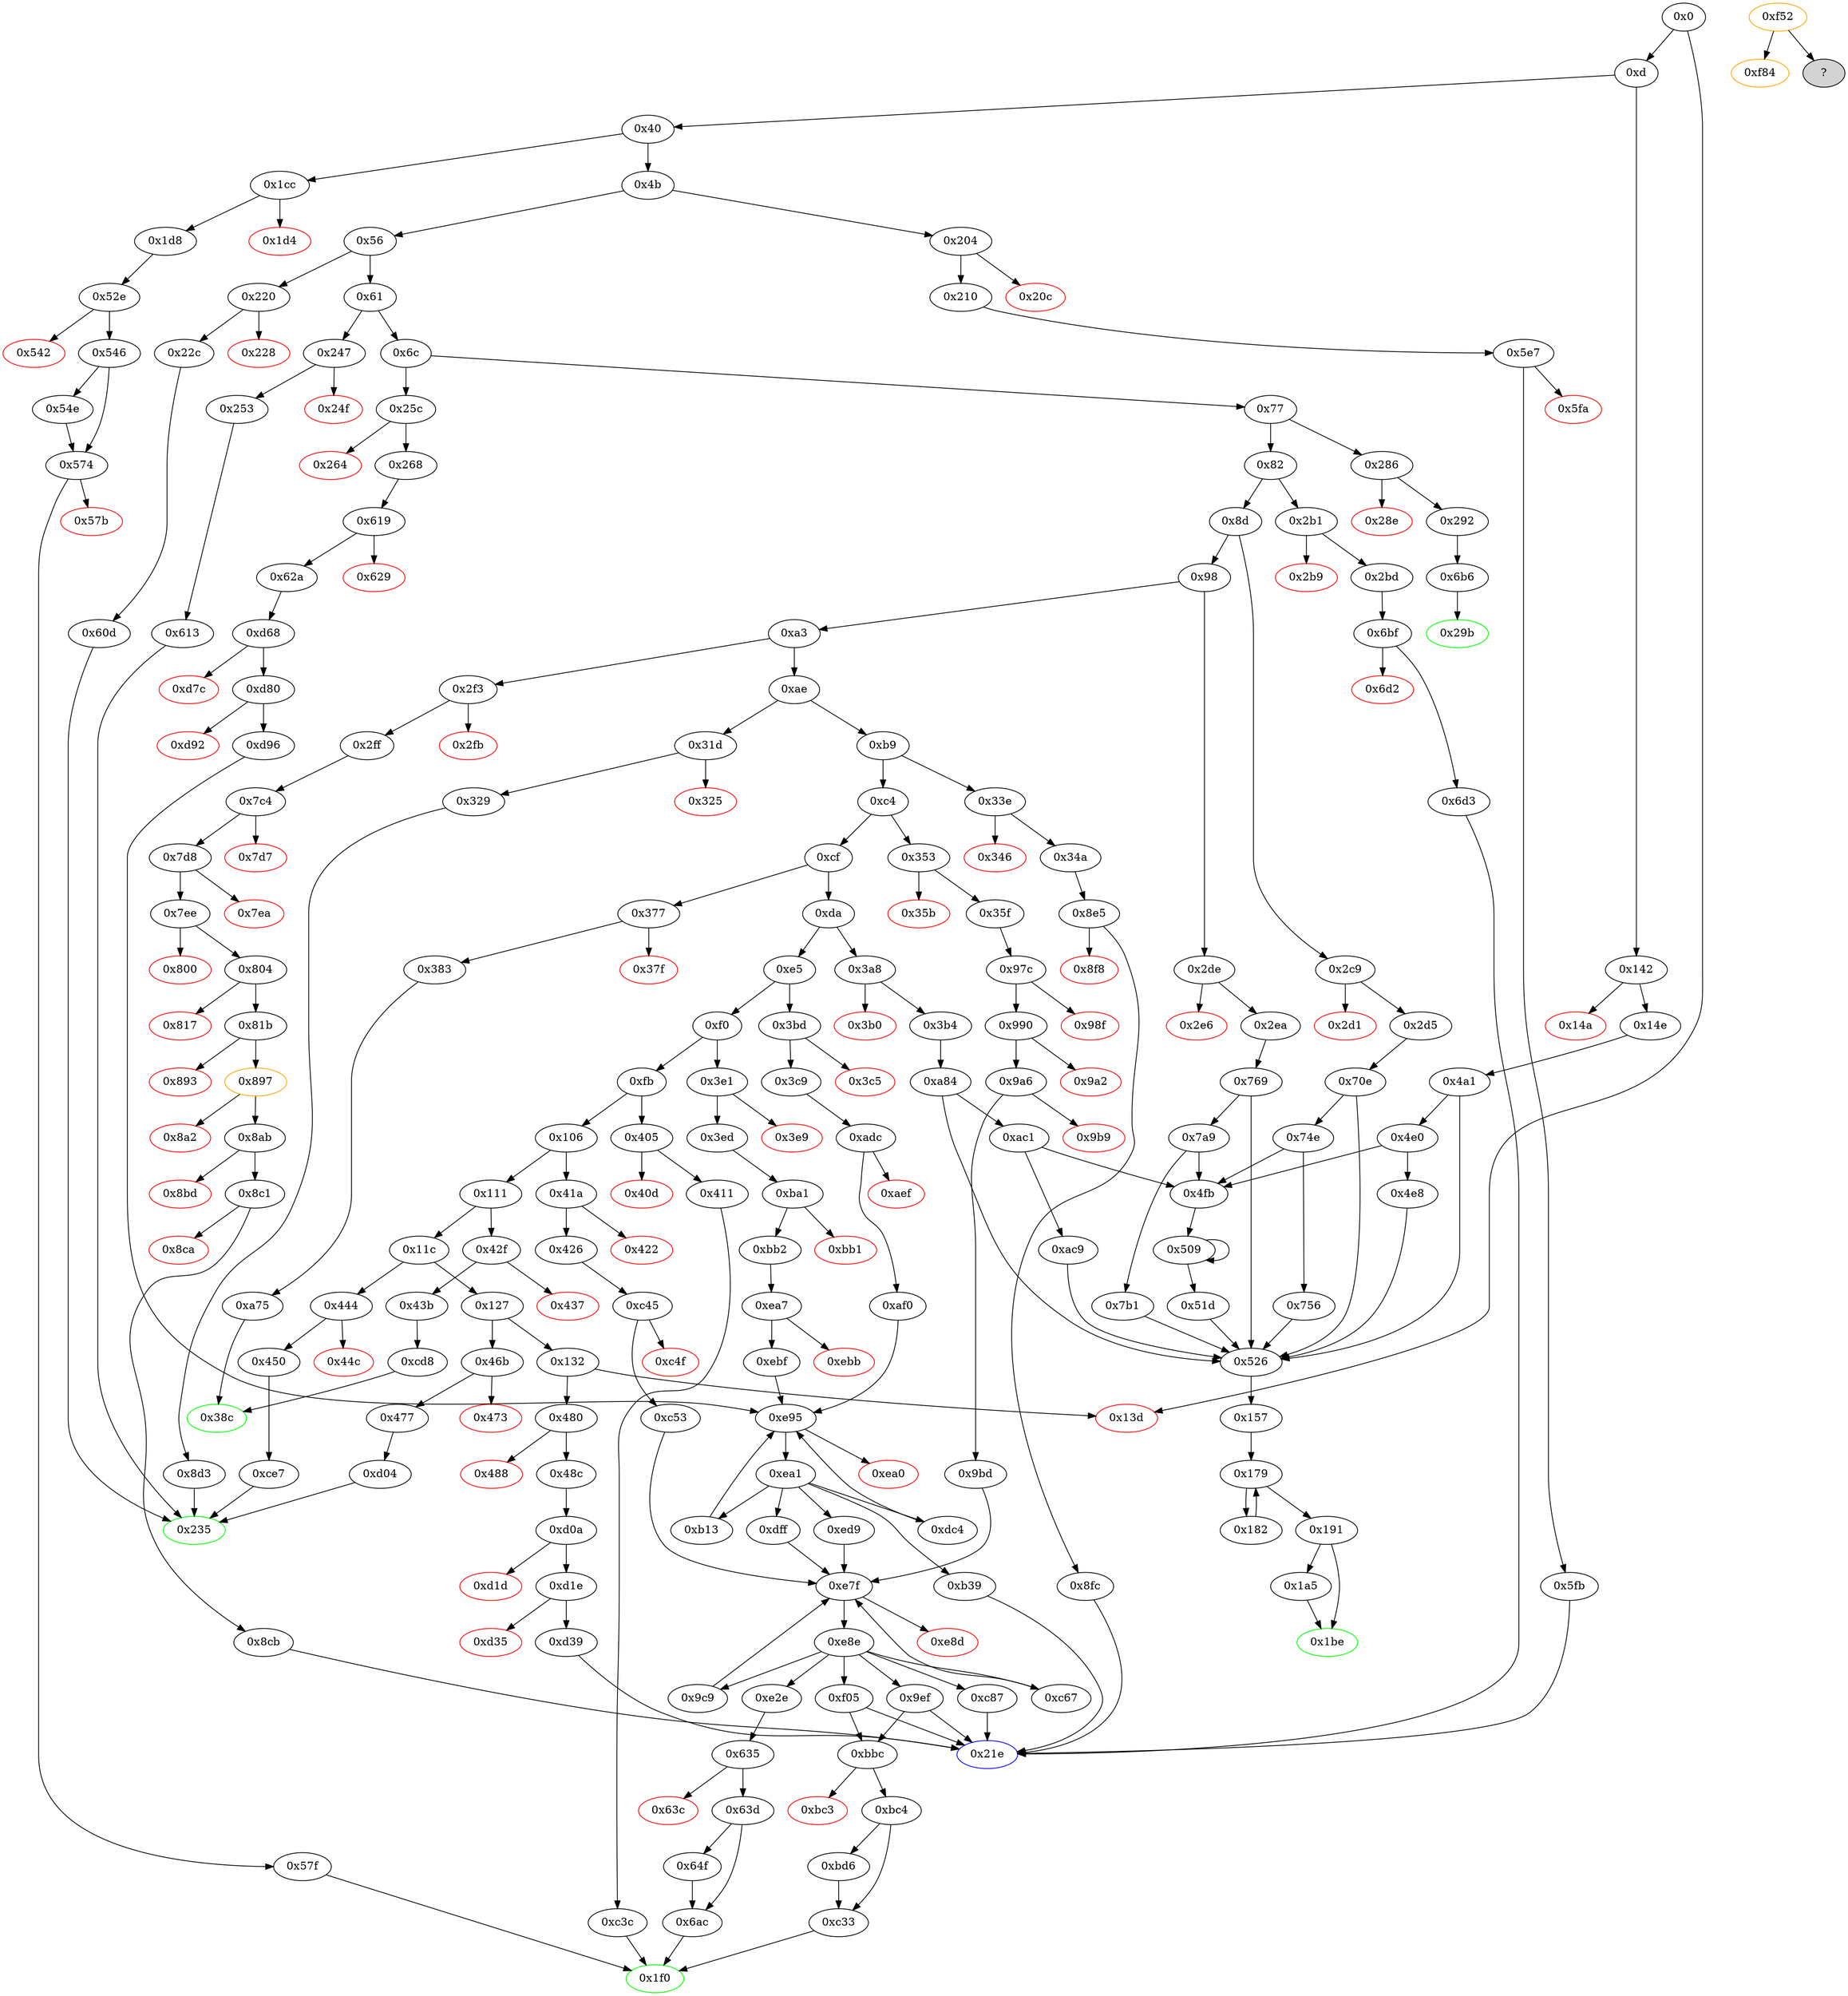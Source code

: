 digraph "" {
"0xe2e" [fillcolor=white, id="0xe2e", style=filled, tooltip="Block 0xe2e\n[0xe2e:0xe7e]\n---\nPredecessors: [0xe8e]\nSuccessors: [0x635]\n---\n0xe2e JUMPDEST\n0xe2f PUSH1 0x1\n0xe31 PUSH1 0xa0\n0xe33 PUSH1 0x2\n0xe35 EXP\n0xe36 SUB\n0xe37 DUP1\n0xe38 DUP8\n0xe39 AND\n0xe3a PUSH1 0x0\n0xe3c DUP2\n0xe3d DUP2\n0xe3e MSTORE\n0xe3f PUSH1 0x5\n0xe41 PUSH1 0x20\n0xe43 SWAP1\n0xe44 DUP2\n0xe45 MSTORE\n0xe46 PUSH1 0x40\n0xe48 SWAP2\n0xe49 DUP3\n0xe4a SWAP1\n0xe4b SHA3\n0xe4c SWAP5\n0xe4d SWAP1\n0xe4e SWAP5\n0xe4f SSTORE\n0xe50 DUP1\n0xe51 MLOAD\n0xe52 DUP9\n0xe53 DUP2\n0xe54 MSTORE\n0xe55 SWAP1\n0xe56 MLOAD\n0xe57 SWAP2\n0xe58 SWAP4\n0xe59 SWAP3\n0xe5a DUP11\n0xe5b AND\n0xe5c SWAP3\n0xe5d PUSH1 0x0\n0xe5f DUP1\n0xe60 MLOAD\n0xe61 PUSH1 0x20\n0xe63 PUSH2 0xf53\n0xe66 DUP4\n0xe67 CODECOPY\n0xe68 DUP2\n0xe69 MLOAD\n0xe6a SWAP2\n0xe6b MSTORE\n0xe6c SWAP3\n0xe6d SWAP2\n0xe6e DUP3\n0xe6f SWAP1\n0xe70 SUB\n0xe71 ADD\n0xe72 SWAP1\n0xe73 LOG3\n0xe74 POP\n0xe75 PUSH1 0x1\n0xe77 SWAP6\n0xe78 SWAP5\n0xe79 POP\n0xe7a POP\n0xe7b POP\n0xe7c POP\n0xe7d POP\n0xe7e JUMP\n---\n0xe2e: JUMPDEST \n0xe2f: V1223 = 0x1\n0xe31: V1224 = 0xa0\n0xe33: V1225 = 0x2\n0xe35: V1226 = EXP 0x2 0xa0\n0xe36: V1227 = SUB 0x10000000000000000000000000000000000000000 0x1\n0xe39: V1228 = AND S5 0xffffffffffffffffffffffffffffffffffffffff\n0xe3a: V1229 = 0x0\n0xe3e: M[0x0] = V1228\n0xe3f: V1230 = 0x5\n0xe41: V1231 = 0x20\n0xe45: M[0x20] = 0x5\n0xe46: V1232 = 0x40\n0xe4b: V1233 = SHA3 0x0 0x40\n0xe4f: S[V1233] = S0\n0xe51: V1234 = M[0x40]\n0xe54: M[V1234] = S4\n0xe56: V1235 = M[0x40]\n0xe5b: V1236 = AND S6 0xffffffffffffffffffffffffffffffffffffffff\n0xe5d: V1237 = 0x0\n0xe60: V1238 = M[0x0]\n0xe61: V1239 = 0x20\n0xe63: V1240 = 0xf53\n0xe67: CODECOPY 0x0 0xf53 0x20\n0xe69: V1241 = M[0x0]\n0xe6b: M[0x0] = V1238\n0xe70: V1242 = SUB V1234 V1235\n0xe71: V1243 = ADD V1242 0x20\n0xe73: LOG V1235 V1243 V1241 V1236 V1228\n0xe75: V1244 = 0x1\n0xe7e: JUMP S7\n---\nEntry stack: [V11, 0x1f0, V193, S10, S9, S8, S7, S6, S5, S4, S3, S2, S1, S0]\nStack pops: 8\nStack additions: [0x1]\nExit stack: [V11, 0x1f0, V193, S10, S9, S8, 0x1]\n\nDef sites:\nV11: {0xd.0x34}\n0x1f0: {0x268.0x26a}\nV193: {0x268.0x279}\nS10: {0x268.0x27e, 0xd.0x34}\nS9: {0x268.0x281, 0x3ed.0x3ef}\nS8: {0x619.0x61d, 0x3ed.0x3fd}\nS7: {0x62a.0x62b, 0x3ed.0x400}\nS6: {0xba1.0xba5, 0x268.0x279, 0xd.0x34}\nS5: {0x268.0x27e, 0xbb2.0xbb3, 0x35f.0x361}\nS4: {0x268.0x281, 0x3ed.0x3fd, 0x35f.0x36f}\nS3: {0xd68.0xd69, 0x3ed.0x400, 0x35f.0x372}\nS2: {0x268.0x279, 0xea7.0xea8, 0xd.0x34, 0x35f.0x36f}\nS1: {0x268.0x27e, 0x3ed.0x3fd, 0x35f.0x36f, 0x426.0x428}\nS0: {0xe7f_0xdff.0xe84, 0xe7f_0xc53.0xe84, 0xe7f_0x9bd.0xe84, 0xe7f_0x9c9.0xe84, 0xe7f_0xc67.0xe84, 0xe7f_0xed9.0xe84}\n"];
"0xe8d" [color=red, fillcolor=white, id="0xe8d", style=filled, tooltip="Block 0xe8d\n[0xe8d:0xe8d]\n---\nPredecessors: [0xe7f]\nSuccessors: []\n---\n0xe8d INVALID\n---\n0xe8d: INVALID \n---\nEntry stack: [V11, 0x1f0, V193, S14, S13, S12, S11, S10, S9, S8, S7, S6, S5, {0x9c9, 0x9ef, 0xc67, 0xc87, 0xe2e, 0xf05}, S3, S2, 0x0, V1246]\nStack pops: 0\nStack additions: []\nExit stack: [V11, 0x1f0, V193, S14, S13, S12, S11, S10, S9, S8, S7, S6, S5, {0x9c9, 0x9ef, 0xc67, 0xc87, 0xe2e, 0xf05}, S3, S2, 0x0, V1246]\n\nDef sites:\nV11: {0xd.0x34}\n0x1f0: {0x268.0x26a}\nV193: {0x268.0x279}\nS14: {0x268.0x27e, 0xd.0x34}\nS13: {0x268.0x281, 0x3ed.0x3ef}\nS12: {0x619.0x61d, 0x3ed.0x3fd}\nS11: {0x62a.0x62b, 0x3ed.0x400}\nS10: {0xba1.0xba5, 0x268.0x279, 0xd.0x34}\nS9: {0x268.0x27e, 0xbb2.0xbb3, 0x35f.0x361}\nS8: {0x268.0x281, 0x35f.0x36f, 0xd.0x34, 0x3ed.0x3fd}\nS7: {0x3c9.0x3cb, 0xd68.0xd69, 0x3ed.0x400, 0x35f.0x372}\nS6: {0x3c9.0x3d9, 0x268.0x279, 0xea7.0xea8, 0xd.0x34, 0x35f.0x36f}\nS5: {0x3c9.0x3dc, 0x268.0x27e, 0x3ed.0x3fd, 0x35f.0x36f, 0x426.0x428}\n{0x9c9, 0x9ef, 0xc67, 0xc87, 0xe2e, 0xf05}: {0x9c9.0x9e6, 0xed9.0xefc, 0x9bd.0x9be, 0xdff.0xe25, 0xc53.0xc5e, 0xc67.0xc7e}\nS3: {0x9c9.0x9e5, 0xed9.0xefb, 0x9bd.0x9c3, 0xdff.0xe24, 0xc53.0xc5a, 0xc67.0xc7a}\nS2: {0x35f.0x372, 0xc53.0xc5d, 0x3c9.0x3cb, 0xd68.0xd69, 0x268.0x281, 0x3ed.0x400, 0xd.0x34, 0x3ed.0x3fd, 0xc67.0xc7d}\n0x0: {0xe7f.0xe80}\nV1246: {0xe7f.0xe84}\n"];
"0x57f" [fillcolor=white, id="0x57f", style=filled, tooltip="Block 0x57f\n[0x57f:0x5e6]\n---\nPredecessors: [0x574]\nSuccessors: [0x1f0]\n---\n0x57f JUMPDEST\n0x580 CALLER\n0x581 PUSH1 0x0\n0x583 DUP2\n0x584 DUP2\n0x585 MSTORE\n0x586 PUSH1 0x6\n0x588 PUSH1 0x20\n0x58a SWAP1\n0x58b DUP2\n0x58c MSTORE\n0x58d PUSH1 0x40\n0x58f DUP1\n0x590 DUP4\n0x591 SHA3\n0x592 PUSH1 0x1\n0x594 PUSH1 0xa0\n0x596 PUSH1 0x2\n0x598 EXP\n0x599 SUB\n0x59a DUP10\n0x59b AND\n0x59c DUP1\n0x59d DUP6\n0x59e MSTORE\n0x59f SWAP1\n0x5a0 DUP4\n0x5a1 MSTORE\n0x5a2 SWAP3\n0x5a3 DUP2\n0x5a4 SWAP1\n0x5a5 SHA3\n0x5a6 DUP8\n0x5a7 SWAP1\n0x5a8 SSTORE\n0x5a9 DUP1\n0x5aa MLOAD\n0x5ab DUP8\n0x5ac DUP2\n0x5ad MSTORE\n0x5ae SWAP1\n0x5af MLOAD\n0x5b0 SWAP3\n0x5b1 SWAP4\n0x5b2 SWAP3\n0x5b3 PUSH32 0x8c5be1e5ebec7d5bd14f71427d1e84f3dd0314c0f7b2291e5b200ac8c7c3b925\n0x5d4 SWAP3\n0x5d5 SWAP2\n0x5d6 DUP2\n0x5d7 SWAP1\n0x5d8 SUB\n0x5d9 SWAP1\n0x5da SWAP2\n0x5db ADD\n0x5dc SWAP1\n0x5dd LOG3\n0x5de POP\n0x5df PUSH1 0x1\n0x5e1 SWAP4\n0x5e2 SWAP3\n0x5e3 POP\n0x5e4 POP\n0x5e5 POP\n0x5e6 JUMP\n---\n0x57f: JUMPDEST \n0x580: V482 = CALLER\n0x581: V483 = 0x0\n0x585: M[0x0] = V482\n0x586: V484 = 0x6\n0x588: V485 = 0x20\n0x58c: M[0x20] = 0x6\n0x58d: V486 = 0x40\n0x591: V487 = SHA3 0x0 0x40\n0x592: V488 = 0x1\n0x594: V489 = 0xa0\n0x596: V490 = 0x2\n0x598: V491 = EXP 0x2 0xa0\n0x599: V492 = SUB 0x10000000000000000000000000000000000000000 0x1\n0x59b: V493 = AND V141 0xffffffffffffffffffffffffffffffffffffffff\n0x59e: M[0x0] = V493\n0x5a1: M[0x20] = V487\n0x5a5: V494 = SHA3 0x0 0x40\n0x5a8: S[V494] = V143\n0x5aa: V495 = M[0x40]\n0x5ad: M[V495] = V143\n0x5af: V496 = M[0x40]\n0x5b3: V497 = 0x8c5be1e5ebec7d5bd14f71427d1e84f3dd0314c0f7b2291e5b200ac8c7c3b925\n0x5d8: V498 = SUB V495 V496\n0x5db: V499 = ADD 0x20 V498\n0x5dd: LOG V496 V499 0x8c5be1e5ebec7d5bd14f71427d1e84f3dd0314c0f7b2291e5b200ac8c7c3b925 V482 V493\n0x5df: V500 = 0x1\n0x5e6: JUMP 0x1f0\n---\nEntry stack: [V11, 0x1f0, V141, V143, 0x0, V141]\nStack pops: 5\nStack additions: [0x1]\nExit stack: [V11, 0x1]\n\nDef sites:\nV11: {0xd.0x34}\n0x1f0: {0x1d8.0x1da}\nV141: {0x1d8.0x1e8}\nV143: {0x1d8.0x1eb}\n0x0: {0x52e.0x52f}\nV141: {0x1d8.0x1e8}\n"];
"0x3b0" [color=red, fillcolor=white, id="0x3b0", style=filled, tooltip="Block 0x3b0\n[0x3b0:0x3b3]\n---\nPredecessors: [0x3a8]\nSuccessors: []\n---\n0x3b0 PUSH1 0x0\n0x3b2 DUP1\n0x3b3 REVERT\n---\n0x3b0: V310 = 0x0\n0x3b3: REVERT 0x0 0x0\n---\nEntry stack: [V11, V307]\nStack pops: 0\nStack additions: []\nExit stack: [V11, V307]\n\nDef sites:\nV11: {0xd.0x34}\nV307: {0x3a8.0x3a9}\n"];
"0x43b" [fillcolor=white, id="0x43b", style=filled, tooltip="Block 0x43b\n[0x43b:0x443]\n---\nPredecessors: [0x42f]\nSuccessors: [0xcd8]\n---\n0x43b JUMPDEST\n0x43c POP\n0x43d PUSH2 0x38c\n0x440 PUSH2 0xcd8\n0x443 JUMP\n---\n0x43b: JUMPDEST \n0x43d: V361 = 0x38c\n0x440: V362 = 0xcd8\n0x443: JUMP 0xcd8\n---\nEntry stack: [V11, V357]\nStack pops: 1\nStack additions: [0x38c]\nExit stack: [V11, 0x38c]\n\nDef sites:\nV11: {0xd.0x34}\nV357: {0x42f.0x430}\n"];
"0x157" [fillcolor=white, id="0x157", style=filled, tooltip="Block 0x157\n[0x157:0x178]\n---\nPredecessors: [0x526]\nSuccessors: [0x179]\n---\n0x157 JUMPDEST\n0x158 PUSH1 0x40\n0x15a DUP1\n0x15b MLOAD\n0x15c PUSH1 0x20\n0x15e DUP1\n0x15f DUP3\n0x160 MSTORE\n0x161 DUP4\n0x162 MLOAD\n0x163 DUP2\n0x164 DUP4\n0x165 ADD\n0x166 MSTORE\n0x167 DUP4\n0x168 MLOAD\n0x169 SWAP2\n0x16a SWAP3\n0x16b DUP4\n0x16c SWAP3\n0x16d SWAP1\n0x16e DUP4\n0x16f ADD\n0x170 SWAP2\n0x171 DUP6\n0x172 ADD\n0x173 SWAP1\n0x174 DUP1\n0x175 DUP4\n0x176 DUP4\n0x177 PUSH1 0x0\n---\n0x157: JUMPDEST \n0x158: V91 = 0x40\n0x15b: V92 = M[0x40]\n0x15c: V93 = 0x20\n0x160: M[V92] = 0x20\n0x162: V94 = M[S0]\n0x165: V95 = ADD V92 0x20\n0x166: M[V95] = V94\n0x168: V96 = M[S0]\n0x16f: V97 = ADD V92 0x40\n0x172: V98 = ADD S0 0x20\n0x177: V99 = 0x0\n---\nEntry stack: [V11, 0x157, S0]\nStack pops: 1\nStack additions: [S0, V92, V92, V97, V98, V96, V96, V97, V98, 0x0]\nExit stack: [V11, 0x157, S0, V92, V92, V97, V98, V96, V96, V97, V98, 0x0]\n\nDef sites:\nV11: {0xd.0x34}\n0x157: {0x2ea.0x2ec, 0x2d5.0x2d7, 0x3b4.0x3b6, 0x14e.0x150}\nS0: {0x4a1.0x4a9, 0xa84.0xa8c, 0x769.0x771, 0x70e.0x716}\n"];
"0xf0" [fillcolor=white, id="0xf0", style=filled, tooltip="Block 0xf0\n[0xf0:0xfa]\n---\nPredecessors: [0xe5]\nSuccessors: [0xfb, 0x3e1]\n---\n0xf0 DUP1\n0xf1 PUSH4 0xa9059cbb\n0xf6 EQ\n0xf7 PUSH2 0x3e1\n0xfa JUMPI\n---\n0xf1: V63 = 0xa9059cbb\n0xf6: V64 = EQ 0xa9059cbb V11\n0xf7: V65 = 0x3e1\n0xfa: JUMPI 0x3e1 V64\n---\nEntry stack: [V11]\nStack pops: 1\nStack additions: [S0]\nExit stack: [V11]\n\nDef sites:\nV11: {0xd.0x34}\n"];
"0x24f" [color=red, fillcolor=white, id="0x24f", style=filled, tooltip="Block 0x24f\n[0x24f:0x252]\n---\nPredecessors: [0x247]\nSuccessors: []\n---\n0x24f PUSH1 0x0\n0x251 DUP1\n0x252 REVERT\n---\n0x24f: V178 = 0x0\n0x252: REVERT 0x0 0x0\n---\nEntry stack: [V11, V175]\nStack pops: 0\nStack additions: []\nExit stack: [V11, V175]\n\nDef sites:\nV11: {0xd.0x34}\nV175: {0x247.0x248}\n"];
"0x0" [fillcolor=white, id="0x0", style=filled, tooltip="Block 0x0\n[0x0:0xc]\n---\nPredecessors: []\nSuccessors: [0xd, 0x13d]\n---\n0x0 PUSH1 0x80\n0x2 PUSH1 0x40\n0x4 MSTORE\n0x5 PUSH1 0x4\n0x7 CALLDATASIZE\n0x8 LT\n0x9 PUSH2 0x13d\n0xc JUMPI\n---\n0x0: V0 = 0x80\n0x2: V1 = 0x40\n0x4: M[0x40] = 0x80\n0x5: V2 = 0x4\n0x7: V3 = CALLDATASIZE\n0x8: V4 = LT V3 0x4\n0x9: V5 = 0x13d\n0xc: JUMPI 0x13d V4\n---\nEntry stack: []\nStack pops: 0\nStack additions: []\nExit stack: []\n\nDef sites:\n"];
"0xa75" [fillcolor=white, id="0xa75", style=filled, tooltip="Block 0xa75\n[0xa75:0xa83]\n---\nPredecessors: [0x383]\nSuccessors: [0x38c]\n---\n0xa75 JUMPDEST\n0xa76 PUSH1 0x7\n0xa78 SLOAD\n0xa79 PUSH1 0x1\n0xa7b PUSH1 0xa0\n0xa7d PUSH1 0x2\n0xa7f EXP\n0xa80 SUB\n0xa81 AND\n0xa82 DUP2\n0xa83 JUMP\n---\n0xa75: JUMPDEST \n0xa76: V902 = 0x7\n0xa78: V903 = S[0x7]\n0xa79: V904 = 0x1\n0xa7b: V905 = 0xa0\n0xa7d: V906 = 0x2\n0xa7f: V907 = EXP 0x2 0xa0\n0xa80: V908 = SUB 0x10000000000000000000000000000000000000000 0x1\n0xa81: V909 = AND 0xffffffffffffffffffffffffffffffffffffffff V903\n0xa83: JUMP 0x38c\n---\nEntry stack: [V11, 0x38c]\nStack pops: 1\nStack additions: [S0, V909]\nExit stack: [V11, 0x38c, V909]\n\nDef sites:\nV11: {0xd.0x34}\n0x38c: {0x383.0x385}\n"];
"0xc45" [fillcolor=white, id="0xc45", style=filled, tooltip="Block 0xc45\n[0xc45:0xc4e]\n---\nPredecessors: [0x426]\nSuccessors: [0xc4f, 0xc53]\n---\n0xc45 JUMPDEST\n0xc46 PUSH1 0xc\n0xc48 SLOAD\n0xc49 NUMBER\n0xc4a GT\n0xc4b PUSH2 0xc53\n0xc4e JUMPI\n---\n0xc45: JUMPDEST \n0xc46: V1059 = 0xc\n0xc48: V1060 = S[0xc]\n0xc49: V1061 = NUMBER\n0xc4a: V1062 = GT V1061 V1060\n0xc4b: V1063 = 0xc53\n0xc4e: JUMPI 0xc53 V1062\n---\nEntry stack: [V11, 0x21e]\nStack pops: 0\nStack additions: []\nExit stack: [V11, 0x21e]\n\nDef sites:\nV11: {0xd.0x34}\n0x21e: {0x426.0x428}\n"];
"0x5e7" [fillcolor=white, id="0x5e7", style=filled, tooltip="Block 0x5e7\n[0x5e7:0x5f9]\n---\nPredecessors: [0x210]\nSuccessors: [0x5fa, 0x5fb]\n---\n0x5e7 JUMPDEST\n0x5e8 PUSH1 0x7\n0x5ea SLOAD\n0x5eb PUSH1 0x1\n0x5ed PUSH1 0xa0\n0x5ef PUSH1 0x2\n0x5f1 EXP\n0x5f2 SUB\n0x5f3 AND\n0x5f4 CALLER\n0x5f5 EQ\n0x5f6 PUSH2 0x5fb\n0x5f9 JUMPI\n---\n0x5e7: JUMPDEST \n0x5e8: V501 = 0x7\n0x5ea: V502 = S[0x7]\n0x5eb: V503 = 0x1\n0x5ed: V504 = 0xa0\n0x5ef: V505 = 0x2\n0x5f1: V506 = EXP 0x2 0xa0\n0x5f2: V507 = SUB 0x10000000000000000000000000000000000000000 0x1\n0x5f3: V508 = AND 0xffffffffffffffffffffffffffffffffffffffff V502\n0x5f4: V509 = CALLER\n0x5f5: V510 = EQ V509 V508\n0x5f6: V511 = 0x5fb\n0x5f9: JUMPI 0x5fb V510\n---\nEntry stack: [V11, 0x21e, V161]\nStack pops: 0\nStack additions: []\nExit stack: [V11, 0x21e, V161]\n\nDef sites:\nV11: {0xd.0x34}\n0x21e: {0x210.0x212}\nV161: {0x210.0x219}\n"];
"0xebf" [fillcolor=white, id="0xebf", style=filled, tooltip="Block 0xebf\n[0xebf:0xed8]\n---\nPredecessors: [0xea7]\nSuccessors: [0xe95]\n---\n0xebf JUMPDEST\n0xec0 CALLER\n0xec1 PUSH1 0x0\n0xec3 SWAP1\n0xec4 DUP2\n0xec5 MSTORE\n0xec6 PUSH1 0x5\n0xec8 PUSH1 0x20\n0xeca MSTORE\n0xecb PUSH1 0x40\n0xecd SWAP1\n0xece SHA3\n0xecf SLOAD\n0xed0 PUSH2 0xed9\n0xed3 SWAP1\n0xed4 DUP5\n0xed5 PUSH2 0xe95\n0xed8 JUMP\n---\n0xebf: JUMPDEST \n0xec0: V1266 = CALLER\n0xec1: V1267 = 0x0\n0xec5: M[0x0] = V1266\n0xec6: V1268 = 0x5\n0xec8: V1269 = 0x20\n0xeca: M[0x20] = 0x5\n0xecb: V1270 = 0x40\n0xece: V1271 = SHA3 0x0 0x40\n0xecf: V1272 = S[V1271]\n0xed0: V1273 = 0xed9\n0xed5: V1274 = 0xe95\n0xed8: JUMP 0xe95\n---\nEntry stack: [V11, 0x1f0, V341, V343, 0x0, 0xbbc, V341, V343, 0x0, V341]\nStack pops: 3\nStack additions: [S2, S1, S0, 0xed9, V1272, S2]\nExit stack: [V11, 0x1f0, V341, V343, 0x0, 0xbbc, V341, V343, 0x0, V341, 0xed9, V1272, V343]\n\nDef sites:\nV11: {0xd.0x34}\n0x1f0: {0x3ed.0x3ef}\nV341: {0x3ed.0x3fd}\nV343: {0x3ed.0x400}\n0x0: {0xba1.0xba5}\n0xbbc: {0xbb2.0xbb3}\nV341: {0x3ed.0x3fd}\nV343: {0x3ed.0x400}\n0x0: {0xea7.0xea8}\nV341: {0x3ed.0x3fd}\n"];
"0x9bd" [fillcolor=white, id="0x9bd", style=filled, tooltip="Block 0x9bd\n[0x9bd:0x9c8]\n---\nPredecessors: [0x9a6]\nSuccessors: [0xe7f]\n---\n0x9bd JUMPDEST\n0x9be PUSH2 0x9c9\n0x9c1 PUSH1 0x4\n0x9c3 SLOAD\n0x9c4 DUP5\n0x9c5 PUSH2 0xe7f\n0x9c8 JUMP\n---\n0x9bd: JUMPDEST \n0x9be: V849 = 0x9c9\n0x9c1: V850 = 0x4\n0x9c3: V851 = S[0x4]\n0x9c5: V852 = 0xe7f\n0x9c8: JUMP 0xe7f\n---\nEntry stack: [V11, 0x21e, V285, V287, V285, V285]\nStack pops: 3\nStack additions: [S2, S1, S0, 0x9c9, V851, S2]\nExit stack: [V11, 0x21e, V285, V287, V285, V285, 0x9c9, V851, V287]\n\nDef sites:\nV11: {0xd.0x34}\n0x21e: {0x35f.0x361}\nV285: {0x35f.0x36f}\nV287: {0x35f.0x372}\nV285: {0x35f.0x36f}\nV285: {0x35f.0x36f}\n"];
"0x526" [fillcolor=white, id="0x526", style=filled, tooltip="Block 0x526\n[0x526:0x52d]\n---\nPredecessors: [0x4a1, 0x4e8, 0x51d, 0x70e, 0x756, 0x769, 0x7b1, 0xa84, 0xac9]\nSuccessors: [0x157]\n---\n0x526 JUMPDEST\n0x527 POP\n0x528 POP\n0x529 POP\n0x52a POP\n0x52b POP\n0x52c DUP2\n0x52d JUMP\n---\n0x526: JUMPDEST \n0x52d: JUMP 0x157\n---\nEntry stack: [V11, 0x157, S5, {0x0, 0x1, 0x2, 0x9}, S3, S2, S1, S0]\nStack pops: 7\nStack additions: [S6, S5]\nExit stack: [V11, 0x157, S5]\n\nDef sites:\nV11: {0xd.0x34}\n0x157: {0x2ea.0x2ec, 0x2d5.0x2d7, 0x3b4.0x3b6, 0x14e.0x150}\nS5: {0x4a1.0x4a9, 0xa84.0xa8c, 0x769.0x771, 0x70e.0x716}\n{0x0, 0x1, 0x2, 0x9}: {0x4a1.0x4a2, 0xa84.0xa85, 0x769.0x76a, 0x70e.0x70f}\nS3: {0x4a1.0x4c0, 0xa84.0xaa1, 0x769.0x789, 0x70e.0x72e}\nS2: {0x51d.0x524, 0x7b1.0x7be, 0x756.0x763, 0x769.0x7a0, 0x4e8.0x4f5, 0xac9.0xad6, 0x70e.0x745, 0x4a1.0x4d7, 0xa84.0xab8}\nS1: {0x769.0x76a, 0x70e.0x70f, 0x4a1.0x4a2, 0xa84.0xa85, 0x509.0x511}\nS0: {0x769.0x789, 0x4fb.0x4fd, 0x4a1.0x4c0, 0xa84.0xaa1, 0x70e.0x72e}\n"];
"0x635" [fillcolor=white, id="0x635", style=filled, tooltip="Block 0x635\n[0x635:0x63b]\n---\nPredecessors: [0xe2e]\nSuccessors: [0x63c, 0x63d]\n---\n0x635 JUMPDEST\n0x636 ISZERO\n0x637 ISZERO\n0x638 PUSH2 0x63d\n0x63b JUMPI\n---\n0x635: JUMPDEST \n0x636: V533 = ISZERO 0x1\n0x637: V534 = ISZERO 0x0\n0x638: V535 = 0x63d\n0x63b: JUMPI 0x63d 0x1\n---\nEntry stack: [V11, 0x1f0, V193, S3, S2, S1, 0x1]\nStack pops: 1\nStack additions: []\nExit stack: [V11, 0x1f0, V193, S3, S2, S1]\n\nDef sites:\nV11: {0xd.0x34}\n0x1f0: {0x268.0x26a}\nV193: {0x268.0x279}\nS3: {0x268.0x27e, 0xd.0x34}\nS2: {0x268.0x281, 0x3ed.0x3ef}\nS1: {0x619.0x61d, 0x3ed.0x3fd}\n0x1: {0xe2e.0xe75}\n"];
"0xdff" [fillcolor=white, id="0xdff", style=filled, tooltip="Block 0xdff\n[0xdff:0xe2d]\n---\nPredecessors: [0xea1]\nSuccessors: [0xe7f]\n---\n0xdff JUMPDEST\n0xe00 PUSH1 0x1\n0xe02 PUSH1 0xa0\n0xe04 PUSH1 0x2\n0xe06 EXP\n0xe07 SUB\n0xe08 DUP1\n0xe09 DUP9\n0xe0a AND\n0xe0b PUSH1 0x0\n0xe0d SWAP1\n0xe0e DUP2\n0xe0f MSTORE\n0xe10 PUSH1 0x5\n0xe12 PUSH1 0x20\n0xe14 MSTORE\n0xe15 PUSH1 0x40\n0xe17 DUP1\n0xe18 DUP3\n0xe19 SHA3\n0xe1a SWAP4\n0xe1b SWAP1\n0xe1c SWAP4\n0xe1d SSTORE\n0xe1e SWAP1\n0xe1f DUP8\n0xe20 AND\n0xe21 DUP2\n0xe22 MSTORE\n0xe23 SHA3\n0xe24 SLOAD\n0xe25 PUSH2 0xe2e\n0xe28 SWAP1\n0xe29 DUP6\n0xe2a PUSH2 0xe7f\n0xe2d JUMP\n---\n0xdff: JUMPDEST \n0xe00: V1207 = 0x1\n0xe02: V1208 = 0xa0\n0xe04: V1209 = 0x2\n0xe06: V1210 = EXP 0x2 0xa0\n0xe07: V1211 = SUB 0x10000000000000000000000000000000000000000 0x1\n0xe0a: V1212 = AND S6 0xffffffffffffffffffffffffffffffffffffffff\n0xe0b: V1213 = 0x0\n0xe0f: M[0x0] = V1212\n0xe10: V1214 = 0x5\n0xe12: V1215 = 0x20\n0xe14: M[0x20] = 0x5\n0xe15: V1216 = 0x40\n0xe19: V1217 = SHA3 0x0 0x40\n0xe1d: S[V1217] = V1254\n0xe20: V1218 = AND S5 0xffffffffffffffffffffffffffffffffffffffff\n0xe22: M[0x0] = V1218\n0xe23: V1219 = SHA3 0x0 0x40\n0xe24: V1220 = S[V1219]\n0xe25: V1221 = 0xe2e\n0xe2a: V1222 = 0xe7f\n0xe2d: JUMP 0xe7f\n---\nEntry stack: [V11, 0x1f0, V193, S10, S9, S8, S7, S6, S5, S4, S3, S2, S1, V1254]\nStack pops: 7\nStack additions: [S6, S5, S4, S3, S2, S1, 0xe2e, V1220, S4]\nExit stack: [V11, 0x1f0, V193, S10, S9, S8, S7, S6, S5, S4, S3, S2, S1, 0xe2e, V1220, S4]\n\nDef sites:\nV11: {0xd.0x34}\n0x1f0: {0x268.0x26a}\nV193: {0x268.0x279}\nS10: {0x268.0x27e, 0xd.0x34}\nS9: {0x268.0x281, 0x3ed.0x3ef}\nS8: {0x619.0x61d, 0x3ed.0x3fd}\nS7: {0x62a.0x62b, 0x3ed.0x400}\nS6: {0xba1.0xba5, 0x268.0x279}\nS5: {0x268.0x27e, 0xbb2.0xbb3}\nS4: {0x268.0x281, 0xd.0x34, 0x3ed.0x3fd}\nS3: {0x3c9.0x3cb, 0xd68.0xd69, 0x3ed.0x400}\nS2: {0x3c9.0x3d9, 0x268.0x279, 0xea7.0xea8}\nS1: {0x3c9.0x3dc, 0x268.0x27e, 0x3ed.0x3fd}\nV1254: {0xea1.0xea4}\n"];
"0x1d4" [color=red, fillcolor=white, id="0x1d4", style=filled, tooltip="Block 0x1d4\n[0x1d4:0x1d7]\n---\nPredecessors: [0x1cc]\nSuccessors: []\n---\n0x1d4 PUSH1 0x0\n0x1d6 DUP1\n0x1d7 REVERT\n---\n0x1d4: V132 = 0x0\n0x1d7: REVERT 0x0 0x0\n---\nEntry stack: [V11, V129]\nStack pops: 0\nStack additions: []\nExit stack: [V11, V129]\n\nDef sites:\nV11: {0xd.0x34}\nV129: {0x1cc.0x1cd}\n"];
"0xaf0" [fillcolor=white, id="0xaf0", style=filled, tooltip="Block 0xaf0\n[0xaf0:0xb12]\n---\nPredecessors: [0xadc]\nSuccessors: [0xe95]\n---\n0xaf0 JUMPDEST\n0xaf1 PUSH1 0x1\n0xaf3 PUSH1 0xa0\n0xaf5 PUSH1 0x2\n0xaf7 EXP\n0xaf8 SUB\n0xaf9 DUP3\n0xafa AND\n0xafb PUSH1 0x0\n0xafd SWAP1\n0xafe DUP2\n0xaff MSTORE\n0xb00 PUSH1 0x5\n0xb02 PUSH1 0x20\n0xb04 MSTORE\n0xb05 PUSH1 0x40\n0xb07 SWAP1\n0xb08 SHA3\n0xb09 SLOAD\n0xb0a PUSH2 0xb13\n0xb0d SWAP1\n0xb0e DUP3\n0xb0f PUSH2 0xe95\n0xb12 JUMP\n---\n0xaf0: JUMPDEST \n0xaf1: V955 = 0x1\n0xaf3: V956 = 0xa0\n0xaf5: V957 = 0x2\n0xaf7: V958 = EXP 0x2 0xa0\n0xaf8: V959 = SUB 0x10000000000000000000000000000000000000000 0x1\n0xafa: V960 = AND V325 0xffffffffffffffffffffffffffffffffffffffff\n0xafb: V961 = 0x0\n0xaff: M[0x0] = V960\n0xb00: V962 = 0x5\n0xb02: V963 = 0x20\n0xb04: M[0x20] = 0x5\n0xb05: V964 = 0x40\n0xb08: V965 = SHA3 0x0 0x40\n0xb09: V966 = S[V965]\n0xb0a: V967 = 0xb13\n0xb0f: V968 = 0xe95\n0xb12: JUMP 0xe95\n---\nEntry stack: [V11, 0x21e, V325, V327]\nStack pops: 2\nStack additions: [S1, S0, 0xb13, V966, S0]\nExit stack: [V11, 0x21e, V325, V327, 0xb13, V966, V327]\n\nDef sites:\nV11: {0xd.0x34}\n0x21e: {0x3c9.0x3cb}\nV325: {0x3c9.0x3d9}\nV327: {0x3c9.0x3dc}\n"];
"0x5fa" [color=red, fillcolor=white, id="0x5fa", style=filled, tooltip="Block 0x5fa\n[0x5fa:0x5fa]\n---\nPredecessors: [0x5e7]\nSuccessors: []\n---\n0x5fa INVALID\n---\n0x5fa: INVALID \n---\nEntry stack: [V11, 0x21e, V161]\nStack pops: 0\nStack additions: []\nExit stack: [V11, 0x21e, V161]\n\nDef sites:\nV11: {0xd.0x34}\n0x21e: {0x210.0x212}\nV161: {0x210.0x219}\n"];
"0x4a1" [fillcolor=white, id="0x4a1", style=filled, tooltip="Block 0x4a1\n[0x4a1:0x4df]\n---\nPredecessors: [0x14e]\nSuccessors: [0x4e0, 0x526]\n---\n0x4a1 JUMPDEST\n0x4a2 PUSH1 0x1\n0x4a4 DUP1\n0x4a5 SLOAD\n0x4a6 PUSH1 0x40\n0x4a8 DUP1\n0x4a9 MLOAD\n0x4aa PUSH1 0x20\n0x4ac PUSH1 0x2\n0x4ae DUP5\n0x4af DUP7\n0x4b0 AND\n0x4b1 ISZERO\n0x4b2 PUSH2 0x100\n0x4b5 MUL\n0x4b6 PUSH1 0x0\n0x4b8 NOT\n0x4b9 ADD\n0x4ba SWAP1\n0x4bb SWAP5\n0x4bc AND\n0x4bd SWAP4\n0x4be SWAP1\n0x4bf SWAP4\n0x4c0 DIV\n0x4c1 PUSH1 0x1f\n0x4c3 DUP2\n0x4c4 ADD\n0x4c5 DUP5\n0x4c6 SWAP1\n0x4c7 DIV\n0x4c8 DUP5\n0x4c9 MUL\n0x4ca DUP3\n0x4cb ADD\n0x4cc DUP5\n0x4cd ADD\n0x4ce SWAP1\n0x4cf SWAP3\n0x4d0 MSTORE\n0x4d1 DUP2\n0x4d2 DUP2\n0x4d3 MSTORE\n0x4d4 SWAP3\n0x4d5 SWAP2\n0x4d6 DUP4\n0x4d7 ADD\n0x4d8 DUP3\n0x4d9 DUP3\n0x4da DUP1\n0x4db ISZERO\n0x4dc PUSH2 0x526\n0x4df JUMPI\n---\n0x4a1: JUMPDEST \n0x4a2: V400 = 0x1\n0x4a5: V401 = S[0x1]\n0x4a6: V402 = 0x40\n0x4a9: V403 = M[0x40]\n0x4aa: V404 = 0x20\n0x4ac: V405 = 0x2\n0x4b0: V406 = AND 0x1 V401\n0x4b1: V407 = ISZERO V406\n0x4b2: V408 = 0x100\n0x4b5: V409 = MUL 0x100 V407\n0x4b6: V410 = 0x0\n0x4b8: V411 = NOT 0x0\n0x4b9: V412 = ADD 0xffffffffffffffffffffffffffffffffffffffffffffffffffffffffffffffff V409\n0x4bc: V413 = AND V401 V412\n0x4c0: V414 = DIV V413 0x2\n0x4c1: V415 = 0x1f\n0x4c4: V416 = ADD V414 0x1f\n0x4c7: V417 = DIV V416 0x20\n0x4c9: V418 = MUL 0x20 V417\n0x4cb: V419 = ADD V403 V418\n0x4cd: V420 = ADD 0x20 V419\n0x4d0: M[0x40] = V420\n0x4d3: M[V403] = V414\n0x4d7: V421 = ADD V403 0x20\n0x4db: V422 = ISZERO V414\n0x4dc: V423 = 0x526\n0x4df: JUMPI 0x526 V422\n---\nEntry stack: [V11, 0x157]\nStack pops: 0\nStack additions: [V403, 0x1, V414, V421, 0x1, V414]\nExit stack: [V11, 0x157, V403, 0x1, V414, V421, 0x1, V414]\n\nDef sites:\nV11: {0xd.0x34}\n0x157: {0x14e.0x150}\n"];
"0x6d3" [fillcolor=white, id="0x6d3", style=filled, tooltip="Block 0x6d3\n[0x6d3:0x70d]\n---\nPredecessors: [0x6bf]\nSuccessors: [0x21e]\n---\n0x6d3 JUMPDEST\n0x6d4 PUSH1 0xb\n0x6d6 DUP2\n0x6d7 SWAP1\n0x6d8 SSTORE\n0x6d9 PUSH1 0x40\n0x6db DUP1\n0x6dc MLOAD\n0x6dd DUP3\n0x6de DUP2\n0x6df MSTORE\n0x6e0 SWAP1\n0x6e1 MLOAD\n0x6e2 PUSH32 0xc7071c3e1721bf6d9fb063af7699be632f71ef34c2f8902bada171112c6cf18c\n0x703 SWAP2\n0x704 DUP2\n0x705 SWAP1\n0x706 SUB\n0x707 PUSH1 0x20\n0x709 ADD\n0x70a SWAP1\n0x70b LOG1\n0x70c POP\n0x70d JUMP\n---\n0x6d3: JUMPDEST \n0x6d4: V583 = 0xb\n0x6d8: S[0xb] = V220\n0x6d9: V584 = 0x40\n0x6dc: V585 = M[0x40]\n0x6df: M[V585] = V220\n0x6e1: V586 = M[0x40]\n0x6e2: V587 = 0xc7071c3e1721bf6d9fb063af7699be632f71ef34c2f8902bada171112c6cf18c\n0x706: V588 = SUB V585 V586\n0x707: V589 = 0x20\n0x709: V590 = ADD 0x20 V588\n0x70b: LOG V586 V590 0xc7071c3e1721bf6d9fb063af7699be632f71ef34c2f8902bada171112c6cf18c\n0x70d: JUMP 0x21e\n---\nEntry stack: [V11, 0x21e, V220]\nStack pops: 2\nStack additions: []\nExit stack: [V11]\n\nDef sites:\nV11: {0xd.0x34}\n0x21e: {0x2bd.0x2bf}\nV220: {0x2bd.0x2c4}\n"];
"0x191" [fillcolor=white, id="0x191", style=filled, tooltip="Block 0x191\n[0x191:0x1a4]\n---\nPredecessors: [0x179]\nSuccessors: [0x1a5, 0x1be]\n---\n0x191 JUMPDEST\n0x192 POP\n0x193 POP\n0x194 POP\n0x195 POP\n0x196 SWAP1\n0x197 POP\n0x198 SWAP1\n0x199 DUP2\n0x19a ADD\n0x19b SWAP1\n0x19c PUSH1 0x1f\n0x19e AND\n0x19f DUP1\n0x1a0 ISZERO\n0x1a1 PUSH2 0x1be\n0x1a4 JUMPI\n---\n0x191: JUMPDEST \n0x19a: V109 = ADD V96 V97\n0x19c: V110 = 0x1f\n0x19e: V111 = AND 0x1f V96\n0x1a0: V112 = ISZERO V111\n0x1a1: V113 = 0x1be\n0x1a4: JUMPI 0x1be V112\n---\nEntry stack: [V11, 0x157, S9, V92, V92, V97, V98, V96, V96, V97, V98, S0]\nStack pops: 7\nStack additions: [V109, V111]\nExit stack: [V11, 0x157, S9, V92, V92, V109, V111]\n\nDef sites:\nV11: {0xd.0x34}\n0x157: {0x2ea.0x2ec, 0x2d5.0x2d7, 0x3b4.0x3b6, 0x14e.0x150}\nS9: {0x769.0x771, 0x4a1.0x4a9, 0xa84.0xa8c, 0x70e.0x716}\nV92: {0x157.0x15b}\nV92: {0x157.0x15b}\nV97: {0x157.0x16f}\nV98: {0x157.0x172}\nV96: {0x157.0x168}\nV96: {0x157.0x168}\nV97: {0x157.0x16f}\nV98: {0x157.0x172}\nS0: {0x182.0x18c, 0x157.0x177}\n"];
"0xd80" [fillcolor=white, id="0xd80", style=filled, tooltip="Block 0xd80\n[0xd80:0xd91]\n---\nPredecessors: [0xd68]\nSuccessors: [0xd92, 0xd96]\n---\n0xd80 JUMPDEST\n0xd81 DUP4\n0xd82 PUSH1 0x1\n0xd84 PUSH1 0xa0\n0xd86 PUSH1 0x2\n0xd88 EXP\n0xd89 SUB\n0xd8a DUP2\n0xd8b AND\n0xd8c ISZERO\n0xd8d ISZERO\n0xd8e PUSH2 0xd96\n0xd91 JUMPI\n---\n0xd80: JUMPDEST \n0xd82: V1163 = 0x1\n0xd84: V1164 = 0xa0\n0xd86: V1165 = 0x2\n0xd88: V1166 = EXP 0x2 0xa0\n0xd89: V1167 = SUB 0x10000000000000000000000000000000000000000 0x1\n0xd8b: V1168 = AND V196 0xffffffffffffffffffffffffffffffffffffffff\n0xd8c: V1169 = ISZERO V1168\n0xd8d: V1170 = ISZERO V1169\n0xd8e: V1171 = 0xd96\n0xd91: JUMPI 0xd96 V1170\n---\nEntry stack: [V11, 0x1f0, V193, V196, V198, 0x0, 0x635, V193, V196, V198, 0x0, V193]\nStack pops: 4\nStack additions: [S3, S2, S1, S0, S3]\nExit stack: [V11, 0x1f0, V193, V196, V198, 0x0, 0x635, V193, V196, V198, 0x0, V193, V196]\n\nDef sites:\nV11: {0xd.0x34}\n0x1f0: {0x268.0x26a}\nV193: {0x268.0x279}\nV196: {0x268.0x27e}\nV198: {0x268.0x281}\n0x0: {0x619.0x61d}\n0x635: {0x62a.0x62b}\nV193: {0x268.0x279}\nV196: {0x268.0x27e}\nV198: {0x268.0x281}\n0x0: {0xd68.0xd69}\nV193: {0x268.0x279}\n"];
"0x2ea" [fillcolor=white, id="0x2ea", style=filled, tooltip="Block 0x2ea\n[0x2ea:0x2f2]\n---\nPredecessors: [0x2de]\nSuccessors: [0x769]\n---\n0x2ea JUMPDEST\n0x2eb POP\n0x2ec PUSH2 0x157\n0x2ef PUSH2 0x769\n0x2f2 JUMP\n---\n0x2ea: JUMPDEST \n0x2ec: V232 = 0x157\n0x2ef: V233 = 0x769\n0x2f2: JUMP 0x769\n---\nEntry stack: [V11, V228]\nStack pops: 1\nStack additions: [0x157]\nExit stack: [V11, 0x157]\n\nDef sites:\nV11: {0xd.0x34}\nV228: {0x2de.0x2df}\n"];
"0x98" [fillcolor=white, id="0x98", style=filled, tooltip="Block 0x98\n[0x98:0xa2]\n---\nPredecessors: [0x8d]\nSuccessors: [0xa3, 0x2de]\n---\n0x98 DUP1\n0x99 PUSH4 0x5a3b7e42\n0x9e EQ\n0x9f PUSH2 0x2de\n0xa2 JUMPI\n---\n0x99: V39 = 0x5a3b7e42\n0x9e: V40 = EQ 0x5a3b7e42 V11\n0x9f: V41 = 0x2de\n0xa2: JUMPI 0x2de V40\n---\nEntry stack: [V11]\nStack pops: 1\nStack additions: [S0]\nExit stack: [V11]\n\nDef sites:\nV11: {0xd.0x34}\n"];
"0xce7" [fillcolor=white, id="0xce7", style=filled, tooltip="Block 0xce7\n[0xce7:0xd03]\n---\nPredecessors: [0x450]\nSuccessors: [0x235]\n---\n0xce7 JUMPDEST\n0xce8 PUSH1 0x6\n0xcea PUSH1 0x20\n0xcec SWAP1\n0xced DUP2\n0xcee MSTORE\n0xcef PUSH1 0x0\n0xcf1 SWAP3\n0xcf2 DUP4\n0xcf3 MSTORE\n0xcf4 PUSH1 0x40\n0xcf6 DUP1\n0xcf7 DUP5\n0xcf8 SHA3\n0xcf9 SWAP1\n0xcfa SWAP2\n0xcfb MSTORE\n0xcfc SWAP1\n0xcfd DUP3\n0xcfe MSTORE\n0xcff SWAP1\n0xd00 SHA3\n0xd01 SLOAD\n0xd02 DUP2\n0xd03 JUMP\n---\n0xce7: JUMPDEST \n0xce8: V1107 = 0x6\n0xcea: V1108 = 0x20\n0xcee: M[0x20] = 0x6\n0xcef: V1109 = 0x0\n0xcf3: M[0x0] = V375\n0xcf4: V1110 = 0x40\n0xcf8: V1111 = SHA3 0x0 0x40\n0xcfb: M[0x20] = V1111\n0xcfe: M[0x0] = V378\n0xd00: V1112 = SHA3 0x0 0x40\n0xd01: V1113 = S[V1112]\n0xd03: JUMP 0x235\n---\nEntry stack: [V11, 0x235, V375, V378]\nStack pops: 3\nStack additions: [S2, V1113]\nExit stack: [V11, 0x235, V1113]\n\nDef sites:\nV11: {0xd.0x34}\n0x235: {0x450.0x452}\nV375: {0x450.0x461}\nV378: {0x450.0x466}\n"];
"0x2ff" [fillcolor=white, id="0x2ff", style=filled, tooltip="Block 0x2ff\n[0x2ff:0x31c]\n---\nPredecessors: [0x2f3]\nSuccessors: [0x7c4]\n---\n0x2ff JUMPDEST\n0x300 POP\n0x301 PUSH2 0x21e\n0x304 PUSH1 0x1\n0x306 PUSH1 0xa0\n0x308 PUSH1 0x2\n0x30a EXP\n0x30b SUB\n0x30c PUSH1 0x4\n0x30e CALLDATALOAD\n0x30f DUP2\n0x310 AND\n0x311 SWAP1\n0x312 PUSH1 0x24\n0x314 CALLDATALOAD\n0x315 AND\n0x316 PUSH1 0x44\n0x318 CALLDATALOAD\n0x319 PUSH2 0x7c4\n0x31c JUMP\n---\n0x2ff: JUMPDEST \n0x301: V238 = 0x21e\n0x304: V239 = 0x1\n0x306: V240 = 0xa0\n0x308: V241 = 0x2\n0x30a: V242 = EXP 0x2 0xa0\n0x30b: V243 = SUB 0x10000000000000000000000000000000000000000 0x1\n0x30c: V244 = 0x4\n0x30e: V245 = CALLDATALOAD 0x4\n0x310: V246 = AND 0xffffffffffffffffffffffffffffffffffffffff V245\n0x312: V247 = 0x24\n0x314: V248 = CALLDATALOAD 0x24\n0x315: V249 = AND V248 0xffffffffffffffffffffffffffffffffffffffff\n0x316: V250 = 0x44\n0x318: V251 = CALLDATALOAD 0x44\n0x319: V252 = 0x7c4\n0x31c: JUMP 0x7c4\n---\nEntry stack: [V11, V234]\nStack pops: 1\nStack additions: [0x21e, V246, V249, V251]\nExit stack: [V11, 0x21e, V246, V249, V251]\n\nDef sites:\nV11: {0xd.0x34}\nV234: {0x2f3.0x2f4}\n"];
"0x3c9" [fillcolor=white, id="0x3c9", style=filled, tooltip="Block 0x3c9\n[0x3c9:0x3e0]\n---\nPredecessors: [0x3bd]\nSuccessors: [0xadc]\n---\n0x3c9 JUMPDEST\n0x3ca POP\n0x3cb PUSH2 0x21e\n0x3ce PUSH1 0x1\n0x3d0 PUSH1 0xa0\n0x3d2 PUSH1 0x2\n0x3d4 EXP\n0x3d5 SUB\n0x3d6 PUSH1 0x4\n0x3d8 CALLDATALOAD\n0x3d9 AND\n0x3da PUSH1 0x24\n0x3dc CALLDATALOAD\n0x3dd PUSH2 0xadc\n0x3e0 JUMP\n---\n0x3c9: JUMPDEST \n0x3cb: V317 = 0x21e\n0x3ce: V318 = 0x1\n0x3d0: V319 = 0xa0\n0x3d2: V320 = 0x2\n0x3d4: V321 = EXP 0x2 0xa0\n0x3d5: V322 = SUB 0x10000000000000000000000000000000000000000 0x1\n0x3d6: V323 = 0x4\n0x3d8: V324 = CALLDATALOAD 0x4\n0x3d9: V325 = AND V324 0xffffffffffffffffffffffffffffffffffffffff\n0x3da: V326 = 0x24\n0x3dc: V327 = CALLDATALOAD 0x24\n0x3dd: V328 = 0xadc\n0x3e0: JUMP 0xadc\n---\nEntry stack: [V11, V313]\nStack pops: 1\nStack additions: [0x21e, V325, V327]\nExit stack: [V11, 0x21e, V325, V327]\n\nDef sites:\nV11: {0xd.0x34}\nV313: {0x3bd.0x3be}\n"];
"0x34a" [fillcolor=white, id="0x34a", style=filled, tooltip="Block 0x34a\n[0x34a:0x352]\n---\nPredecessors: [0x33e]\nSuccessors: [0x8e5]\n---\n0x34a JUMPDEST\n0x34b POP\n0x34c PUSH2 0x21e\n0x34f PUSH2 0x8e5\n0x352 JUMP\n---\n0x34a: JUMPDEST \n0x34c: V271 = 0x21e\n0x34f: V272 = 0x8e5\n0x352: JUMP 0x8e5\n---\nEntry stack: [V11, V267]\nStack pops: 1\nStack additions: [0x21e]\nExit stack: [V11, 0x21e]\n\nDef sites:\nV11: {0xd.0x34}\nV267: {0x33e.0x33f}\n"];
"0x2c9" [fillcolor=white, id="0x2c9", style=filled, tooltip="Block 0x2c9\n[0x2c9:0x2d0]\n---\nPredecessors: [0x8d]\nSuccessors: [0x2d1, 0x2d5]\n---\n0x2c9 JUMPDEST\n0x2ca CALLVALUE\n0x2cb DUP1\n0x2cc ISZERO\n0x2cd PUSH2 0x2d5\n0x2d0 JUMPI\n---\n0x2c9: JUMPDEST \n0x2ca: V222 = CALLVALUE\n0x2cc: V223 = ISZERO V222\n0x2cd: V224 = 0x2d5\n0x2d0: JUMPI 0x2d5 V223\n---\nEntry stack: [V11]\nStack pops: 0\nStack additions: [V222]\nExit stack: [V11, V222]\n\nDef sites:\nV11: {0xd.0x34}\n"];
"0x106" [fillcolor=white, id="0x106", style=filled, tooltip="Block 0x106\n[0x106:0x110]\n---\nPredecessors: [0xfb]\nSuccessors: [0x111, 0x41a]\n---\n0x106 DUP1\n0x107 PUSH4 0xc2cca62c\n0x10c EQ\n0x10d PUSH2 0x41a\n0x110 JUMPI\n---\n0x107: V69 = 0xc2cca62c\n0x10c: V70 = EQ 0xc2cca62c V11\n0x10d: V71 = 0x41a\n0x110: JUMPI 0x41a V70\n---\nEntry stack: [V11]\nStack pops: 1\nStack additions: [S0]\nExit stack: [V11]\n\nDef sites:\nV11: {0xd.0x34}\n"];
"0x247" [fillcolor=white, id="0x247", style=filled, tooltip="Block 0x247\n[0x247:0x24e]\n---\nPredecessors: [0x61]\nSuccessors: [0x24f, 0x253]\n---\n0x247 JUMPDEST\n0x248 CALLVALUE\n0x249 DUP1\n0x24a ISZERO\n0x24b PUSH2 0x253\n0x24e JUMPI\n---\n0x247: JUMPDEST \n0x248: V175 = CALLVALUE\n0x24a: V176 = ISZERO V175\n0x24b: V177 = 0x253\n0x24e: JUMPI 0x253 V176\n---\nEntry stack: [V11]\nStack pops: 0\nStack additions: [V175]\nExit stack: [V11, V175]\n\nDef sites:\nV11: {0xd.0x34}\n"];
"0xd1e" [fillcolor=white, id="0xd1e", style=filled, tooltip="Block 0xd1e\n[0xd1e:0xd34]\n---\nPredecessors: [0xd0a]\nSuccessors: [0xd35, 0xd39]\n---\n0xd1e JUMPDEST\n0xd1f PUSH1 0x7\n0xd21 SLOAD\n0xd22 PUSH1 0x1\n0xd24 PUSH1 0xa0\n0xd26 PUSH1 0x2\n0xd28 EXP\n0xd29 SUB\n0xd2a DUP3\n0xd2b DUP2\n0xd2c AND\n0xd2d SWAP2\n0xd2e AND\n0xd2f EQ\n0xd30 ISZERO\n0xd31 PUSH2 0xd39\n0xd34 JUMPI\n---\n0xd1e: JUMPDEST \n0xd1f: V1127 = 0x7\n0xd21: V1128 = S[0x7]\n0xd22: V1129 = 0x1\n0xd24: V1130 = 0xa0\n0xd26: V1131 = 0x2\n0xd28: V1132 = EXP 0x2 0xa0\n0xd29: V1133 = SUB 0x10000000000000000000000000000000000000000 0x1\n0xd2c: V1134 = AND 0xffffffffffffffffffffffffffffffffffffffff V398\n0xd2e: V1135 = AND V1128 0xffffffffffffffffffffffffffffffffffffffff\n0xd2f: V1136 = EQ V1135 V1134\n0xd30: V1137 = ISZERO V1136\n0xd31: V1138 = 0xd39\n0xd34: JUMPI 0xd39 V1137\n---\nEntry stack: [V11, 0x21e, V398]\nStack pops: 1\nStack additions: [S0]\nExit stack: [V11, 0x21e, V398]\n\nDef sites:\nV11: {0xd.0x34}\n0x21e: {0x48c.0x48e}\nV398: {0x48c.0x49c}\n"];
"0x29b" [color=green, fillcolor=white, id="0x29b", style=filled, tooltip="Block 0x29b\n[0x29b:0x2b0]\n---\nPredecessors: [0x6b6]\nSuccessors: []\n---\n0x29b JUMPDEST\n0x29c PUSH1 0x40\n0x29e DUP1\n0x29f MLOAD\n0x2a0 PUSH1 0xff\n0x2a2 SWAP1\n0x2a3 SWAP3\n0x2a4 AND\n0x2a5 DUP3\n0x2a6 MSTORE\n0x2a7 MLOAD\n0x2a8 SWAP1\n0x2a9 DUP2\n0x2aa SWAP1\n0x2ab SUB\n0x2ac PUSH1 0x20\n0x2ae ADD\n0x2af SWAP1\n0x2b0 RETURN\n---\n0x29b: JUMPDEST \n0x29c: V206 = 0x40\n0x29f: V207 = M[0x40]\n0x2a0: V208 = 0xff\n0x2a4: V209 = AND V571 0xff\n0x2a6: M[V207] = V209\n0x2a7: V210 = M[0x40]\n0x2ab: V211 = SUB V207 V210\n0x2ac: V212 = 0x20\n0x2ae: V213 = ADD 0x20 V211\n0x2b0: RETURN V210 V213\n---\nEntry stack: [V11, 0x29b, V571]\nStack pops: 1\nStack additions: []\nExit stack: [V11, 0x29b]\n\nDef sites:\nV11: {0xd.0x34}\n0x29b: {0x292.0x294}\nV571: {0x6b6.0x6bc}\n"];
"0x9a2" [color=red, fillcolor=white, id="0x9a2", style=filled, tooltip="Block 0x9a2\n[0x9a2:0x9a5]\n---\nPredecessors: [0x990]\nSuccessors: []\n---\n0x9a2 PUSH1 0x0\n0x9a4 DUP1\n0x9a5 REVERT\n---\n0x9a2: V837 = 0x0\n0x9a5: REVERT 0x0 0x0\n---\nEntry stack: [V11, 0x21e, V285, V287, V285]\nStack pops: 0\nStack additions: []\nExit stack: [V11, 0x21e, V285, V287, V285]\n\nDef sites:\nV11: {0xd.0x34}\n0x21e: {0x35f.0x361}\nV285: {0x35f.0x36f}\nV287: {0x35f.0x372}\nV285: {0x35f.0x36f}\n"];
"0x383" [fillcolor=white, id="0x383", style=filled, tooltip="Block 0x383\n[0x383:0x38b]\n---\nPredecessors: [0x377]\nSuccessors: [0xa75]\n---\n0x383 JUMPDEST\n0x384 POP\n0x385 PUSH2 0x38c\n0x388 PUSH2 0xa75\n0x38b JUMP\n---\n0x383: JUMPDEST \n0x385: V293 = 0x38c\n0x388: V294 = 0xa75\n0x38b: JUMP 0xa75\n---\nEntry stack: [V11, V289]\nStack pops: 1\nStack additions: [0x38c]\nExit stack: [V11, 0x38c]\n\nDef sites:\nV11: {0xd.0x34}\nV289: {0x377.0x378}\n"];
"0x6b6" [fillcolor=white, id="0x6b6", style=filled, tooltip="Block 0x6b6\n[0x6b6:0x6be]\n---\nPredecessors: [0x292]\nSuccessors: [0x29b]\n---\n0x6b6 JUMPDEST\n0x6b7 PUSH1 0x3\n0x6b9 SLOAD\n0x6ba PUSH1 0xff\n0x6bc AND\n0x6bd DUP2\n0x6be JUMP\n---\n0x6b6: JUMPDEST \n0x6b7: V568 = 0x3\n0x6b9: V569 = S[0x3]\n0x6ba: V570 = 0xff\n0x6bc: V571 = AND 0xff V569\n0x6be: JUMP 0x29b\n---\nEntry stack: [V11, 0x29b]\nStack pops: 1\nStack additions: [S0, V571]\nExit stack: [V11, 0x29b, V571]\n\nDef sites:\nV11: {0xd.0x34}\n0x29b: {0x292.0x294}\n"];
"0xa84" [fillcolor=white, id="0xa84", style=filled, tooltip="Block 0xa84\n[0xa84:0xac0]\n---\nPredecessors: [0x3b4]\nSuccessors: [0x526, 0xac1]\n---\n0xa84 JUMPDEST\n0xa85 PUSH1 0x2\n0xa87 DUP1\n0xa88 SLOAD\n0xa89 PUSH1 0x40\n0xa8b DUP1\n0xa8c MLOAD\n0xa8d PUSH1 0x20\n0xa8f PUSH1 0x1\n0xa91 DUP5\n0xa92 AND\n0xa93 ISZERO\n0xa94 PUSH2 0x100\n0xa97 MUL\n0xa98 PUSH1 0x0\n0xa9a NOT\n0xa9b ADD\n0xa9c SWAP1\n0xa9d SWAP4\n0xa9e AND\n0xa9f DUP5\n0xaa0 SWAP1\n0xaa1 DIV\n0xaa2 PUSH1 0x1f\n0xaa4 DUP2\n0xaa5 ADD\n0xaa6 DUP5\n0xaa7 SWAP1\n0xaa8 DIV\n0xaa9 DUP5\n0xaaa MUL\n0xaab DUP3\n0xaac ADD\n0xaad DUP5\n0xaae ADD\n0xaaf SWAP1\n0xab0 SWAP3\n0xab1 MSTORE\n0xab2 DUP2\n0xab3 DUP2\n0xab4 MSTORE\n0xab5 SWAP3\n0xab6 SWAP2\n0xab7 DUP4\n0xab8 ADD\n0xab9 DUP3\n0xaba DUP3\n0xabb DUP1\n0xabc ISZERO\n0xabd PUSH2 0x526\n0xac0 JUMPI\n---\n0xa84: JUMPDEST \n0xa85: V910 = 0x2\n0xa88: V911 = S[0x2]\n0xa89: V912 = 0x40\n0xa8c: V913 = M[0x40]\n0xa8d: V914 = 0x20\n0xa8f: V915 = 0x1\n0xa92: V916 = AND V911 0x1\n0xa93: V917 = ISZERO V916\n0xa94: V918 = 0x100\n0xa97: V919 = MUL 0x100 V917\n0xa98: V920 = 0x0\n0xa9a: V921 = NOT 0x0\n0xa9b: V922 = ADD 0xffffffffffffffffffffffffffffffffffffffffffffffffffffffffffffffff V919\n0xa9e: V923 = AND V911 V922\n0xaa1: V924 = DIV V923 0x2\n0xaa2: V925 = 0x1f\n0xaa5: V926 = ADD V924 0x1f\n0xaa8: V927 = DIV V926 0x20\n0xaaa: V928 = MUL 0x20 V927\n0xaac: V929 = ADD V913 V928\n0xaae: V930 = ADD 0x20 V929\n0xab1: M[0x40] = V930\n0xab4: M[V913] = V924\n0xab8: V931 = ADD V913 0x20\n0xabc: V932 = ISZERO V924\n0xabd: V933 = 0x526\n0xac0: JUMPI 0x526 V932\n---\nEntry stack: [V11, 0x157]\nStack pops: 0\nStack additions: [V913, 0x2, V924, V931, 0x2, V924]\nExit stack: [V11, 0x157, V913, 0x2, V924, V931, 0x2, V924]\n\nDef sites:\nV11: {0xd.0x34}\n0x157: {0x3b4.0x3b6}\n"];
"0x97c" [fillcolor=white, id="0x97c", style=filled, tooltip="Block 0x97c\n[0x97c:0x98e]\n---\nPredecessors: [0x35f]\nSuccessors: [0x98f, 0x990]\n---\n0x97c JUMPDEST\n0x97d PUSH1 0x7\n0x97f SLOAD\n0x980 PUSH1 0x1\n0x982 PUSH1 0xa0\n0x984 PUSH1 0x2\n0x986 EXP\n0x987 SUB\n0x988 AND\n0x989 CALLER\n0x98a EQ\n0x98b PUSH2 0x990\n0x98e JUMPI\n---\n0x97c: JUMPDEST \n0x97d: V817 = 0x7\n0x97f: V818 = S[0x7]\n0x980: V819 = 0x1\n0x982: V820 = 0xa0\n0x984: V821 = 0x2\n0x986: V822 = EXP 0x2 0xa0\n0x987: V823 = SUB 0x10000000000000000000000000000000000000000 0x1\n0x988: V824 = AND 0xffffffffffffffffffffffffffffffffffffffff V818\n0x989: V825 = CALLER\n0x98a: V826 = EQ V825 V824\n0x98b: V827 = 0x990\n0x98e: JUMPI 0x990 V826\n---\nEntry stack: [V11, 0x21e, V285, V287]\nStack pops: 0\nStack additions: []\nExit stack: [V11, 0x21e, V285, V287]\n\nDef sites:\nV11: {0xd.0x34}\n0x21e: {0x35f.0x361}\nV285: {0x35f.0x36f}\nV287: {0x35f.0x372}\n"];
"0x613" [fillcolor=white, id="0x613", style=filled, tooltip="Block 0x613\n[0x613:0x618]\n---\nPredecessors: [0x253]\nSuccessors: [0x235]\n---\n0x613 JUMPDEST\n0x614 PUSH1 0xb\n0x616 SLOAD\n0x617 DUP2\n0x618 JUMP\n---\n0x613: JUMPDEST \n0x614: V521 = 0xb\n0x616: V522 = S[0xb]\n0x618: JUMP 0x235\n---\nEntry stack: [V11, 0x235]\nStack pops: 1\nStack additions: [S0, V522]\nExit stack: [V11, 0x235, V522]\n\nDef sites:\nV11: {0xd.0x34}\n0x235: {0x253.0x255}\n"];
"0x63d" [fillcolor=white, id="0x63d", style=filled, tooltip="Block 0x63d\n[0x63d:0x64e]\n---\nPredecessors: [0x635]\nSuccessors: [0x64f, 0x6ac]\n---\n0x63d JUMPDEST\n0x63e PUSH1 0x1\n0x640 PUSH1 0xa0\n0x642 PUSH1 0x2\n0x644 EXP\n0x645 SUB\n0x646 DUP4\n0x647 AND\n0x648 ADDRESS\n0x649 EQ\n0x64a ISZERO\n0x64b PUSH2 0x6ac\n0x64e JUMPI\n---\n0x63d: JUMPDEST \n0x63e: V536 = 0x1\n0x640: V537 = 0xa0\n0x642: V538 = 0x2\n0x644: V539 = EXP 0x2 0xa0\n0x645: V540 = SUB 0x10000000000000000000000000000000000000000 0x1\n0x647: V541 = AND S2 0xffffffffffffffffffffffffffffffffffffffff\n0x648: V542 = ADDRESS\n0x649: V543 = EQ V542 V541\n0x64a: V544 = ISZERO V543\n0x64b: V545 = 0x6ac\n0x64e: JUMPI 0x6ac V544\n---\nEntry stack: [V11, 0x1f0, V193, S2, S1, S0]\nStack pops: 3\nStack additions: [S2, S1, S0]\nExit stack: [V11, 0x1f0, V193, S2, S1, S0]\n\nDef sites:\nV11: {0xd.0x34}\n0x1f0: {0x268.0x26a}\nV193: {0x268.0x279}\nS2: {0x268.0x27e, 0xd.0x34}\nS1: {0x268.0x281, 0x3ed.0x3ef}\nS0: {0x619.0x61d, 0x3ed.0x3fd}\n"];
"0x7ea" [color=red, fillcolor=white, id="0x7ea", style=filled, tooltip="Block 0x7ea\n[0x7ea:0x7ed]\n---\nPredecessors: [0x7d8]\nSuccessors: []\n---\n0x7ea PUSH1 0x0\n0x7ec DUP1\n0x7ed REVERT\n---\n0x7ea: V681 = 0x0\n0x7ed: REVERT 0x0 0x0\n---\nEntry stack: [V11, 0x21e, V246, V249, V251, V246]\nStack pops: 0\nStack additions: []\nExit stack: [V11, 0x21e, V246, V249, V251, V246]\n\nDef sites:\nV11: {0xd.0x34}\n0x21e: {0x2ff.0x301}\nV246: {0x2ff.0x310}\nV249: {0x2ff.0x315}\nV251: {0x2ff.0x318}\nV246: {0x2ff.0x310}\n"];
"0xbc4" [fillcolor=white, id="0xbc4", style=filled, tooltip="Block 0xbc4\n[0xbc4:0xbd5]\n---\nPredecessors: [0xbbc]\nSuccessors: [0xbd6, 0xc33]\n---\n0xbc4 JUMPDEST\n0xbc5 PUSH1 0x1\n0xbc7 PUSH1 0xa0\n0xbc9 PUSH1 0x2\n0xbcb EXP\n0xbcc SUB\n0xbcd DUP4\n0xbce AND\n0xbcf ADDRESS\n0xbd0 EQ\n0xbd1 ISZERO\n0xbd2 PUSH2 0xc33\n0xbd5 JUMPI\n---\n0xbc4: JUMPDEST \n0xbc5: V1023 = 0x1\n0xbc7: V1024 = 0xa0\n0xbc9: V1025 = 0x2\n0xbcb: V1026 = EXP 0x2 0xa0\n0xbcc: V1027 = SUB 0x10000000000000000000000000000000000000000 0x1\n0xbce: V1028 = AND S2 0xffffffffffffffffffffffffffffffffffffffff\n0xbcf: V1029 = ADDRESS\n0xbd0: V1030 = EQ V1029 V1028\n0xbd1: V1031 = ISZERO V1030\n0xbd2: V1032 = 0xc33\n0xbd5: JUMPI 0xc33 V1031\n---\nEntry stack: [V11, S6, S5, S4, S3, S2, S1, S0]\nStack pops: 3\nStack additions: [S2, S1, S0]\nExit stack: [V11, S6, S5, S4, S3, S2, S1, S0]\n\nDef sites:\nV11: {0xd.0x34}\nS6: {0x268.0x26a, 0xd.0x34}\nS5: {0x268.0x26a, 0x268.0x279}\nS4: {0x268.0x279, 0x268.0x27e, 0xd.0x34}\nS3: {0x268.0x27e, 0x268.0x281, 0xd.0x34, 0x3ed.0x3ef}\nS2: {0x619.0x61d, 0x268.0x281, 0x3ed.0x3ef, 0x3ed.0x3fd}\nS1: {0x619.0x61d, 0x62a.0x62b, 0x3ed.0x3fd, 0x3ed.0x400}\nS0: {0xba1.0xba5, 0x268.0x279, 0xd.0x34, 0x62a.0x62b, 0x3ed.0x400}\n"];
"0x33e" [fillcolor=white, id="0x33e", style=filled, tooltip="Block 0x33e\n[0x33e:0x345]\n---\nPredecessors: [0xb9]\nSuccessors: [0x346, 0x34a]\n---\n0x33e JUMPDEST\n0x33f CALLVALUE\n0x340 DUP1\n0x341 ISZERO\n0x342 PUSH2 0x34a\n0x345 JUMPI\n---\n0x33e: JUMPDEST \n0x33f: V267 = CALLVALUE\n0x341: V268 = ISZERO V267\n0x342: V269 = 0x34a\n0x345: JUMPI 0x34a V268\n---\nEntry stack: [V11]\nStack pops: 0\nStack additions: [V267]\nExit stack: [V11, V267]\n\nDef sites:\nV11: {0xd.0x34}\n"];
"0x56" [fillcolor=white, id="0x56", style=filled, tooltip="Block 0x56\n[0x56:0x60]\n---\nPredecessors: [0x4b]\nSuccessors: [0x61, 0x220]\n---\n0x56 DUP1\n0x57 PUSH4 0x18160ddd\n0x5c EQ\n0x5d PUSH2 0x220\n0x60 JUMPI\n---\n0x57: V21 = 0x18160ddd\n0x5c: V22 = EQ 0x18160ddd V11\n0x5d: V23 = 0x220\n0x60: JUMPI 0x220 V22\n---\nEntry stack: [V11]\nStack pops: 1\nStack additions: [S0]\nExit stack: [V11]\n\nDef sites:\nV11: {0xd.0x34}\n"];
"0x111" [fillcolor=white, id="0x111", style=filled, tooltip="Block 0x111\n[0x111:0x11b]\n---\nPredecessors: [0x106]\nSuccessors: [0x11c, 0x42f]\n---\n0x111 DUP1\n0x112 PUSH4 0xd4ee1d90\n0x117 EQ\n0x118 PUSH2 0x42f\n0x11b JUMPI\n---\n0x112: V72 = 0xd4ee1d90\n0x117: V73 = EQ 0xd4ee1d90 V11\n0x118: V74 = 0x42f\n0x11b: JUMPI 0x42f V73\n---\nEntry stack: [V11]\nStack pops: 1\nStack additions: [S0]\nExit stack: [V11]\n\nDef sites:\nV11: {0xd.0x34}\n"];
"0x353" [fillcolor=white, id="0x353", style=filled, tooltip="Block 0x353\n[0x353:0x35a]\n---\nPredecessors: [0xc4]\nSuccessors: [0x35b, 0x35f]\n---\n0x353 JUMPDEST\n0x354 CALLVALUE\n0x355 DUP1\n0x356 ISZERO\n0x357 PUSH2 0x35f\n0x35a JUMPI\n---\n0x353: JUMPDEST \n0x354: V273 = CALLVALUE\n0x356: V274 = ISZERO V273\n0x357: V275 = 0x35f\n0x35a: JUMPI 0x35f V274\n---\nEntry stack: [V11]\nStack pops: 0\nStack additions: [V273]\nExit stack: [V11, V273]\n\nDef sites:\nV11: {0xd.0x34}\n"];
"0x9a6" [fillcolor=white, id="0x9a6", style=filled, tooltip="Block 0x9a6\n[0x9a6:0x9b8]\n---\nPredecessors: [0x990]\nSuccessors: [0x9b9, 0x9bd]\n---\n0x9a6 JUMPDEST\n0x9a7 DUP3\n0x9a8 PUSH1 0x1\n0x9aa PUSH1 0xa0\n0x9ac PUSH1 0x2\n0x9ae EXP\n0x9af SUB\n0x9b0 DUP2\n0x9b1 AND\n0x9b2 ADDRESS\n0x9b3 EQ\n0x9b4 ISZERO\n0x9b5 PUSH2 0x9bd\n0x9b8 JUMPI\n---\n0x9a6: JUMPDEST \n0x9a8: V838 = 0x1\n0x9aa: V839 = 0xa0\n0x9ac: V840 = 0x2\n0x9ae: V841 = EXP 0x2 0xa0\n0x9af: V842 = SUB 0x10000000000000000000000000000000000000000 0x1\n0x9b1: V843 = AND V285 0xffffffffffffffffffffffffffffffffffffffff\n0x9b2: V844 = ADDRESS\n0x9b3: V845 = EQ V844 V843\n0x9b4: V846 = ISZERO V845\n0x9b5: V847 = 0x9bd\n0x9b8: JUMPI 0x9bd V846\n---\nEntry stack: [V11, 0x21e, V285, V287, V285]\nStack pops: 3\nStack additions: [S2, S1, S0, S2]\nExit stack: [V11, 0x21e, V285, V287, V285, V285]\n\nDef sites:\nV11: {0xd.0x34}\n0x21e: {0x35f.0x361}\nV285: {0x35f.0x36f}\nV287: {0x35f.0x372}\nV285: {0x35f.0x36f}\n"];
"0x897" [color=orange, fillcolor=white, id="0x897", style=filled, tooltip="Block 0x897\n[0x897:0x8a1]\n---\nPredecessors: [0x81b]\nSuccessors: [0x8a2, 0x8ab]\n---\n0x897 JUMPDEST\n0x898 POP\n0x899 GAS\n0x89a CALL\n0x89b ISZERO\n0x89c DUP1\n0x89d ISZERO\n0x89e PUSH2 0x8ab\n0x8a1 JUMPI\n---\n0x897: JUMPDEST \n0x899: V744 = GAS\n0x89a: V745 = CALL V744 V708 0x0 V736 V737 V736 0x20\n0x89b: V746 = ISZERO V745\n0x89d: V747 = ISZERO V746\n0x89e: V748 = 0x8ab\n0x8a1: JUMPI 0x8ab V747\n---\nEntry stack: [V11, 0x21e, V246, V249, V251, V246, V249, V249, V708, 0xa9059cbb, V733, 0x20, V736, V737, V736, 0x0, V708, V740]\nStack pops: 7\nStack additions: [V746]\nExit stack: [V11, 0x21e, V246, V249, V251, V246, V249, V249, V708, 0xa9059cbb, V733, V746]\n\nDef sites:\nV11: {0xd.0x34}\n0x21e: {0x2ff.0x301}\nV246: {0x2ff.0x310}\nV249: {0x2ff.0x315}\nV251: {0x2ff.0x318}\nV246: {0x2ff.0x310}\nV249: {0x2ff.0x315}\nV249: {0x2ff.0x315}\nV708: {0x81b.0x825}\n0xa9059cbb: {0x81b.0x826}\nV733: {0x81b.0x879}\n0x20: {0x81b.0x87e}\nV736: {0x81b.0x882}\nV737: {0x81b.0x885}\nV736: {0x81b.0x882}\n0x0: {0x81b.0x887}\nV708: {0x81b.0x825}\nV740: {0x81b.0x88c}\n"];
"0x132" [fillcolor=white, id="0x132", style=filled, tooltip="Block 0x132\n[0x132:0x13c]\n---\nPredecessors: [0x127]\nSuccessors: [0x13d, 0x480]\n---\n0x132 DUP1\n0x133 PUSH4 0xf2fde38b\n0x138 EQ\n0x139 PUSH2 0x480\n0x13c JUMPI\n---\n0x133: V81 = 0xf2fde38b\n0x138: V82 = EQ 0xf2fde38b V11\n0x139: V83 = 0x480\n0x13c: JUMPI 0x480 V82\n---\nEntry stack: [V11]\nStack pops: 1\nStack additions: [S0]\nExit stack: [V11]\n\nDef sites:\nV11: {0xd.0x34}\n"];
"0x51d" [fillcolor=white, id="0x51d", style=filled, tooltip="Block 0x51d\n[0x51d:0x525]\n---\nPredecessors: [0x509]\nSuccessors: [0x526]\n---\n0x51d DUP3\n0x51e SWAP1\n0x51f SUB\n0x520 PUSH1 0x1f\n0x522 AND\n0x523 DUP3\n0x524 ADD\n0x525 SWAP2\n---\n0x51f: V446 = SUB V443 V434\n0x520: V447 = 0x1f\n0x522: V448 = AND 0x1f V446\n0x524: V449 = ADD V434 V448\n---\nEntry stack: [V11, 0x157, S5, {0x0, 0x1, 0x2, 0x9}, S3, V434, V441, V443]\nStack pops: 3\nStack additions: [V449, S1, S2]\nExit stack: [V11, 0x157, S5, {0x0, 0x1, 0x2, 0x9}, S3, V449, V441, V434]\n\nDef sites:\nV11: {0xd.0x34}\n0x157: {0x2ea.0x2ec, 0x2d5.0x2d7, 0x3b4.0x3b6, 0x14e.0x150}\nS5: {0x769.0x771, 0x4a1.0x4a9, 0xa84.0xa8c, 0x70e.0x716}\n{0x0, 0x1, 0x2, 0x9}: {0x769.0x76a, 0x4a1.0x4a2, 0xa84.0xa85, 0x70e.0x70f}\nS3: {0x769.0x789, 0x4a1.0x4c0, 0xa84.0xaa1, 0x70e.0x72e}\nV434: {0x4fb.0x4fd}\nV441: {0x509.0x511}\nV443: {0x509.0x515}\n"];
"0x477" [fillcolor=white, id="0x477", style=filled, tooltip="Block 0x477\n[0x477:0x47f]\n---\nPredecessors: [0x46b]\nSuccessors: [0xd04]\n---\n0x477 JUMPDEST\n0x478 POP\n0x479 PUSH2 0x235\n0x47c PUSH2 0xd04\n0x47f JUMP\n---\n0x477: JUMPDEST \n0x479: V384 = 0x235\n0x47c: V385 = 0xd04\n0x47f: JUMP 0xd04\n---\nEntry stack: [V11, V380]\nStack pops: 1\nStack additions: [0x235]\nExit stack: [V11, 0x235]\n\nDef sites:\nV11: {0xd.0x34}\nV380: {0x46b.0x46c}\n"];
"0x7d7" [color=red, fillcolor=white, id="0x7d7", style=filled, tooltip="Block 0x7d7\n[0x7d7:0x7d7]\n---\nPredecessors: [0x7c4]\nSuccessors: []\n---\n0x7d7 INVALID\n---\n0x7d7: INVALID \n---\nEntry stack: [V11, 0x21e, V246, V249, V251]\nStack pops: 0\nStack additions: []\nExit stack: [V11, 0x21e, V246, V249, V251]\n\nDef sites:\nV11: {0xd.0x34}\n0x21e: {0x2ff.0x301}\nV246: {0x2ff.0x310}\nV249: {0x2ff.0x315}\nV251: {0x2ff.0x318}\n"];
"0xd7c" [color=red, fillcolor=white, id="0xd7c", style=filled, tooltip="Block 0xd7c\n[0xd7c:0xd7f]\n---\nPredecessors: [0xd68]\nSuccessors: []\n---\n0xd7c PUSH1 0x0\n0xd7e DUP1\n0xd7f REVERT\n---\n0xd7c: V1162 = 0x0\n0xd7f: REVERT 0x0 0x0\n---\nEntry stack: [V11, 0x1f0, V193, V196, V198, 0x0, 0x635, V193, V196, V198, 0x0, V193]\nStack pops: 0\nStack additions: []\nExit stack: [V11, 0x1f0, V193, V196, V198, 0x0, 0x635, V193, V196, V198, 0x0, V193]\n\nDef sites:\nV11: {0xd.0x34}\n0x1f0: {0x268.0x26a}\nV193: {0x268.0x279}\nV196: {0x268.0x27e}\nV198: {0x268.0x281}\n0x0: {0x619.0x61d}\n0x635: {0x62a.0x62b}\nV193: {0x268.0x279}\nV196: {0x268.0x27e}\nV198: {0x268.0x281}\n0x0: {0xd68.0xd69}\nV193: {0x268.0x279}\n"];
"0xd04" [fillcolor=white, id="0xd04", style=filled, tooltip="Block 0xd04\n[0xd04:0xd09]\n---\nPredecessors: [0x477]\nSuccessors: [0x235]\n---\n0xd04 JUMPDEST\n0xd05 PUSH1 0xc\n0xd07 SLOAD\n0xd08 DUP2\n0xd09 JUMP\n---\n0xd04: JUMPDEST \n0xd05: V1114 = 0xc\n0xd07: V1115 = S[0xc]\n0xd09: JUMP 0x235\n---\nEntry stack: [V11, 0x235]\nStack pops: 1\nStack additions: [S0, V1115]\nExit stack: [V11, 0x235, V1115]\n\nDef sites:\nV11: {0xd.0x34}\n0x235: {0x477.0x479}\n"];
"0x7c4" [fillcolor=white, id="0x7c4", style=filled, tooltip="Block 0x7c4\n[0x7c4:0x7d6]\n---\nPredecessors: [0x2ff]\nSuccessors: [0x7d7, 0x7d8]\n---\n0x7c4 JUMPDEST\n0x7c5 PUSH1 0x7\n0x7c7 SLOAD\n0x7c8 PUSH1 0x1\n0x7ca PUSH1 0xa0\n0x7cc PUSH1 0x2\n0x7ce EXP\n0x7cf SUB\n0x7d0 AND\n0x7d1 CALLER\n0x7d2 EQ\n0x7d3 PUSH2 0x7d8\n0x7d6 JUMPI\n---\n0x7c4: JUMPDEST \n0x7c5: V661 = 0x7\n0x7c7: V662 = S[0x7]\n0x7c8: V663 = 0x1\n0x7ca: V664 = 0xa0\n0x7cc: V665 = 0x2\n0x7ce: V666 = EXP 0x2 0xa0\n0x7cf: V667 = SUB 0x10000000000000000000000000000000000000000 0x1\n0x7d0: V668 = AND 0xffffffffffffffffffffffffffffffffffffffff V662\n0x7d1: V669 = CALLER\n0x7d2: V670 = EQ V669 V668\n0x7d3: V671 = 0x7d8\n0x7d6: JUMPI 0x7d8 V670\n---\nEntry stack: [V11, 0x21e, V246, V249, V251]\nStack pops: 0\nStack additions: []\nExit stack: [V11, 0x21e, V246, V249, V251]\n\nDef sites:\nV11: {0xd.0x34}\n0x21e: {0x2ff.0x301}\nV246: {0x2ff.0x310}\nV249: {0x2ff.0x315}\nV251: {0x2ff.0x318}\n"];
"0x1be" [color=green, fillcolor=white, id="0x1be", style=filled, tooltip="Block 0x1be\n[0x1be:0x1cb]\n---\nPredecessors: [0x191, 0x1a5]\nSuccessors: []\n---\n0x1be JUMPDEST\n0x1bf POP\n0x1c0 SWAP3\n0x1c1 POP\n0x1c2 POP\n0x1c3 POP\n0x1c4 PUSH1 0x40\n0x1c6 MLOAD\n0x1c7 DUP1\n0x1c8 SWAP2\n0x1c9 SUB\n0x1ca SWAP1\n0x1cb RETURN\n---\n0x1be: JUMPDEST \n0x1c4: V126 = 0x40\n0x1c6: V127 = M[0x40]\n0x1c9: V128 = SUB S1 V127\n0x1cb: RETURN V127 V128\n---\nEntry stack: [V11, 0x157, S4, V92, V92, S1, V111]\nStack pops: 5\nStack additions: []\nExit stack: [V11, 0x157]\n\nDef sites:\nV11: {0xd.0x34}\n0x157: {0x2ea.0x2ec, 0x2d5.0x2d7, 0x3b4.0x3b6, 0x14e.0x150}\nS4: {0x769.0x771, 0x4a1.0x4a9, 0xa84.0xa8c, 0x70e.0x716}\nV92: {0x157.0x15b}\nV92: {0x157.0x15b}\nS1: {0x191.0x19a, 0x1a5.0x1bb}\nV111: {0x191.0x19e}\n"];
"0xa3" [fillcolor=white, id="0xa3", style=filled, tooltip="Block 0xa3\n[0xa3:0xad]\n---\nPredecessors: [0x98]\nSuccessors: [0xae, 0x2f3]\n---\n0xa3 DUP1\n0xa4 PUSH4 0x5e35359e\n0xa9 EQ\n0xaa PUSH2 0x2f3\n0xad JUMPI\n---\n0xa4: V42 = 0x5e35359e\n0xa9: V43 = EQ 0x5e35359e V11\n0xaa: V44 = 0x2f3\n0xad: JUMPI 0x2f3 V43\n---\nEntry stack: [V11]\nStack pops: 1\nStack additions: [S0]\nExit stack: [V11]\n\nDef sites:\nV11: {0xd.0x34}\n"];
"0x14a" [color=red, fillcolor=white, id="0x14a", style=filled, tooltip="Block 0x14a\n[0x14a:0x14d]\n---\nPredecessors: [0x142]\nSuccessors: []\n---\n0x14a PUSH1 0x0\n0x14c DUP1\n0x14d REVERT\n---\n0x14a: V88 = 0x0\n0x14d: REVERT 0x0 0x0\n---\nEntry stack: [V11, V85]\nStack pops: 0\nStack additions: []\nExit stack: [V11, V85]\n\nDef sites:\nV11: {0xd.0x34}\nV85: {0x142.0x143}\n"];
"0x8d" [fillcolor=white, id="0x8d", style=filled, tooltip="Block 0x8d\n[0x8d:0x97]\n---\nPredecessors: [0x82]\nSuccessors: [0x98, 0x2c9]\n---\n0x8d DUP1\n0x8e PUSH4 0x54fd4d50\n0x93 EQ\n0x94 PUSH2 0x2c9\n0x97 JUMPI\n---\n0x8e: V36 = 0x54fd4d50\n0x93: V37 = EQ 0x54fd4d50 V11\n0x94: V38 = 0x2c9\n0x97: JUMPI 0x2c9 V37\n---\nEntry stack: [V11]\nStack pops: 1\nStack additions: [S0]\nExit stack: [V11]\n\nDef sites:\nV11: {0xd.0x34}\n"];
"0x57b" [color=red, fillcolor=white, id="0x57b", style=filled, tooltip="Block 0x57b\n[0x57b:0x57e]\n---\nPredecessors: [0x574]\nSuccessors: []\n---\n0x57b PUSH1 0x0\n0x57d DUP1\n0x57e REVERT\n---\n0x57b: V481 = 0x0\n0x57e: REVERT 0x0 0x0\n---\nEntry stack: [V11, 0x1f0, V141, V143, 0x0, V141]\nStack pops: 0\nStack additions: []\nExit stack: [V11, 0x1f0, V141, V143, 0x0, V141]\n\nDef sites:\nV11: {0xd.0x34}\n0x1f0: {0x1d8.0x1da}\nV141: {0x1d8.0x1e8}\nV143: {0x1d8.0x1eb}\n0x0: {0x52e.0x52f}\nV141: {0x1d8.0x1e8}\n"];
"0x8c1" [fillcolor=white, id="0x8c1", style=filled, tooltip="Block 0x8c1\n[0x8c1:0x8c9]\n---\nPredecessors: [0x8ab]\nSuccessors: [0x8ca, 0x8cb]\n---\n0x8c1 JUMPDEST\n0x8c2 POP\n0x8c3 MLOAD\n0x8c4 ISZERO\n0x8c5 ISZERO\n0x8c6 PUSH2 0x8cb\n0x8c9 JUMPI\n---\n0x8c1: JUMPDEST \n0x8c3: V761 = M[V754]\n0x8c4: V762 = ISZERO V761\n0x8c5: V763 = ISZERO V762\n0x8c6: V764 = 0x8cb\n0x8c9: JUMPI 0x8cb V763\n---\nEntry stack: [V11, 0x21e, V246, V249, V251, V246, V249, V249, V754, V755]\nStack pops: 2\nStack additions: []\nExit stack: [V11, 0x21e, V246, V249, V251, V246, V249, V249]\n\nDef sites:\nV11: {0xd.0x34}\n0x21e: {0x2ff.0x301}\nV246: {0x2ff.0x310}\nV249: {0x2ff.0x315}\nV251: {0x2ff.0x318}\nV246: {0x2ff.0x310}\nV249: {0x2ff.0x315}\nV249: {0x2ff.0x315}\nV754: {0x8ab.0x8b2}\nV755: {0x8ab.0x8b3}\n"];
"0x9c9" [fillcolor=white, id="0x9c9", style=filled, tooltip="Block 0x9c9\n[0x9c9:0x9ee]\n---\nPredecessors: [0xe8e]\nSuccessors: [0xe7f]\n---\n0x9c9 JUMPDEST\n0x9ca PUSH1 0x4\n0x9cc SSTORE\n0x9cd PUSH1 0x1\n0x9cf PUSH1 0xa0\n0x9d1 PUSH1 0x2\n0x9d3 EXP\n0x9d4 SUB\n0x9d5 DUP5\n0x9d6 AND\n0x9d7 PUSH1 0x0\n0x9d9 SWAP1\n0x9da DUP2\n0x9db MSTORE\n0x9dc PUSH1 0x5\n0x9de PUSH1 0x20\n0x9e0 MSTORE\n0x9e1 PUSH1 0x40\n0x9e3 SWAP1\n0x9e4 SHA3\n0x9e5 SLOAD\n0x9e6 PUSH2 0x9ef\n0x9e9 SWAP1\n0x9ea DUP5\n0x9eb PUSH2 0xe7f\n0x9ee JUMP\n---\n0x9c9: JUMPDEST \n0x9ca: V853 = 0x4\n0x9cc: S[0x4] = S0\n0x9cd: V854 = 0x1\n0x9cf: V855 = 0xa0\n0x9d1: V856 = 0x2\n0x9d3: V857 = EXP 0x2 0xa0\n0x9d4: V858 = SUB 0x10000000000000000000000000000000000000000 0x1\n0x9d6: V859 = AND S4 0xffffffffffffffffffffffffffffffffffffffff\n0x9d7: V860 = 0x0\n0x9db: M[0x0] = V859\n0x9dc: V861 = 0x5\n0x9de: V862 = 0x20\n0x9e0: M[0x20] = 0x5\n0x9e1: V863 = 0x40\n0x9e4: V864 = SHA3 0x0 0x40\n0x9e5: V865 = S[V864]\n0x9e6: V866 = 0x9ef\n0x9eb: V867 = 0xe7f\n0x9ee: JUMP 0xe7f\n---\nEntry stack: [V11, 0x1f0, V193, S10, S9, S8, S7, S6, S5, S4, S3, S2, S1, S0]\nStack pops: 5\nStack additions: [S4, S3, S2, S1, 0x9ef, V865, S3]\nExit stack: [V11, 0x1f0, V193, S10, S9, S8, S7, S6, S5, S4, S3, S2, S1, 0x9ef, V865, S3]\n\nDef sites:\nV11: {0xd.0x34}\n0x1f0: {0x268.0x26a}\nV193: {0x268.0x279}\nS10: {0x268.0x27e, 0xd.0x34}\nS9: {0x268.0x281, 0x3ed.0x3ef}\nS8: {0x619.0x61d, 0x3ed.0x3fd}\nS7: {0x62a.0x62b, 0x3ed.0x400}\nS6: {0xba1.0xba5, 0x268.0x279, 0xd.0x34}\nS5: {0x268.0x27e, 0xbb2.0xbb3, 0x35f.0x361}\nS4: {0x268.0x281, 0x3ed.0x3fd, 0x35f.0x36f}\nS3: {0xd68.0xd69, 0x3ed.0x400, 0x35f.0x372}\nS2: {0x268.0x279, 0xea7.0xea8, 0xd.0x34, 0x35f.0x36f}\nS1: {0x268.0x27e, 0x3ed.0x3fd, 0x35f.0x36f, 0x426.0x428}\nS0: {0xe7f_0xdff.0xe84, 0xe7f_0xc53.0xe84, 0xe7f_0x9bd.0xe84, 0xe7f_0x9c9.0xe84, 0xe7f_0xc67.0xe84, 0xe7f_0xed9.0xe84}\n"];
"0xcd8" [fillcolor=white, id="0xcd8", style=filled, tooltip="Block 0xcd8\n[0xcd8:0xce6]\n---\nPredecessors: [0x43b]\nSuccessors: [0x38c]\n---\n0xcd8 JUMPDEST\n0xcd9 PUSH1 0x8\n0xcdb SLOAD\n0xcdc PUSH1 0x1\n0xcde PUSH1 0xa0\n0xce0 PUSH1 0x2\n0xce2 EXP\n0xce3 SUB\n0xce4 AND\n0xce5 DUP2\n0xce6 JUMP\n---\n0xcd8: JUMPDEST \n0xcd9: V1099 = 0x8\n0xcdb: V1100 = S[0x8]\n0xcdc: V1101 = 0x1\n0xcde: V1102 = 0xa0\n0xce0: V1103 = 0x2\n0xce2: V1104 = EXP 0x2 0xa0\n0xce3: V1105 = SUB 0x10000000000000000000000000000000000000000 0x1\n0xce4: V1106 = AND 0xffffffffffffffffffffffffffffffffffffffff V1100\n0xce6: JUMP 0x38c\n---\nEntry stack: [V11, 0x38c]\nStack pops: 1\nStack additions: [S0, V1106]\nExit stack: [V11, 0x38c, V1106]\n\nDef sites:\nV11: {0xd.0x34}\n0x38c: {0x43b.0x43d}\n"];
"0x46b" [fillcolor=white, id="0x46b", style=filled, tooltip="Block 0x46b\n[0x46b:0x472]\n---\nPredecessors: [0x127]\nSuccessors: [0x473, 0x477]\n---\n0x46b JUMPDEST\n0x46c CALLVALUE\n0x46d DUP1\n0x46e ISZERO\n0x46f PUSH2 0x477\n0x472 JUMPI\n---\n0x46b: JUMPDEST \n0x46c: V380 = CALLVALUE\n0x46e: V381 = ISZERO V380\n0x46f: V382 = 0x477\n0x472: JUMPI 0x477 V381\n---\nEntry stack: [V11]\nStack pops: 0\nStack additions: [V380]\nExit stack: [V11, V380]\n\nDef sites:\nV11: {0xd.0x34}\n"];
"0x31d" [fillcolor=white, id="0x31d", style=filled, tooltip="Block 0x31d\n[0x31d:0x324]\n---\nPredecessors: [0xae]\nSuccessors: [0x325, 0x329]\n---\n0x31d JUMPDEST\n0x31e CALLVALUE\n0x31f DUP1\n0x320 ISZERO\n0x321 PUSH2 0x329\n0x324 JUMPI\n---\n0x31d: JUMPDEST \n0x31e: V253 = CALLVALUE\n0x320: V254 = ISZERO V253\n0x321: V255 = 0x329\n0x324: JUMPI 0x329 V254\n---\nEntry stack: [V11]\nStack pops: 0\nStack additions: [V253]\nExit stack: [V11, V253]\n\nDef sites:\nV11: {0xd.0x34}\n"];
"0x426" [fillcolor=white, id="0x426", style=filled, tooltip="Block 0x426\n[0x426:0x42e]\n---\nPredecessors: [0x41a]\nSuccessors: [0xc45]\n---\n0x426 JUMPDEST\n0x427 POP\n0x428 PUSH2 0x21e\n0x42b PUSH2 0xc45\n0x42e JUMP\n---\n0x426: JUMPDEST \n0x428: V355 = 0x21e\n0x42b: V356 = 0xc45\n0x42e: JUMP 0xc45\n---\nEntry stack: [V11, V351]\nStack pops: 1\nStack additions: [0x21e]\nExit stack: [V11, 0x21e]\n\nDef sites:\nV11: {0xd.0x34}\nV351: {0x41a.0x41b}\n"];
"0xd35" [color=red, fillcolor=white, id="0xd35", style=filled, tooltip="Block 0xd35\n[0xd35:0xd38]\n---\nPredecessors: [0xd1e]\nSuccessors: []\n---\n0xd35 PUSH1 0x0\n0xd37 DUP1\n0xd38 REVERT\n---\n0xd35: V1139 = 0x0\n0xd38: REVERT 0x0 0x0\n---\nEntry stack: [V11, 0x21e, V398]\nStack pops: 0\nStack additions: []\nExit stack: [V11, 0x21e, V398]\n\nDef sites:\nV11: {0xd.0x34}\n0x21e: {0x48c.0x48e}\nV398: {0x48c.0x49c}\n"];
"0x893" [color=red, fillcolor=white, id="0x893", style=filled, tooltip="Block 0x893\n[0x893:0x896]\n---\nPredecessors: [0x81b]\nSuccessors: []\n---\n0x893 PUSH1 0x0\n0x895 DUP1\n0x896 REVERT\n---\n0x893: V743 = 0x0\n0x896: REVERT 0x0 0x0\n---\nEntry stack: [V11, 0x21e, V246, V249, V251, V246, V249, V249, V708, 0xa9059cbb, V733, 0x20, V736, V737, V736, 0x0, V708, V740]\nStack pops: 0\nStack additions: []\nExit stack: [V11, 0x21e, V246, V249, V251, V246, V249, V249, V708, 0xa9059cbb, V733, 0x20, V736, V737, V736, 0x0, V708, V740]\n\nDef sites:\nV11: {0xd.0x34}\n0x21e: {0x2ff.0x301}\nV246: {0x2ff.0x310}\nV249: {0x2ff.0x315}\nV251: {0x2ff.0x318}\nV246: {0x2ff.0x310}\nV249: {0x2ff.0x315}\nV249: {0x2ff.0x315}\nV708: {0x81b.0x825}\n0xa9059cbb: {0x81b.0x826}\nV733: {0x81b.0x879}\n0x20: {0x81b.0x87e}\nV736: {0x81b.0x882}\nV737: {0x81b.0x885}\nV736: {0x81b.0x882}\n0x0: {0x81b.0x887}\nV708: {0x81b.0x825}\nV740: {0x81b.0x88c}\n"];
"0x52e" [fillcolor=white, id="0x52e", style=filled, tooltip="Block 0x52e\n[0x52e:0x541]\n---\nPredecessors: [0x1d8]\nSuccessors: [0x542, 0x546]\n---\n0x52e JUMPDEST\n0x52f PUSH1 0x0\n0x531 DUP3\n0x532 PUSH1 0x1\n0x534 PUSH1 0xa0\n0x536 PUSH1 0x2\n0x538 EXP\n0x539 SUB\n0x53a DUP2\n0x53b AND\n0x53c ISZERO\n0x53d ISZERO\n0x53e PUSH2 0x546\n0x541 JUMPI\n---\n0x52e: JUMPDEST \n0x52f: V450 = 0x0\n0x532: V451 = 0x1\n0x534: V452 = 0xa0\n0x536: V453 = 0x2\n0x538: V454 = EXP 0x2 0xa0\n0x539: V455 = SUB 0x10000000000000000000000000000000000000000 0x1\n0x53b: V456 = AND V141 0xffffffffffffffffffffffffffffffffffffffff\n0x53c: V457 = ISZERO V456\n0x53d: V458 = ISZERO V457\n0x53e: V459 = 0x546\n0x541: JUMPI 0x546 V458\n---\nEntry stack: [V11, 0x1f0, V141, V143]\nStack pops: 2\nStack additions: [S1, S0, 0x0, S1]\nExit stack: [V11, 0x1f0, V141, V143, 0x0, V141]\n\nDef sites:\nV11: {0xd.0x34}\n0x1f0: {0x1d8.0x1da}\nV141: {0x1d8.0x1e8}\nV143: {0x1d8.0x1eb}\n"];
"0x25c" [fillcolor=white, id="0x25c", style=filled, tooltip="Block 0x25c\n[0x25c:0x263]\n---\nPredecessors: [0x6c]\nSuccessors: [0x264, 0x268]\n---\n0x25c JUMPDEST\n0x25d CALLVALUE\n0x25e DUP1\n0x25f ISZERO\n0x260 PUSH2 0x268\n0x263 JUMPI\n---\n0x25c: JUMPDEST \n0x25d: V181 = CALLVALUE\n0x25f: V182 = ISZERO V181\n0x260: V183 = 0x268\n0x263: JUMPI 0x268 V182\n---\nEntry stack: [V11]\nStack pops: 0\nStack additions: [V181]\nExit stack: [V11, V181]\n\nDef sites:\nV11: {0xd.0x34}\n"];
"0xd96" [fillcolor=white, id="0xd96", style=filled, tooltip="Block 0xd96\n[0xd96:0xdc3]\n---\nPredecessors: [0xd80]\nSuccessors: [0xe95]\n---\n0xd96 JUMPDEST\n0xd97 PUSH1 0x1\n0xd99 PUSH1 0xa0\n0xd9b PUSH1 0x2\n0xd9d EXP\n0xd9e SUB\n0xd9f DUP7\n0xda0 AND\n0xda1 PUSH1 0x0\n0xda3 SWAP1\n0xda4 DUP2\n0xda5 MSTORE\n0xda6 PUSH1 0x6\n0xda8 PUSH1 0x20\n0xdaa SWAP1\n0xdab DUP2\n0xdac MSTORE\n0xdad PUSH1 0x40\n0xdaf DUP1\n0xdb0 DUP4\n0xdb1 SHA3\n0xdb2 CALLER\n0xdb3 DUP5\n0xdb4 MSTORE\n0xdb5 SWAP1\n0xdb6 SWAP2\n0xdb7 MSTORE\n0xdb8 SWAP1\n0xdb9 SHA3\n0xdba SLOAD\n0xdbb PUSH2 0xdc4\n0xdbe SWAP1\n0xdbf DUP6\n0xdc0 PUSH2 0xe95\n0xdc3 JUMP\n---\n0xd96: JUMPDEST \n0xd97: V1173 = 0x1\n0xd99: V1174 = 0xa0\n0xd9b: V1175 = 0x2\n0xd9d: V1176 = EXP 0x2 0xa0\n0xd9e: V1177 = SUB 0x10000000000000000000000000000000000000000 0x1\n0xda0: V1178 = AND V193 0xffffffffffffffffffffffffffffffffffffffff\n0xda1: V1179 = 0x0\n0xda5: M[0x0] = V1178\n0xda6: V1180 = 0x6\n0xda8: V1181 = 0x20\n0xdac: M[0x20] = 0x6\n0xdad: V1182 = 0x40\n0xdb1: V1183 = SHA3 0x0 0x40\n0xdb2: V1184 = CALLER\n0xdb4: M[0x0] = V1184\n0xdb7: M[0x20] = V1183\n0xdb9: V1185 = SHA3 0x0 0x40\n0xdba: V1186 = S[V1185]\n0xdbb: V1187 = 0xdc4\n0xdc0: V1188 = 0xe95\n0xdc3: JUMP 0xe95\n---\nEntry stack: [V11, 0x1f0, V193, V196, V198, 0x0, 0x635, V193, V196, V198, 0x0, V193, V196]\nStack pops: 6\nStack additions: [S5, S4, S3, S2, S1, S0, 0xdc4, V1186, S3]\nExit stack: [V11, 0x1f0, V193, V196, V198, 0x0, 0x635, V193, V196, V198, 0x0, V193, V196, 0xdc4, V1186, V198]\n\nDef sites:\nV11: {0xd.0x34}\n0x1f0: {0x268.0x26a}\nV193: {0x268.0x279}\nV196: {0x268.0x27e}\nV198: {0x268.0x281}\n0x0: {0x619.0x61d}\n0x635: {0x62a.0x62b}\nV193: {0x268.0x279}\nV196: {0x268.0x27e}\nV198: {0x268.0x281}\n0x0: {0xd68.0xd69}\nV193: {0x268.0x279}\nV196: {0x268.0x27e}\n"];
"0x220" [fillcolor=white, id="0x220", style=filled, tooltip="Block 0x220\n[0x220:0x227]\n---\nPredecessors: [0x56]\nSuccessors: [0x228, 0x22c]\n---\n0x220 JUMPDEST\n0x221 CALLVALUE\n0x222 DUP1\n0x223 ISZERO\n0x224 PUSH2 0x22c\n0x227 JUMPI\n---\n0x220: JUMPDEST \n0x221: V163 = CALLVALUE\n0x223: V164 = ISZERO V163\n0x224: V165 = 0x22c\n0x227: JUMPI 0x22c V164\n---\nEntry stack: [V11]\nStack pops: 0\nStack additions: [V163]\nExit stack: [V11, V163]\n\nDef sites:\nV11: {0xd.0x34}\n"];
"0x405" [fillcolor=white, id="0x405", style=filled, tooltip="Block 0x405\n[0x405:0x40c]\n---\nPredecessors: [0xfb]\nSuccessors: [0x40d, 0x411]\n---\n0x405 JUMPDEST\n0x406 CALLVALUE\n0x407 DUP1\n0x408 ISZERO\n0x409 PUSH2 0x411\n0x40c JUMPI\n---\n0x405: JUMPDEST \n0x406: V345 = CALLVALUE\n0x408: V346 = ISZERO V345\n0x409: V347 = 0x411\n0x40c: JUMPI 0x411 V346\n---\nEntry stack: [V11]\nStack pops: 0\nStack additions: [V345]\nExit stack: [V11, V345]\n\nDef sites:\nV11: {0xd.0x34}\n"];
"0x542" [color=red, fillcolor=white, id="0x542", style=filled, tooltip="Block 0x542\n[0x542:0x545]\n---\nPredecessors: [0x52e]\nSuccessors: []\n---\n0x542 PUSH1 0x0\n0x544 DUP1\n0x545 REVERT\n---\n0x542: V460 = 0x0\n0x545: REVERT 0x0 0x0\n---\nEntry stack: [V11, 0x1f0, V141, V143, 0x0, V141]\nStack pops: 0\nStack additions: []\nExit stack: [V11, 0x1f0, V141, V143, 0x0, V141]\n\nDef sites:\nV11: {0xd.0x34}\n0x1f0: {0x1d8.0x1da}\nV141: {0x1d8.0x1e8}\nV143: {0x1d8.0x1eb}\n0x0: {0x52e.0x52f}\nV141: {0x1d8.0x1e8}\n"];
"0xb39" [fillcolor=white, id="0xb39", style=filled, tooltip="Block 0xb39\n[0xb39:0xba0]\n---\nPredecessors: [0xea1]\nSuccessors: [0x21e]\n---\n0xb39 JUMPDEST\n0xb3a PUSH1 0x4\n0xb3c SSTORE\n0xb3d PUSH1 0x40\n0xb3f DUP1\n0xb40 MLOAD\n0xb41 DUP3\n0xb42 DUP2\n0xb43 MSTORE\n0xb44 SWAP1\n0xb45 MLOAD\n0xb46 ADDRESS\n0xb47 SWAP2\n0xb48 PUSH1 0x1\n0xb4a PUSH1 0xa0\n0xb4c PUSH1 0x2\n0xb4e EXP\n0xb4f SUB\n0xb50 DUP6\n0xb51 AND\n0xb52 SWAP2\n0xb53 PUSH1 0x0\n0xb55 DUP1\n0xb56 MLOAD\n0xb57 PUSH1 0x20\n0xb59 PUSH2 0xf53\n0xb5c DUP4\n0xb5d CODECOPY\n0xb5e DUP2\n0xb5f MLOAD\n0xb60 SWAP2\n0xb61 MSTORE\n0xb62 SWAP2\n0xb63 DUP2\n0xb64 SWAP1\n0xb65 SUB\n0xb66 PUSH1 0x20\n0xb68 ADD\n0xb69 SWAP1\n0xb6a LOG3\n0xb6b PUSH1 0x40\n0xb6d DUP1\n0xb6e MLOAD\n0xb6f DUP3\n0xb70 DUP2\n0xb71 MSTORE\n0xb72 SWAP1\n0xb73 MLOAD\n0xb74 PUSH32 0x9a1b418bc061a5d80270261562e6986a35d995f8051145f277be16103abd3453\n0xb95 SWAP2\n0xb96 DUP2\n0xb97 SWAP1\n0xb98 SUB\n0xb99 PUSH1 0x20\n0xb9b ADD\n0xb9c SWAP1\n0xb9d LOG1\n0xb9e POP\n0xb9f POP\n0xba0 JUMP\n---\n0xb39: JUMPDEST \n0xb3a: V984 = 0x4\n0xb3c: S[0x4] = V1254\n0xb3d: V985 = 0x40\n0xb40: V986 = M[0x40]\n0xb43: M[V986] = S1\n0xb45: V987 = M[0x40]\n0xb46: V988 = ADDRESS\n0xb48: V989 = 0x1\n0xb4a: V990 = 0xa0\n0xb4c: V991 = 0x2\n0xb4e: V992 = EXP 0x2 0xa0\n0xb4f: V993 = SUB 0x10000000000000000000000000000000000000000 0x1\n0xb51: V994 = AND S2 0xffffffffffffffffffffffffffffffffffffffff\n0xb53: V995 = 0x0\n0xb56: V996 = M[0x0]\n0xb57: V997 = 0x20\n0xb59: V998 = 0xf53\n0xb5d: CODECOPY 0x0 0xf53 0x20\n0xb5f: V999 = M[0x0]\n0xb61: M[0x0] = V996\n0xb65: V1000 = SUB V986 V987\n0xb66: V1001 = 0x20\n0xb68: V1002 = ADD 0x20 V1000\n0xb6a: LOG V987 V1002 V999 V994 V988\n0xb6b: V1003 = 0x40\n0xb6e: V1004 = M[0x40]\n0xb71: M[V1004] = S1\n0xb73: V1005 = M[0x40]\n0xb74: V1006 = 0x9a1b418bc061a5d80270261562e6986a35d995f8051145f277be16103abd3453\n0xb98: V1007 = SUB V1004 V1005\n0xb99: V1008 = 0x20\n0xb9b: V1009 = ADD 0x20 V1007\n0xb9d: LOG V1005 V1009 0x9a1b418bc061a5d80270261562e6986a35d995f8051145f277be16103abd3453\n0xba0: JUMP S3\n---\nEntry stack: [V11, 0x1f0, V193, S10, S9, S8, S7, S6, S5, S4, S3, S2, S1, V1254]\nStack pops: 4\nStack additions: []\nExit stack: [V11, 0x1f0, V193, S10, S9, S8, S7, S6, S5, S4]\n\nDef sites:\nV11: {0xd.0x34}\n0x1f0: {0x268.0x26a}\nV193: {0x268.0x279}\nS10: {0x268.0x27e, 0xd.0x34}\nS9: {0x268.0x281, 0x3ed.0x3ef}\nS8: {0x619.0x61d, 0x3ed.0x3fd}\nS7: {0x62a.0x62b, 0x3ed.0x400}\nS6: {0xba1.0xba5, 0x268.0x279}\nS5: {0x268.0x27e, 0xbb2.0xbb3}\nS4: {0x268.0x281, 0xd.0x34, 0x3ed.0x3fd}\nS3: {0x3c9.0x3cb, 0xd68.0xd69, 0x3ed.0x400}\nS2: {0x3c9.0x3d9, 0x268.0x279, 0xea7.0xea8}\nS1: {0x3c9.0x3dc, 0x268.0x27e, 0x3ed.0x3fd}\nV1254: {0xea1.0xea4}\n"];
"0x6d2" [color=red, fillcolor=white, id="0x6d2", style=filled, tooltip="Block 0x6d2\n[0x6d2:0x6d2]\n---\nPredecessors: [0x6bf]\nSuccessors: []\n---\n0x6d2 INVALID\n---\n0x6d2: INVALID \n---\nEntry stack: [V11, 0x21e, V220]\nStack pops: 0\nStack additions: []\nExit stack: [V11, 0x21e, V220]\n\nDef sites:\nV11: {0xd.0x34}\n0x21e: {0x2bd.0x2bf}\nV220: {0x2bd.0x2c4}\n"];
"0xc3c" [fillcolor=white, id="0xc3c", style=filled, tooltip="Block 0xc3c\n[0xc3c:0xc44]\n---\nPredecessors: [0x411]\nSuccessors: [0x1f0]\n---\n0xc3c JUMPDEST\n0xc3d PUSH1 0xa\n0xc3f SLOAD\n0xc40 PUSH1 0xff\n0xc42 AND\n0xc43 DUP2\n0xc44 JUMP\n---\n0xc3c: JUMPDEST \n0xc3d: V1055 = 0xa\n0xc3f: V1056 = S[0xa]\n0xc40: V1057 = 0xff\n0xc42: V1058 = AND 0xff V1056\n0xc44: JUMP 0x1f0\n---\nEntry stack: [V11, 0x1f0]\nStack pops: 1\nStack additions: [S0, V1058]\nExit stack: [V11, 0x1f0, V1058]\n\nDef sites:\nV11: {0xd.0x34}\n0x1f0: {0x411.0x413}\n"];
"0x48c" [fillcolor=white, id="0x48c", style=filled, tooltip="Block 0x48c\n[0x48c:0x4a0]\n---\nPredecessors: [0x480]\nSuccessors: [0xd0a]\n---\n0x48c JUMPDEST\n0x48d POP\n0x48e PUSH2 0x21e\n0x491 PUSH1 0x1\n0x493 PUSH1 0xa0\n0x495 PUSH1 0x2\n0x497 EXP\n0x498 SUB\n0x499 PUSH1 0x4\n0x49b CALLDATALOAD\n0x49c AND\n0x49d PUSH2 0xd0a\n0x4a0 JUMP\n---\n0x48c: JUMPDEST \n0x48e: V390 = 0x21e\n0x491: V391 = 0x1\n0x493: V392 = 0xa0\n0x495: V393 = 0x2\n0x497: V394 = EXP 0x2 0xa0\n0x498: V395 = SUB 0x10000000000000000000000000000000000000000 0x1\n0x499: V396 = 0x4\n0x49b: V397 = CALLDATALOAD 0x4\n0x49c: V398 = AND V397 0xffffffffffffffffffffffffffffffffffffffff\n0x49d: V399 = 0xd0a\n0x4a0: JUMP 0xd0a\n---\nEntry stack: [V11, V386]\nStack pops: 1\nStack additions: [0x21e, V398]\nExit stack: [V11, 0x21e, V398]\n\nDef sites:\nV11: {0xd.0x34}\nV386: {0x480.0x481}\n"];
"0x1cc" [fillcolor=white, id="0x1cc", style=filled, tooltip="Block 0x1cc\n[0x1cc:0x1d3]\n---\nPredecessors: [0x40]\nSuccessors: [0x1d4, 0x1d8]\n---\n0x1cc JUMPDEST\n0x1cd CALLVALUE\n0x1ce DUP1\n0x1cf ISZERO\n0x1d0 PUSH2 0x1d8\n0x1d3 JUMPI\n---\n0x1cc: JUMPDEST \n0x1cd: V129 = CALLVALUE\n0x1cf: V130 = ISZERO V129\n0x1d0: V131 = 0x1d8\n0x1d3: JUMPI 0x1d8 V130\n---\nEntry stack: [V11]\nStack pops: 0\nStack additions: [V129]\nExit stack: [V11, V129]\n\nDef sites:\nV11: {0xd.0x34}\n"];
"0xb9" [fillcolor=white, id="0xb9", style=filled, tooltip="Block 0xb9\n[0xb9:0xc3]\n---\nPredecessors: [0xae]\nSuccessors: [0xc4, 0x33e]\n---\n0xb9 DUP1\n0xba PUSH4 0x79ba5097\n0xbf EQ\n0xc0 PUSH2 0x33e\n0xc3 JUMPI\n---\n0xba: V48 = 0x79ba5097\n0xbf: V49 = EQ 0x79ba5097 V11\n0xc0: V50 = 0x33e\n0xc3: JUMPI 0x33e V49\n---\nEntry stack: [V11]\nStack pops: 1\nStack additions: [S0]\nExit stack: [V11]\n\nDef sites:\nV11: {0xd.0x34}\n"];
"0x990" [fillcolor=white, id="0x990", style=filled, tooltip="Block 0x990\n[0x990:0x9a1]\n---\nPredecessors: [0x97c]\nSuccessors: [0x9a2, 0x9a6]\n---\n0x990 JUMPDEST\n0x991 DUP2\n0x992 PUSH1 0x1\n0x994 PUSH1 0xa0\n0x996 PUSH1 0x2\n0x998 EXP\n0x999 SUB\n0x99a DUP2\n0x99b AND\n0x99c ISZERO\n0x99d ISZERO\n0x99e PUSH2 0x9a6\n0x9a1 JUMPI\n---\n0x990: JUMPDEST \n0x992: V828 = 0x1\n0x994: V829 = 0xa0\n0x996: V830 = 0x2\n0x998: V831 = EXP 0x2 0xa0\n0x999: V832 = SUB 0x10000000000000000000000000000000000000000 0x1\n0x99b: V833 = AND V285 0xffffffffffffffffffffffffffffffffffffffff\n0x99c: V834 = ISZERO V833\n0x99d: V835 = ISZERO V834\n0x99e: V836 = 0x9a6\n0x9a1: JUMPI 0x9a6 V835\n---\nEntry stack: [V11, 0x21e, V285, V287]\nStack pops: 2\nStack additions: [S1, S0, S1]\nExit stack: [V11, 0x21e, V285, V287, V285]\n\nDef sites:\nV11: {0xd.0x34}\n0x21e: {0x35f.0x361}\nV285: {0x35f.0x36f}\nV287: {0x35f.0x372}\n"];
"0x8ab" [fillcolor=white, id="0x8ab", style=filled, tooltip="Block 0x8ab\n[0x8ab:0x8bc]\n---\nPredecessors: [0x897]\nSuccessors: [0x8bd, 0x8c1]\n---\n0x8ab JUMPDEST\n0x8ac POP\n0x8ad POP\n0x8ae POP\n0x8af POP\n0x8b0 PUSH1 0x40\n0x8b2 MLOAD\n0x8b3 RETURNDATASIZE\n0x8b4 PUSH1 0x20\n0x8b6 DUP2\n0x8b7 LT\n0x8b8 ISZERO\n0x8b9 PUSH2 0x8c1\n0x8bc JUMPI\n---\n0x8ab: JUMPDEST \n0x8b0: V753 = 0x40\n0x8b2: V754 = M[0x40]\n0x8b3: V755 = RETURNDATASIZE\n0x8b4: V756 = 0x20\n0x8b7: V757 = LT V755 0x20\n0x8b8: V758 = ISZERO V757\n0x8b9: V759 = 0x8c1\n0x8bc: JUMPI 0x8c1 V758\n---\nEntry stack: [V11, 0x21e, V246, V249, V251, V246, V249, V249, V708, 0xa9059cbb, V733, V746]\nStack pops: 4\nStack additions: [V754, V755]\nExit stack: [V11, 0x21e, V246, V249, V251, V246, V249, V249, V754, V755]\n\nDef sites:\nV11: {0xd.0x34}\n0x21e: {0x2ff.0x301}\nV246: {0x2ff.0x310}\nV249: {0x2ff.0x315}\nV251: {0x2ff.0x318}\nV246: {0x2ff.0x310}\nV249: {0x2ff.0x315}\nV249: {0x2ff.0x315}\nV708: {0x81b.0x825}\n0xa9059cbb: {0x81b.0x826}\nV733: {0x81b.0x879}\nV746: {0x897.0x89b}\n"];
"0x1f0" [color=green, fillcolor=white, id="0x1f0", style=filled, tooltip="Block 0x1f0\n[0x1f0:0x203]\n---\nPredecessors: [0x57f, 0x6ac, 0xc33, 0xc3c]\nSuccessors: []\n---\n0x1f0 JUMPDEST\n0x1f1 PUSH1 0x40\n0x1f3 DUP1\n0x1f4 MLOAD\n0x1f5 SWAP2\n0x1f6 ISZERO\n0x1f7 ISZERO\n0x1f8 DUP3\n0x1f9 MSTORE\n0x1fa MLOAD\n0x1fb SWAP1\n0x1fc DUP2\n0x1fd SWAP1\n0x1fe SUB\n0x1ff PUSH1 0x20\n0x201 ADD\n0x202 SWAP1\n0x203 RETURN\n---\n0x1f0: JUMPDEST \n0x1f1: V145 = 0x40\n0x1f4: V146 = M[0x40]\n0x1f6: V147 = ISZERO S0\n0x1f7: V148 = ISZERO V147\n0x1f9: M[V146] = V148\n0x1fa: V149 = M[0x40]\n0x1fe: V150 = SUB V146 V149\n0x1ff: V151 = 0x20\n0x201: V152 = ADD 0x20 V150\n0x203: RETURN V149 V152\n---\nEntry stack: [V11, S1, S0]\nStack pops: 1\nStack additions: []\nExit stack: [V11, S1]\n\nDef sites:\nV11: {0xd.0x34}\nS1: {0x411.0x413, 0xd.0x34}\nS0: {0xc33.0xc35, 0x6ac.0x6ae, 0xc3c.0xc42, 0x57f.0x5df}\n"];
"0x40d" [color=red, fillcolor=white, id="0x40d", style=filled, tooltip="Block 0x40d\n[0x40d:0x410]\n---\nPredecessors: [0x405]\nSuccessors: []\n---\n0x40d PUSH1 0x0\n0x40f DUP1\n0x410 REVERT\n---\n0x40d: V348 = 0x0\n0x410: REVERT 0x0 0x0\n---\nEntry stack: [V11, V345]\nStack pops: 0\nStack additions: []\nExit stack: [V11, V345]\n\nDef sites:\nV11: {0xd.0x34}\nV345: {0x405.0x406}\n"];
"0x40" [fillcolor=white, id="0x40", style=filled, tooltip="Block 0x40\n[0x40:0x4a]\n---\nPredecessors: [0xd]\nSuccessors: [0x4b, 0x1cc]\n---\n0x40 DUP1\n0x41 PUSH4 0x95ea7b3\n0x46 EQ\n0x47 PUSH2 0x1cc\n0x4a JUMPI\n---\n0x41: V15 = 0x95ea7b3\n0x46: V16 = EQ 0x95ea7b3 V11\n0x47: V17 = 0x1cc\n0x4a: JUMPI 0x1cc V16\n---\nEntry stack: [V11]\nStack pops: 1\nStack additions: [S0]\nExit stack: [V11]\n\nDef sites:\nV11: {0xd.0x34}\n"];
"0xb13" [fillcolor=white, id="0xb13", style=filled, tooltip="Block 0xb13\n[0xb13:0xb38]\n---\nPredecessors: [0xea1]\nSuccessors: [0xe95]\n---\n0xb13 JUMPDEST\n0xb14 PUSH1 0x1\n0xb16 PUSH1 0xa0\n0xb18 PUSH1 0x2\n0xb1a EXP\n0xb1b SUB\n0xb1c DUP4\n0xb1d AND\n0xb1e PUSH1 0x0\n0xb20 SWAP1\n0xb21 DUP2\n0xb22 MSTORE\n0xb23 PUSH1 0x5\n0xb25 PUSH1 0x20\n0xb27 MSTORE\n0xb28 PUSH1 0x40\n0xb2a SWAP1\n0xb2b SHA3\n0xb2c SSTORE\n0xb2d PUSH1 0x4\n0xb2f SLOAD\n0xb30 PUSH2 0xb39\n0xb33 SWAP1\n0xb34 DUP3\n0xb35 PUSH2 0xe95\n0xb38 JUMP\n---\n0xb13: JUMPDEST \n0xb14: V969 = 0x1\n0xb16: V970 = 0xa0\n0xb18: V971 = 0x2\n0xb1a: V972 = EXP 0x2 0xa0\n0xb1b: V973 = SUB 0x10000000000000000000000000000000000000000 0x1\n0xb1d: V974 = AND S2 0xffffffffffffffffffffffffffffffffffffffff\n0xb1e: V975 = 0x0\n0xb22: M[0x0] = V974\n0xb23: V976 = 0x5\n0xb25: V977 = 0x20\n0xb27: M[0x20] = 0x5\n0xb28: V978 = 0x40\n0xb2b: V979 = SHA3 0x0 0x40\n0xb2c: S[V979] = V1254\n0xb2d: V980 = 0x4\n0xb2f: V981 = S[0x4]\n0xb30: V982 = 0xb39\n0xb35: V983 = 0xe95\n0xb38: JUMP 0xe95\n---\nEntry stack: [V11, 0x1f0, V193, S10, S9, S8, S7, S6, S5, S4, S3, S2, S1, V1254]\nStack pops: 3\nStack additions: [S2, S1, 0xb39, V981, S1]\nExit stack: [V11, 0x1f0, V193, S10, S9, S8, S7, S6, S5, S4, S3, S2, S1, 0xb39, V981, S1]\n\nDef sites:\nV11: {0xd.0x34}\n0x1f0: {0x268.0x26a}\nV193: {0x268.0x279}\nS10: {0x268.0x27e, 0xd.0x34}\nS9: {0x268.0x281, 0x3ed.0x3ef}\nS8: {0x619.0x61d, 0x3ed.0x3fd}\nS7: {0x62a.0x62b, 0x3ed.0x400}\nS6: {0xba1.0xba5, 0x268.0x279}\nS5: {0x268.0x27e, 0xbb2.0xbb3}\nS4: {0x268.0x281, 0xd.0x34, 0x3ed.0x3fd}\nS3: {0x3c9.0x3cb, 0xd68.0xd69, 0x3ed.0x400}\nS2: {0x3c9.0x3d9, 0x268.0x279, 0xea7.0xea8}\nS1: {0x3c9.0x3dc, 0x268.0x27e, 0x3ed.0x3fd}\nV1254: {0xea1.0xea4}\n"];
"0x286" [fillcolor=white, id="0x286", style=filled, tooltip="Block 0x286\n[0x286:0x28d]\n---\nPredecessors: [0x77]\nSuccessors: [0x28e, 0x292]\n---\n0x286 JUMPDEST\n0x287 CALLVALUE\n0x288 DUP1\n0x289 ISZERO\n0x28a PUSH2 0x292\n0x28d JUMPI\n---\n0x286: JUMPDEST \n0x287: V200 = CALLVALUE\n0x289: V201 = ISZERO V200\n0x28a: V202 = 0x292\n0x28d: JUMPI 0x292 V201\n---\nEntry stack: [V11]\nStack pops: 0\nStack additions: [V200]\nExit stack: [V11, V200]\n\nDef sites:\nV11: {0xd.0x34}\n"];
"0x756" [fillcolor=white, id="0x756", style=filled, tooltip="Block 0x756\n[0x756:0x768]\n---\nPredecessors: [0x74e]\nSuccessors: [0x526]\n---\n0x756 PUSH2 0x100\n0x759 DUP1\n0x75a DUP4\n0x75b SLOAD\n0x75c DIV\n0x75d MUL\n0x75e DUP4\n0x75f MSTORE\n0x760 SWAP2\n0x761 PUSH1 0x20\n0x763 ADD\n0x764 SWAP2\n0x765 PUSH2 0x526\n0x768 JUMP\n---\n0x756: V619 = 0x100\n0x75b: V620 = S[0x9]\n0x75c: V621 = DIV V620 0x100\n0x75d: V622 = MUL V621 0x100\n0x75f: M[V613] = V622\n0x761: V623 = 0x20\n0x763: V624 = ADD 0x20 V613\n0x765: V625 = 0x526\n0x768: JUMP 0x526\n---\nEntry stack: [V11, 0x157, V594, 0x9, V606, V613, 0x9, V606]\nStack pops: 3\nStack additions: [V624, S1, S0]\nExit stack: [V11, 0x157, V594, 0x9, V606, V624, 0x9, V606]\n\nDef sites:\nV11: {0xd.0x34}\n0x157: {0x2d5.0x2d7}\nV594: {0x70e.0x716}\n0x9: {0x70e.0x70f}\nV606: {0x70e.0x72e}\nV613: {0x70e.0x745}\n0x9: {0x70e.0x70f}\nV606: {0x70e.0x72e}\n"];
"0x629" [color=red, fillcolor=white, id="0x629", style=filled, tooltip="Block 0x629\n[0x629:0x629]\n---\nPredecessors: [0x619]\nSuccessors: []\n---\n0x629 INVALID\n---\n0x629: INVALID \n---\nEntry stack: [V11, 0x1f0, V193, V196, V198, 0x0]\nStack pops: 0\nStack additions: []\nExit stack: [V11, 0x1f0, V193, V196, V198, 0x0]\n\nDef sites:\nV11: {0xd.0x34}\n0x1f0: {0x268.0x26a}\nV193: {0x268.0x279}\nV196: {0x268.0x27e}\nV198: {0x268.0x281}\n0x0: {0x619.0x61d}\n"];
"0xbd6" [fillcolor=white, id="0xbd6", style=filled, tooltip="Block 0xbd6\n[0xbd6:0xc32]\n---\nPredecessors: [0xbc4]\nSuccessors: [0xc33]\n---\n0xbd6 PUSH1 0x1\n0xbd8 PUSH1 0xa0\n0xbda PUSH1 0x2\n0xbdc EXP\n0xbdd SUB\n0xbde DUP4\n0xbdf AND\n0xbe0 PUSH1 0x0\n0xbe2 SWAP1\n0xbe3 DUP2\n0xbe4 MSTORE\n0xbe5 PUSH1 0x5\n0xbe7 PUSH1 0x20\n0xbe9 SWAP1\n0xbea DUP2\n0xbeb MSTORE\n0xbec PUSH1 0x40\n0xbee SWAP2\n0xbef DUP3\n0xbf0 SWAP1\n0xbf1 SHA3\n0xbf2 DUP1\n0xbf3 SLOAD\n0xbf4 DUP6\n0xbf5 SWAP1\n0xbf6 SUB\n0xbf7 SWAP1\n0xbf8 SSTORE\n0xbf9 PUSH1 0x4\n0xbfb DUP1\n0xbfc SLOAD\n0xbfd DUP6\n0xbfe SWAP1\n0xbff SUB\n0xc00 SWAP1\n0xc01 SSTORE\n0xc02 DUP2\n0xc03 MLOAD\n0xc04 DUP5\n0xc05 DUP2\n0xc06 MSTORE\n0xc07 SWAP2\n0xc08 MLOAD\n0xc09 PUSH32 0x9a1b418bc061a5d80270261562e6986a35d995f8051145f277be16103abd3453\n0xc2a SWAP3\n0xc2b DUP2\n0xc2c SWAP1\n0xc2d SUB\n0xc2e SWAP1\n0xc2f SWAP2\n0xc30 ADD\n0xc31 SWAP1\n0xc32 LOG1\n---\n0xbd6: V1033 = 0x1\n0xbd8: V1034 = 0xa0\n0xbda: V1035 = 0x2\n0xbdc: V1036 = EXP 0x2 0xa0\n0xbdd: V1037 = SUB 0x10000000000000000000000000000000000000000 0x1\n0xbdf: V1038 = AND S2 0xffffffffffffffffffffffffffffffffffffffff\n0xbe0: V1039 = 0x0\n0xbe4: M[0x0] = V1038\n0xbe5: V1040 = 0x5\n0xbe7: V1041 = 0x20\n0xbeb: M[0x20] = 0x5\n0xbec: V1042 = 0x40\n0xbf1: V1043 = SHA3 0x0 0x40\n0xbf3: V1044 = S[V1043]\n0xbf6: V1045 = SUB V1044 S1\n0xbf8: S[V1043] = V1045\n0xbf9: V1046 = 0x4\n0xbfc: V1047 = S[0x4]\n0xbff: V1048 = SUB V1047 S1\n0xc01: S[0x4] = V1048\n0xc03: V1049 = M[0x40]\n0xc06: M[V1049] = S1\n0xc08: V1050 = M[0x40]\n0xc09: V1051 = 0x9a1b418bc061a5d80270261562e6986a35d995f8051145f277be16103abd3453\n0xc2d: V1052 = SUB V1049 V1050\n0xc30: V1053 = ADD 0x20 V1052\n0xc32: LOG V1050 V1053 0x9a1b418bc061a5d80270261562e6986a35d995f8051145f277be16103abd3453\n---\nEntry stack: [V11, S6, S5, S4, S3, S2, S1, S0]\nStack pops: 3\nStack additions: [S2, S1, S0]\nExit stack: [V11, S6, S5, S4, S3, S2, S1, S0]\n\nDef sites:\nV11: {0xd.0x34}\nS6: {0x268.0x26a, 0xd.0x34}\nS5: {0x268.0x26a, 0x268.0x279}\nS4: {0x268.0x279, 0x268.0x27e, 0xd.0x34}\nS3: {0x268.0x27e, 0x268.0x281, 0xd.0x34, 0x3ed.0x3ef}\nS2: {0x619.0x61d, 0x268.0x281, 0x3ed.0x3ef, 0x3ed.0x3fd}\nS1: {0x619.0x61d, 0x62a.0x62b, 0x3ed.0x3fd, 0x3ed.0x400}\nS0: {0xba1.0xba5, 0x268.0x279, 0xd.0x34, 0x62a.0x62b, 0x3ed.0x400}\n"];
"0x546" [fillcolor=white, id="0x546", style=filled, tooltip="Block 0x546\n[0x546:0x54d]\n---\nPredecessors: [0x52e]\nSuccessors: [0x54e, 0x574]\n---\n0x546 JUMPDEST\n0x547 DUP3\n0x548 ISZERO\n0x549 DUP1\n0x54a PUSH2 0x574\n0x54d JUMPI\n---\n0x546: JUMPDEST \n0x548: V461 = ISZERO V143\n0x54a: V462 = 0x574\n0x54d: JUMPI 0x574 V461\n---\nEntry stack: [V11, 0x1f0, V141, V143, 0x0, V141]\nStack pops: 3\nStack additions: [S2, S1, S0, V461]\nExit stack: [V11, 0x1f0, V141, V143, 0x0, V141, V461]\n\nDef sites:\nV11: {0xd.0x34}\n0x1f0: {0x1d8.0x1da}\nV141: {0x1d8.0x1e8}\nV143: {0x1d8.0x1eb}\n0x0: {0x52e.0x52f}\nV141: {0x1d8.0x1e8}\n"];
"0x769" [fillcolor=white, id="0x769", style=filled, tooltip="Block 0x769\n[0x769:0x7a8]\n---\nPredecessors: [0x2ea]\nSuccessors: [0x526, 0x7a9]\n---\n0x769 JUMPDEST\n0x76a PUSH1 0x0\n0x76c DUP1\n0x76d SLOAD\n0x76e PUSH1 0x40\n0x770 DUP1\n0x771 MLOAD\n0x772 PUSH1 0x20\n0x774 PUSH1 0x2\n0x776 PUSH1 0x1\n0x778 DUP6\n0x779 AND\n0x77a ISZERO\n0x77b PUSH2 0x100\n0x77e MUL\n0x77f PUSH1 0x0\n0x781 NOT\n0x782 ADD\n0x783 SWAP1\n0x784 SWAP5\n0x785 AND\n0x786 SWAP4\n0x787 SWAP1\n0x788 SWAP4\n0x789 DIV\n0x78a PUSH1 0x1f\n0x78c DUP2\n0x78d ADD\n0x78e DUP5\n0x78f SWAP1\n0x790 DIV\n0x791 DUP5\n0x792 MUL\n0x793 DUP3\n0x794 ADD\n0x795 DUP5\n0x796 ADD\n0x797 SWAP1\n0x798 SWAP3\n0x799 MSTORE\n0x79a DUP2\n0x79b DUP2\n0x79c MSTORE\n0x79d SWAP3\n0x79e SWAP2\n0x79f DUP4\n0x7a0 ADD\n0x7a1 DUP3\n0x7a2 DUP3\n0x7a3 DUP1\n0x7a4 ISZERO\n0x7a5 PUSH2 0x526\n0x7a8 JUMPI\n---\n0x769: JUMPDEST \n0x76a: V626 = 0x0\n0x76d: V627 = S[0x0]\n0x76e: V628 = 0x40\n0x771: V629 = M[0x40]\n0x772: V630 = 0x20\n0x774: V631 = 0x2\n0x776: V632 = 0x1\n0x779: V633 = AND V627 0x1\n0x77a: V634 = ISZERO V633\n0x77b: V635 = 0x100\n0x77e: V636 = MUL 0x100 V634\n0x77f: V637 = 0x0\n0x781: V638 = NOT 0x0\n0x782: V639 = ADD 0xffffffffffffffffffffffffffffffffffffffffffffffffffffffffffffffff V636\n0x785: V640 = AND V627 V639\n0x789: V641 = DIV V640 0x2\n0x78a: V642 = 0x1f\n0x78d: V643 = ADD V641 0x1f\n0x790: V644 = DIV V643 0x20\n0x792: V645 = MUL 0x20 V644\n0x794: V646 = ADD V629 V645\n0x796: V647 = ADD 0x20 V646\n0x799: M[0x40] = V647\n0x79c: M[V629] = V641\n0x7a0: V648 = ADD V629 0x20\n0x7a4: V649 = ISZERO V641\n0x7a5: V650 = 0x526\n0x7a8: JUMPI 0x526 V649\n---\nEntry stack: [V11, 0x157]\nStack pops: 0\nStack additions: [V629, 0x0, V641, V648, 0x0, V641]\nExit stack: [V11, 0x157, V629, 0x0, V641, V648, 0x0, V641]\n\nDef sites:\nV11: {0xd.0x34}\n0x157: {0x2ea.0x2ec}\n"];
"0xd" [fillcolor=white, id="0xd", style=filled, tooltip="Block 0xd\n[0xd:0x3f]\n---\nPredecessors: [0x0]\nSuccessors: [0x40, 0x142]\n---\n0xd PUSH4 0xffffffff\n0x12 PUSH29 0x100000000000000000000000000000000000000000000000000000000\n0x30 PUSH1 0x0\n0x32 CALLDATALOAD\n0x33 DIV\n0x34 AND\n0x35 PUSH4 0x6fdde03\n0x3a DUP2\n0x3b EQ\n0x3c PUSH2 0x142\n0x3f JUMPI\n---\n0xd: V6 = 0xffffffff\n0x12: V7 = 0x100000000000000000000000000000000000000000000000000000000\n0x30: V8 = 0x0\n0x32: V9 = CALLDATALOAD 0x0\n0x33: V10 = DIV V9 0x100000000000000000000000000000000000000000000000000000000\n0x34: V11 = AND V10 0xffffffff\n0x35: V12 = 0x6fdde03\n0x3b: V13 = EQ V11 0x6fdde03\n0x3c: V14 = 0x142\n0x3f: JUMPI 0x142 V13\n---\nEntry stack: []\nStack pops: 0\nStack additions: [V11]\nExit stack: [V11]\n\nDef sites:\n"];
"0x804" [fillcolor=white, id="0x804", style=filled, tooltip="Block 0x804\n[0x804:0x816]\n---\nPredecessors: [0x7ee]\nSuccessors: [0x817, 0x81b]\n---\n0x804 JUMPDEST\n0x805 DUP4\n0x806 PUSH1 0x1\n0x808 PUSH1 0xa0\n0x80a PUSH1 0x2\n0x80c EXP\n0x80d SUB\n0x80e DUP2\n0x80f AND\n0x810 ADDRESS\n0x811 EQ\n0x812 ISZERO\n0x813 PUSH2 0x81b\n0x816 JUMPI\n---\n0x804: JUMPDEST \n0x806: V692 = 0x1\n0x808: V693 = 0xa0\n0x80a: V694 = 0x2\n0x80c: V695 = EXP 0x2 0xa0\n0x80d: V696 = SUB 0x10000000000000000000000000000000000000000 0x1\n0x80f: V697 = AND V249 0xffffffffffffffffffffffffffffffffffffffff\n0x810: V698 = ADDRESS\n0x811: V699 = EQ V698 V697\n0x812: V700 = ISZERO V699\n0x813: V701 = 0x81b\n0x816: JUMPI 0x81b V700\n---\nEntry stack: [V11, 0x21e, V246, V249, V251, V246, V249]\nStack pops: 4\nStack additions: [S3, S2, S1, S0, S3]\nExit stack: [V11, 0x21e, V246, V249, V251, V246, V249, V249]\n\nDef sites:\nV11: {0xd.0x34}\n0x21e: {0x2ff.0x301}\nV246: {0x2ff.0x310}\nV249: {0x2ff.0x315}\nV251: {0x2ff.0x318}\nV246: {0x2ff.0x310}\nV249: {0x2ff.0x315}\n"];
"0xd92" [color=red, fillcolor=white, id="0xd92", style=filled, tooltip="Block 0xd92\n[0xd92:0xd95]\n---\nPredecessors: [0xd80]\nSuccessors: []\n---\n0xd92 PUSH1 0x0\n0xd94 DUP1\n0xd95 REVERT\n---\n0xd92: V1172 = 0x0\n0xd95: REVERT 0x0 0x0\n---\nEntry stack: [V11, 0x1f0, V193, V196, V198, 0x0, 0x635, V193, V196, V198, 0x0, V193, V196]\nStack pops: 0\nStack additions: []\nExit stack: [V11, 0x1f0, V193, V196, V198, 0x0, 0x635, V193, V196, V198, 0x0, V193, V196]\n\nDef sites:\nV11: {0xd.0x34}\n0x1f0: {0x268.0x26a}\nV193: {0x268.0x279}\nV196: {0x268.0x27e}\nV198: {0x268.0x281}\n0x0: {0x619.0x61d}\n0x635: {0x62a.0x62b}\nV193: {0x268.0x279}\nV196: {0x268.0x27e}\nV198: {0x268.0x281}\n0x0: {0xd68.0xd69}\nV193: {0x268.0x279}\nV196: {0x268.0x27e}\n"];
"0x11c" [fillcolor=white, id="0x11c", style=filled, tooltip="Block 0x11c\n[0x11c:0x126]\n---\nPredecessors: [0x111]\nSuccessors: [0x127, 0x444]\n---\n0x11c DUP1\n0x11d PUSH4 0xdd62ed3e\n0x122 EQ\n0x123 PUSH2 0x444\n0x126 JUMPI\n---\n0x11d: V75 = 0xdd62ed3e\n0x122: V76 = EQ 0xdd62ed3e V11\n0x123: V77 = 0x444\n0x126: JUMPI 0x444 V76\n---\nEntry stack: [V11]\nStack pops: 1\nStack additions: [S0]\nExit stack: [V11]\n\nDef sites:\nV11: {0xd.0x34}\n"];
"0x2fb" [color=red, fillcolor=white, id="0x2fb", style=filled, tooltip="Block 0x2fb\n[0x2fb:0x2fe]\n---\nPredecessors: [0x2f3]\nSuccessors: []\n---\n0x2fb PUSH1 0x0\n0x2fd DUP1\n0x2fe REVERT\n---\n0x2fb: V237 = 0x0\n0x2fe: REVERT 0x0 0x0\n---\nEntry stack: [V11, V234]\nStack pops: 0\nStack additions: []\nExit stack: [V11, V234]\n\nDef sites:\nV11: {0xd.0x34}\nV234: {0x2f3.0x2f4}\n"];
"0x488" [color=red, fillcolor=white, id="0x488", style=filled, tooltip="Block 0x488\n[0x488:0x48b]\n---\nPredecessors: [0x480]\nSuccessors: []\n---\n0x488 PUSH1 0x0\n0x48a DUP1\n0x48b REVERT\n---\n0x488: V389 = 0x0\n0x48b: REVERT 0x0 0x0\n---\nEntry stack: [V11, V386]\nStack pops: 0\nStack additions: []\nExit stack: [V11, V386]\n\nDef sites:\nV11: {0xd.0x34}\nV386: {0x480.0x481}\n"];
"0x437" [color=red, fillcolor=white, id="0x437", style=filled, tooltip="Block 0x437\n[0x437:0x43a]\n---\nPredecessors: [0x42f]\nSuccessors: []\n---\n0x437 PUSH1 0x0\n0x439 DUP1\n0x43a REVERT\n---\n0x437: V360 = 0x0\n0x43a: REVERT 0x0 0x0\n---\nEntry stack: [V11, V357]\nStack pops: 0\nStack additions: []\nExit stack: [V11, V357]\n\nDef sites:\nV11: {0xd.0x34}\nV357: {0x42f.0x430}\n"];
"0x8fc" [fillcolor=white, id="0x8fc", style=filled, tooltip="Block 0x8fc\n[0x8fc:0x97b]\n---\nPredecessors: [0x8e5]\nSuccessors: [0x21e]\n---\n0x8fc JUMPDEST\n0x8fd PUSH1 0x7\n0x8ff SLOAD\n0x900 PUSH1 0x8\n0x902 SLOAD\n0x903 PUSH1 0x40\n0x905 DUP1\n0x906 MLOAD\n0x907 PUSH1 0x1\n0x909 PUSH1 0xa0\n0x90b PUSH1 0x2\n0x90d EXP\n0x90e SUB\n0x90f SWAP4\n0x910 DUP5\n0x911 AND\n0x912 DUP2\n0x913 MSTORE\n0x914 SWAP3\n0x915 SWAP1\n0x916 SWAP2\n0x917 AND\n0x918 PUSH1 0x20\n0x91a DUP4\n0x91b ADD\n0x91c MSTORE\n0x91d DUP1\n0x91e MLOAD\n0x91f PUSH32 0x343765429aea5a34b3ff6a3785a98a5abb2597aca87bfbb58632c173d585373a\n0x940 SWAP3\n0x941 DUP2\n0x942 SWAP1\n0x943 SUB\n0x944 SWAP1\n0x945 SWAP2\n0x946 ADD\n0x947 SWAP1\n0x948 LOG1\n0x949 PUSH1 0x8\n0x94b DUP1\n0x94c SLOAD\n0x94d PUSH1 0x7\n0x94f DUP1\n0x950 SLOAD\n0x951 PUSH20 0xffffffffffffffffffffffffffffffffffffffff\n0x966 NOT\n0x967 SWAP1\n0x968 DUP2\n0x969 AND\n0x96a PUSH1 0x1\n0x96c PUSH1 0xa0\n0x96e PUSH1 0x2\n0x970 EXP\n0x971 SUB\n0x972 DUP5\n0x973 AND\n0x974 OR\n0x975 SWAP1\n0x976 SWAP2\n0x977 SSTORE\n0x978 AND\n0x979 SWAP1\n0x97a SSTORE\n0x97b JUMP\n---\n0x8fc: JUMPDEST \n0x8fd: V783 = 0x7\n0x8ff: V784 = S[0x7]\n0x900: V785 = 0x8\n0x902: V786 = S[0x8]\n0x903: V787 = 0x40\n0x906: V788 = M[0x40]\n0x907: V789 = 0x1\n0x909: V790 = 0xa0\n0x90b: V791 = 0x2\n0x90d: V792 = EXP 0x2 0xa0\n0x90e: V793 = SUB 0x10000000000000000000000000000000000000000 0x1\n0x911: V794 = AND 0xffffffffffffffffffffffffffffffffffffffff V784\n0x913: M[V788] = V794\n0x917: V795 = AND V786 0xffffffffffffffffffffffffffffffffffffffff\n0x918: V796 = 0x20\n0x91b: V797 = ADD V788 0x20\n0x91c: M[V797] = V795\n0x91e: V798 = M[0x40]\n0x91f: V799 = 0x343765429aea5a34b3ff6a3785a98a5abb2597aca87bfbb58632c173d585373a\n0x943: V800 = SUB V788 V798\n0x946: V801 = ADD 0x40 V800\n0x948: LOG V798 V801 0x343765429aea5a34b3ff6a3785a98a5abb2597aca87bfbb58632c173d585373a\n0x949: V802 = 0x8\n0x94c: V803 = S[0x8]\n0x94d: V804 = 0x7\n0x950: V805 = S[0x7]\n0x951: V806 = 0xffffffffffffffffffffffffffffffffffffffff\n0x966: V807 = NOT 0xffffffffffffffffffffffffffffffffffffffff\n0x969: V808 = AND 0xffffffffffffffffffffffff0000000000000000000000000000000000000000 V805\n0x96a: V809 = 0x1\n0x96c: V810 = 0xa0\n0x96e: V811 = 0x2\n0x970: V812 = EXP 0x2 0xa0\n0x971: V813 = SUB 0x10000000000000000000000000000000000000000 0x1\n0x973: V814 = AND V803 0xffffffffffffffffffffffffffffffffffffffff\n0x974: V815 = OR V814 V808\n0x977: S[0x7] = V815\n0x978: V816 = AND 0xffffffffffffffffffffffff0000000000000000000000000000000000000000 V803\n0x97a: S[0x8] = V816\n0x97b: JUMP 0x21e\n---\nEntry stack: [V11, 0x21e]\nStack pops: 1\nStack additions: []\nExit stack: [V11]\n\nDef sites:\nV11: {0xd.0x34}\n0x21e: {0x34a.0x34c}\n"];
"0xe5" [fillcolor=white, id="0xe5", style=filled, tooltip="Block 0xe5\n[0xe5:0xef]\n---\nPredecessors: [0xda]\nSuccessors: [0xf0, 0x3bd]\n---\n0xe5 DUP1\n0xe6 PUSH4 0xa24835d1\n0xeb EQ\n0xec PUSH2 0x3bd\n0xef JUMPI\n---\n0xe6: V60 = 0xa24835d1\n0xeb: V61 = EQ 0xa24835d1 V11\n0xec: V62 = 0x3bd\n0xef: JUMPI 0x3bd V61\n---\nEntry stack: [V11]\nStack pops: 1\nStack additions: [S0]\nExit stack: [V11]\n\nDef sites:\nV11: {0xd.0x34}\n"];
"0x8cb" [fillcolor=white, id="0x8cb", style=filled, tooltip="Block 0x8cb\n[0x8cb:0x8d2]\n---\nPredecessors: [0x8c1]\nSuccessors: [0x21e]\n---\n0x8cb JUMPDEST\n0x8cc POP\n0x8cd POP\n0x8ce POP\n0x8cf POP\n0x8d0 POP\n0x8d1 POP\n0x8d2 JUMP\n---\n0x8cb: JUMPDEST \n0x8d2: JUMP 0x21e\n---\nEntry stack: [V11, 0x21e, V246, V249, V251, V246, V249, V249]\nStack pops: 7\nStack additions: []\nExit stack: [V11]\n\nDef sites:\nV11: {0xd.0x34}\n0x21e: {0x2ff.0x301}\nV246: {0x2ff.0x310}\nV249: {0x2ff.0x315}\nV251: {0x2ff.0x318}\nV246: {0x2ff.0x310}\nV249: {0x2ff.0x315}\nV249: {0x2ff.0x315}\n"];
"0x179" [fillcolor=white, id="0x179", style=filled, tooltip="Block 0x179\n[0x179:0x181]\n---\nPredecessors: [0x157, 0x182]\nSuccessors: [0x182, 0x191]\n---\n0x179 JUMPDEST\n0x17a DUP4\n0x17b DUP2\n0x17c LT\n0x17d ISZERO\n0x17e PUSH2 0x191\n0x181 JUMPI\n---\n0x179: JUMPDEST \n0x17c: V100 = LT S0 V96\n0x17d: V101 = ISZERO V100\n0x17e: V102 = 0x191\n0x181: JUMPI 0x191 V101\n---\nEntry stack: [V11, 0x157, S9, V92, V92, V97, V98, V96, V96, V97, V98, S0]\nStack pops: 4\nStack additions: [S3, S2, S1, S0]\nExit stack: [V11, 0x157, S9, V92, V92, V97, V98, V96, V96, V97, V98, S0]\n\nDef sites:\nV11: {0xd.0x34}\n0x157: {0x2ea.0x2ec, 0x2d5.0x2d7, 0x3b4.0x3b6, 0x14e.0x150}\nS9: {0x769.0x771, 0x4a1.0x4a9, 0xa84.0xa8c, 0x70e.0x716}\nV92: {0x157.0x15b}\nV92: {0x157.0x15b}\nV97: {0x157.0x16f}\nV98: {0x157.0x172}\nV96: {0x157.0x168}\nV96: {0x157.0x168}\nV97: {0x157.0x16f}\nV98: {0x157.0x172}\nS0: {0x182.0x18c, 0x157.0x177}\n"];
"0xe8e" [fillcolor=white, id="0xe8e", style=filled, tooltip="Block 0xe8e\n[0xe8e:0xe94]\n---\nPredecessors: [0xe7f]\nSuccessors: [0x9c9, 0x9ef, 0xc67, 0xc87, 0xe2e, 0xf05]\n---\n0xe8e JUMPDEST\n0xe8f SWAP4\n0xe90 SWAP3\n0xe91 POP\n0xe92 POP\n0xe93 POP\n0xe94 JUMP\n---\n0xe8e: JUMPDEST \n0xe94: JUMP {0x9c9, 0x9ef, 0xc67, 0xc87, 0xe2e, 0xf05}\n---\nEntry stack: [V11, 0x1f0, V193, S14, S13, S12, S11, S10, S9, S8, S7, S6, S5, {0x9c9, 0x9ef, 0xc67, 0xc87, 0xe2e, 0xf05}, S3, S2, 0x0, V1246]\nStack pops: 5\nStack additions: [S0]\nExit stack: [V11, 0x1f0, V193, S14, S13, S12, S11, S10, S9, S8, S7, S6, S5, V1246]\n\nDef sites:\nV11: {0xd.0x34}\n0x1f0: {0x268.0x26a}\nV193: {0x268.0x279}\nS14: {0x268.0x27e, 0xd.0x34}\nS13: {0x268.0x281, 0x3ed.0x3ef}\nS12: {0x619.0x61d, 0x3ed.0x3fd}\nS11: {0x62a.0x62b, 0x3ed.0x400}\nS10: {0xba1.0xba5, 0x268.0x279, 0xd.0x34}\nS9: {0x268.0x27e, 0xbb2.0xbb3, 0x35f.0x361}\nS8: {0x268.0x281, 0x35f.0x36f, 0xd.0x34, 0x3ed.0x3fd}\nS7: {0x3c9.0x3cb, 0xd68.0xd69, 0x3ed.0x400, 0x35f.0x372}\nS6: {0x3c9.0x3d9, 0x268.0x279, 0xea7.0xea8, 0xd.0x34, 0x35f.0x36f}\nS5: {0x3c9.0x3dc, 0x268.0x27e, 0x3ed.0x3fd, 0x35f.0x36f, 0x426.0x428}\n{0x9c9, 0x9ef, 0xc67, 0xc87, 0xe2e, 0xf05}: {0x9c9.0x9e6, 0xed9.0xefc, 0x9bd.0x9be, 0xdff.0xe25, 0xc53.0xc5e, 0xc67.0xc7e}\nS3: {0x9c9.0x9e5, 0xed9.0xefb, 0x9bd.0x9c3, 0xdff.0xe24, 0xc53.0xc5a, 0xc67.0xc7a}\nS2: {0x35f.0x372, 0xc53.0xc5d, 0x3c9.0x3cb, 0xd68.0xd69, 0x268.0x281, 0x3ed.0x400, 0xd.0x34, 0x3ed.0x3fd, 0xc67.0xc7d}\n0x0: {0xe7f.0xe80}\nV1246: {0xe7f.0xe84}\n"];
"0x444" [fillcolor=white, id="0x444", style=filled, tooltip="Block 0x444\n[0x444:0x44b]\n---\nPredecessors: [0x11c]\nSuccessors: [0x44c, 0x450]\n---\n0x444 JUMPDEST\n0x445 CALLVALUE\n0x446 DUP1\n0x447 ISZERO\n0x448 PUSH2 0x450\n0x44b JUMPI\n---\n0x444: JUMPDEST \n0x445: V363 = CALLVALUE\n0x447: V364 = ISZERO V363\n0x448: V365 = 0x450\n0x44b: JUMPI 0x450 V364\n---\nEntry stack: [V11]\nStack pops: 0\nStack additions: [V363]\nExit stack: [V11, V363]\n\nDef sites:\nV11: {0xd.0x34}\n"];
"0x63c" [color=red, fillcolor=white, id="0x63c", style=filled, tooltip="Block 0x63c\n[0x63c:0x63c]\n---\nPredecessors: [0x635]\nSuccessors: []\n---\n0x63c INVALID\n---\n0x63c: INVALID \n---\nEntry stack: [V11, 0x1f0, V193, S2, S1, S0]\nStack pops: 0\nStack additions: []\nExit stack: [V11, 0x1f0, V193, S2, S1, S0]\n\nDef sites:\nV11: {0xd.0x34}\n0x1f0: {0x268.0x26a}\nV193: {0x268.0x279}\nS2: {0x268.0x27e, 0xd.0x34}\nS1: {0x268.0x281, 0x3ed.0x3ef}\nS0: {0x619.0x61d, 0x3ed.0x3fd}\n"];
"0xea7" [fillcolor=white, id="0xea7", style=filled, tooltip="Block 0xea7\n[0xea7:0xeba]\n---\nPredecessors: [0xbb2]\nSuccessors: [0xebb, 0xebf]\n---\n0xea7 JUMPDEST\n0xea8 PUSH1 0x0\n0xeaa DUP3\n0xeab PUSH1 0x1\n0xead PUSH1 0xa0\n0xeaf PUSH1 0x2\n0xeb1 EXP\n0xeb2 SUB\n0xeb3 DUP2\n0xeb4 AND\n0xeb5 ISZERO\n0xeb6 ISZERO\n0xeb7 PUSH2 0xebf\n0xeba JUMPI\n---\n0xea7: JUMPDEST \n0xea8: V1255 = 0x0\n0xeab: V1256 = 0x1\n0xead: V1257 = 0xa0\n0xeaf: V1258 = 0x2\n0xeb1: V1259 = EXP 0x2 0xa0\n0xeb2: V1260 = SUB 0x10000000000000000000000000000000000000000 0x1\n0xeb4: V1261 = AND V341 0xffffffffffffffffffffffffffffffffffffffff\n0xeb5: V1262 = ISZERO V1261\n0xeb6: V1263 = ISZERO V1262\n0xeb7: V1264 = 0xebf\n0xeba: JUMPI 0xebf V1263\n---\nEntry stack: [V11, 0x1f0, V341, V343, 0x0, 0xbbc, V341, V343]\nStack pops: 2\nStack additions: [S1, S0, 0x0, S1]\nExit stack: [V11, 0x1f0, V341, V343, 0x0, 0xbbc, V341, V343, 0x0, V341]\n\nDef sites:\nV11: {0xd.0x34}\n0x1f0: {0x3ed.0x3ef}\nV341: {0x3ed.0x3fd}\nV343: {0x3ed.0x400}\n0x0: {0xba1.0xba5}\n0xbbc: {0xbb2.0xbb3}\nV341: {0x3ed.0x3fd}\nV343: {0x3ed.0x400}\n"];
"0x77" [fillcolor=white, id="0x77", style=filled, tooltip="Block 0x77\n[0x77:0x81]\n---\nPredecessors: [0x6c]\nSuccessors: [0x82, 0x286]\n---\n0x77 DUP1\n0x78 PUSH4 0x313ce567\n0x7d EQ\n0x7e PUSH2 0x286\n0x81 JUMPI\n---\n0x78: V30 = 0x313ce567\n0x7d: V31 = EQ 0x313ce567 V11\n0x7e: V32 = 0x286\n0x81: JUMPI 0x286 V31\n---\nEntry stack: [V11]\nStack pops: 1\nStack additions: [S0]\nExit stack: [V11]\n\nDef sites:\nV11: {0xd.0x34}\n"];
"0x210" [fillcolor=white, id="0x210", style=filled, tooltip="Block 0x210\n[0x210:0x21d]\n---\nPredecessors: [0x204]\nSuccessors: [0x5e7]\n---\n0x210 JUMPDEST\n0x211 POP\n0x212 PUSH2 0x21e\n0x215 PUSH1 0x4\n0x217 CALLDATALOAD\n0x218 ISZERO\n0x219 ISZERO\n0x21a PUSH2 0x5e7\n0x21d JUMP\n---\n0x210: JUMPDEST \n0x212: V157 = 0x21e\n0x215: V158 = 0x4\n0x217: V159 = CALLDATALOAD 0x4\n0x218: V160 = ISZERO V159\n0x219: V161 = ISZERO V160\n0x21a: V162 = 0x5e7\n0x21d: JUMP 0x5e7\n---\nEntry stack: [V11, V153]\nStack pops: 1\nStack additions: [0x21e, V161]\nExit stack: [V11, 0x21e, V161]\n\nDef sites:\nV11: {0xd.0x34}\nV153: {0x204.0x205}\n"];
"0x574" [fillcolor=white, id="0x574", style=filled, tooltip="Block 0x574\n[0x574:0x57a]\n---\nPredecessors: [0x546, 0x54e]\nSuccessors: [0x57b, 0x57f]\n---\n0x574 JUMPDEST\n0x575 ISZERO\n0x576 ISZERO\n0x577 PUSH2 0x57f\n0x57a JUMPI\n---\n0x574: JUMPDEST \n0x575: V478 = ISZERO S0\n0x576: V479 = ISZERO V478\n0x577: V480 = 0x57f\n0x57a: JUMPI 0x57f V479\n---\nEntry stack: [V11, 0x1f0, V141, V143, 0x0, V141, S0]\nStack pops: 1\nStack additions: []\nExit stack: [V11, 0x1f0, V141, V143, 0x0, V141]\n\nDef sites:\nV11: {0xd.0x34}\n0x1f0: {0x1d8.0x1da}\nV141: {0x1d8.0x1e8}\nV143: {0x1d8.0x1eb}\n0x0: {0x52e.0x52f}\nV141: {0x1d8.0x1e8}\nS0: {0x54e.0x573, 0x546.0x548}\n"];
"0xba1" [fillcolor=white, id="0xba1", style=filled, tooltip="Block 0xba1\n[0xba1:0xbb0]\n---\nPredecessors: [0x3ed]\nSuccessors: [0xbb1, 0xbb2]\n---\n0xba1 JUMPDEST\n0xba2 PUSH1 0xa\n0xba4 SLOAD\n0xba5 PUSH1 0x0\n0xba7 SWAP1\n0xba8 PUSH1 0xff\n0xbaa AND\n0xbab ISZERO\n0xbac ISZERO\n0xbad PUSH2 0xbb2\n0xbb0 JUMPI\n---\n0xba1: JUMPDEST \n0xba2: V1010 = 0xa\n0xba4: V1011 = S[0xa]\n0xba5: V1012 = 0x0\n0xba8: V1013 = 0xff\n0xbaa: V1014 = AND 0xff V1011\n0xbab: V1015 = ISZERO V1014\n0xbac: V1016 = ISZERO V1015\n0xbad: V1017 = 0xbb2\n0xbb0: JUMPI 0xbb2 V1016\n---\nEntry stack: [V11, 0x1f0, V341, V343]\nStack pops: 0\nStack additions: [0x0]\nExit stack: [V11, 0x1f0, V341, V343, 0x0]\n\nDef sites:\nV11: {0xd.0x34}\n0x1f0: {0x3ed.0x3ef}\nV341: {0x3ed.0x3fd}\nV343: {0x3ed.0x400}\n"];
"0x253" [fillcolor=white, id="0x253", style=filled, tooltip="Block 0x253\n[0x253:0x25b]\n---\nPredecessors: [0x247]\nSuccessors: [0x613]\n---\n0x253 JUMPDEST\n0x254 POP\n0x255 PUSH2 0x235\n0x258 PUSH2 0x613\n0x25b JUMP\n---\n0x253: JUMPDEST \n0x255: V179 = 0x235\n0x258: V180 = 0x613\n0x25b: JUMP 0x613\n---\nEntry stack: [V11, V175]\nStack pops: 1\nStack additions: [0x235]\nExit stack: [V11, 0x235]\n\nDef sites:\nV11: {0xd.0x34}\nV175: {0x247.0x248}\n"];
"0x411" [fillcolor=white, id="0x411", style=filled, tooltip="Block 0x411\n[0x411:0x419]\n---\nPredecessors: [0x405]\nSuccessors: [0xc3c]\n---\n0x411 JUMPDEST\n0x412 POP\n0x413 PUSH2 0x1f0\n0x416 PUSH2 0xc3c\n0x419 JUMP\n---\n0x411: JUMPDEST \n0x413: V349 = 0x1f0\n0x416: V350 = 0xc3c\n0x419: JUMP 0xc3c\n---\nEntry stack: [V11, V345]\nStack pops: 1\nStack additions: [0x1f0]\nExit stack: [V11, 0x1f0]\n\nDef sites:\nV11: {0xd.0x34}\nV345: {0x405.0x406}\n"];
"0x817" [color=red, fillcolor=white, id="0x817", style=filled, tooltip="Block 0x817\n[0x817:0x81a]\n---\nPredecessors: [0x804]\nSuccessors: []\n---\n0x817 PUSH1 0x0\n0x819 DUP1\n0x81a REVERT\n---\n0x817: V702 = 0x0\n0x81a: REVERT 0x0 0x0\n---\nEntry stack: [V11, 0x21e, V246, V249, V251, V246, V249, V249]\nStack pops: 0\nStack additions: []\nExit stack: [V11, 0x21e, V246, V249, V251, V246, V249, V249]\n\nDef sites:\nV11: {0xd.0x34}\n0x21e: {0x2ff.0x301}\nV246: {0x2ff.0x310}\nV249: {0x2ff.0x315}\nV251: {0x2ff.0x318}\nV246: {0x2ff.0x310}\nV249: {0x2ff.0x315}\nV249: {0x2ff.0x315}\n"];
"0x127" [fillcolor=white, id="0x127", style=filled, tooltip="Block 0x127\n[0x127:0x131]\n---\nPredecessors: [0x11c]\nSuccessors: [0x132, 0x46b]\n---\n0x127 DUP1\n0x128 PUSH4 0xeadf1f39\n0x12d EQ\n0x12e PUSH2 0x46b\n0x131 JUMPI\n---\n0x128: V78 = 0xeadf1f39\n0x12d: V79 = EQ 0xeadf1f39 V11\n0x12e: V80 = 0x46b\n0x131: JUMPI 0x46b V79\n---\nEntry stack: [V11]\nStack pops: 1\nStack additions: [S0]\nExit stack: [V11]\n\nDef sites:\nV11: {0xd.0x34}\n"];
"0x37f" [color=red, fillcolor=white, id="0x37f", style=filled, tooltip="Block 0x37f\n[0x37f:0x382]\n---\nPredecessors: [0x377]\nSuccessors: []\n---\n0x37f PUSH1 0x0\n0x381 DUP1\n0x382 REVERT\n---\n0x37f: V292 = 0x0\n0x382: REVERT 0x0 0x0\n---\nEntry stack: [V11, V289]\nStack pops: 0\nStack additions: []\nExit stack: [V11, V289]\n\nDef sites:\nV11: {0xd.0x34}\nV289: {0x377.0x378}\n"];
"0x7d8" [fillcolor=white, id="0x7d8", style=filled, tooltip="Block 0x7d8\n[0x7d8:0x7e9]\n---\nPredecessors: [0x7c4]\nSuccessors: [0x7ea, 0x7ee]\n---\n0x7d8 JUMPDEST\n0x7d9 DUP3\n0x7da PUSH1 0x1\n0x7dc PUSH1 0xa0\n0x7de PUSH1 0x2\n0x7e0 EXP\n0x7e1 SUB\n0x7e2 DUP2\n0x7e3 AND\n0x7e4 ISZERO\n0x7e5 ISZERO\n0x7e6 PUSH2 0x7ee\n0x7e9 JUMPI\n---\n0x7d8: JUMPDEST \n0x7da: V672 = 0x1\n0x7dc: V673 = 0xa0\n0x7de: V674 = 0x2\n0x7e0: V675 = EXP 0x2 0xa0\n0x7e1: V676 = SUB 0x10000000000000000000000000000000000000000 0x1\n0x7e3: V677 = AND V246 0xffffffffffffffffffffffffffffffffffffffff\n0x7e4: V678 = ISZERO V677\n0x7e5: V679 = ISZERO V678\n0x7e6: V680 = 0x7ee\n0x7e9: JUMPI 0x7ee V679\n---\nEntry stack: [V11, 0x21e, V246, V249, V251]\nStack pops: 3\nStack additions: [S2, S1, S0, S2]\nExit stack: [V11, 0x21e, V246, V249, V251, V246]\n\nDef sites:\nV11: {0xd.0x34}\n0x21e: {0x2ff.0x301}\nV246: {0x2ff.0x310}\nV249: {0x2ff.0x315}\nV251: {0x2ff.0x318}\n"];
"0x70e" [fillcolor=white, id="0x70e", style=filled, tooltip="Block 0x70e\n[0x70e:0x74d]\n---\nPredecessors: [0x2d5]\nSuccessors: [0x526, 0x74e]\n---\n0x70e JUMPDEST\n0x70f PUSH1 0x9\n0x711 DUP1\n0x712 SLOAD\n0x713 PUSH1 0x40\n0x715 DUP1\n0x716 MLOAD\n0x717 PUSH1 0x20\n0x719 PUSH1 0x2\n0x71b PUSH1 0x1\n0x71d DUP6\n0x71e AND\n0x71f ISZERO\n0x720 PUSH2 0x100\n0x723 MUL\n0x724 PUSH1 0x0\n0x726 NOT\n0x727 ADD\n0x728 SWAP1\n0x729 SWAP5\n0x72a AND\n0x72b SWAP4\n0x72c SWAP1\n0x72d SWAP4\n0x72e DIV\n0x72f PUSH1 0x1f\n0x731 DUP2\n0x732 ADD\n0x733 DUP5\n0x734 SWAP1\n0x735 DIV\n0x736 DUP5\n0x737 MUL\n0x738 DUP3\n0x739 ADD\n0x73a DUP5\n0x73b ADD\n0x73c SWAP1\n0x73d SWAP3\n0x73e MSTORE\n0x73f DUP2\n0x740 DUP2\n0x741 MSTORE\n0x742 SWAP3\n0x743 SWAP2\n0x744 DUP4\n0x745 ADD\n0x746 DUP3\n0x747 DUP3\n0x748 DUP1\n0x749 ISZERO\n0x74a PUSH2 0x526\n0x74d JUMPI\n---\n0x70e: JUMPDEST \n0x70f: V591 = 0x9\n0x712: V592 = S[0x9]\n0x713: V593 = 0x40\n0x716: V594 = M[0x40]\n0x717: V595 = 0x20\n0x719: V596 = 0x2\n0x71b: V597 = 0x1\n0x71e: V598 = AND V592 0x1\n0x71f: V599 = ISZERO V598\n0x720: V600 = 0x100\n0x723: V601 = MUL 0x100 V599\n0x724: V602 = 0x0\n0x726: V603 = NOT 0x0\n0x727: V604 = ADD 0xffffffffffffffffffffffffffffffffffffffffffffffffffffffffffffffff V601\n0x72a: V605 = AND V592 V604\n0x72e: V606 = DIV V605 0x2\n0x72f: V607 = 0x1f\n0x732: V608 = ADD V606 0x1f\n0x735: V609 = DIV V608 0x20\n0x737: V610 = MUL 0x20 V609\n0x739: V611 = ADD V594 V610\n0x73b: V612 = ADD 0x20 V611\n0x73e: M[0x40] = V612\n0x741: M[V594] = V606\n0x745: V613 = ADD V594 0x20\n0x749: V614 = ISZERO V606\n0x74a: V615 = 0x526\n0x74d: JUMPI 0x526 V614\n---\nEntry stack: [V11, 0x157]\nStack pops: 0\nStack additions: [V594, 0x9, V606, V613, 0x9, V606]\nExit stack: [V11, 0x157, V594, 0x9, V606, V613, 0x9, V606]\n\nDef sites:\nV11: {0xd.0x34}\n0x157: {0x2d5.0x2d7}\n"];
"0x329" [fillcolor=white, id="0x329", style=filled, tooltip="Block 0x329\n[0x329:0x33d]\n---\nPredecessors: [0x31d]\nSuccessors: [0x8d3]\n---\n0x329 JUMPDEST\n0x32a POP\n0x32b PUSH2 0x235\n0x32e PUSH1 0x1\n0x330 PUSH1 0xa0\n0x332 PUSH1 0x2\n0x334 EXP\n0x335 SUB\n0x336 PUSH1 0x4\n0x338 CALLDATALOAD\n0x339 AND\n0x33a PUSH2 0x8d3\n0x33d JUMP\n---\n0x329: JUMPDEST \n0x32b: V257 = 0x235\n0x32e: V258 = 0x1\n0x330: V259 = 0xa0\n0x332: V260 = 0x2\n0x334: V261 = EXP 0x2 0xa0\n0x335: V262 = SUB 0x10000000000000000000000000000000000000000 0x1\n0x336: V263 = 0x4\n0x338: V264 = CALLDATALOAD 0x4\n0x339: V265 = AND V264 0xffffffffffffffffffffffffffffffffffffffff\n0x33a: V266 = 0x8d3\n0x33d: JUMP 0x8d3\n---\nEntry stack: [V11, V253]\nStack pops: 1\nStack additions: [0x235, V265]\nExit stack: [V11, 0x235, V265]\n\nDef sites:\nV11: {0xd.0x34}\nV253: {0x31d.0x31e}\n"];
"0x60d" [fillcolor=white, id="0x60d", style=filled, tooltip="Block 0x60d\n[0x60d:0x612]\n---\nPredecessors: [0x22c]\nSuccessors: [0x235]\n---\n0x60d JUMPDEST\n0x60e PUSH1 0x4\n0x610 SLOAD\n0x611 DUP2\n0x612 JUMP\n---\n0x60d: JUMPDEST \n0x60e: V519 = 0x4\n0x610: V520 = S[0x4]\n0x612: JUMP 0x235\n---\nEntry stack: [V11, 0x235]\nStack pops: 1\nStack additions: [S0, V520]\nExit stack: [V11, 0x235, V520]\n\nDef sites:\nV11: {0xd.0x34}\n0x235: {0x22c.0x22e}\n"];
"0x7b1" [fillcolor=white, id="0x7b1", style=filled, tooltip="Block 0x7b1\n[0x7b1:0x7c3]\n---\nPredecessors: [0x7a9]\nSuccessors: [0x526]\n---\n0x7b1 PUSH2 0x100\n0x7b4 DUP1\n0x7b5 DUP4\n0x7b6 SLOAD\n0x7b7 DIV\n0x7b8 MUL\n0x7b9 DUP4\n0x7ba MSTORE\n0x7bb SWAP2\n0x7bc PUSH1 0x20\n0x7be ADD\n0x7bf SWAP2\n0x7c0 PUSH2 0x526\n0x7c3 JUMP\n---\n0x7b1: V654 = 0x100\n0x7b6: V655 = S[0x0]\n0x7b7: V656 = DIV V655 0x100\n0x7b8: V657 = MUL V656 0x100\n0x7ba: M[V648] = V657\n0x7bc: V658 = 0x20\n0x7be: V659 = ADD 0x20 V648\n0x7c0: V660 = 0x526\n0x7c3: JUMP 0x526\n---\nEntry stack: [V11, 0x157, V629, 0x0, V641, V648, 0x0, V641]\nStack pops: 3\nStack additions: [V659, S1, S0]\nExit stack: [V11, 0x157, V629, 0x0, V641, V659, 0x0, V641]\n\nDef sites:\nV11: {0xd.0x34}\n0x157: {0x2ea.0x2ec}\nV629: {0x769.0x771}\n0x0: {0x769.0x76a}\nV641: {0x769.0x789}\nV648: {0x769.0x7a0}\n0x0: {0x769.0x76a}\nV641: {0x769.0x789}\n"];
"0x480" [fillcolor=white, id="0x480", style=filled, tooltip="Block 0x480\n[0x480:0x487]\n---\nPredecessors: [0x132]\nSuccessors: [0x488, 0x48c]\n---\n0x480 JUMPDEST\n0x481 CALLVALUE\n0x482 DUP1\n0x483 ISZERO\n0x484 PUSH2 0x48c\n0x487 JUMPI\n---\n0x480: JUMPDEST \n0x481: V386 = CALLVALUE\n0x483: V387 = ISZERO V386\n0x484: V388 = 0x48c\n0x487: JUMPI 0x48c V387\n---\nEntry stack: [V11]\nStack pops: 0\nStack additions: [V386]\nExit stack: [V11, V386]\n\nDef sites:\nV11: {0xd.0x34}\n"];
"0x3e9" [color=red, fillcolor=white, id="0x3e9", style=filled, tooltip="Block 0x3e9\n[0x3e9:0x3ec]\n---\nPredecessors: [0x3e1]\nSuccessors: []\n---\n0x3e9 PUSH1 0x0\n0x3eb DUP1\n0x3ec REVERT\n---\n0x3e9: V332 = 0x0\n0x3ec: REVERT 0x0 0x0\n---\nEntry stack: [V11, V329]\nStack pops: 0\nStack additions: []\nExit stack: [V11, V329]\n\nDef sites:\nV11: {0xd.0x34}\nV329: {0x3e1.0x3e2}\n"];
"0x7a9" [fillcolor=white, id="0x7a9", style=filled, tooltip="Block 0x7a9\n[0x7a9:0x7b0]\n---\nPredecessors: [0x769]\nSuccessors: [0x4fb, 0x7b1]\n---\n0x7a9 DUP1\n0x7aa PUSH1 0x1f\n0x7ac LT\n0x7ad PUSH2 0x4fb\n0x7b0 JUMPI\n---\n0x7aa: V651 = 0x1f\n0x7ac: V652 = LT 0x1f V641\n0x7ad: V653 = 0x4fb\n0x7b0: JUMPI 0x4fb V652\n---\nEntry stack: [V11, 0x157, V629, 0x0, V641, V648, 0x0, V641]\nStack pops: 1\nStack additions: [S0]\nExit stack: [V11, 0x157, V629, 0x0, V641, V648, 0x0, V641]\n\nDef sites:\nV11: {0xd.0x34}\n0x157: {0x2ea.0x2ec}\nV629: {0x769.0x771}\n0x0: {0x769.0x76a}\nV641: {0x769.0x789}\nV648: {0x769.0x7a0}\n0x0: {0x769.0x76a}\nV641: {0x769.0x789}\n"];
"0x264" [color=red, fillcolor=white, id="0x264", style=filled, tooltip="Block 0x264\n[0x264:0x267]\n---\nPredecessors: [0x25c]\nSuccessors: []\n---\n0x264 PUSH1 0x0\n0x266 DUP1\n0x267 REVERT\n---\n0x264: V184 = 0x0\n0x267: REVERT 0x0 0x0\n---\nEntry stack: [V11, V181]\nStack pops: 0\nStack additions: []\nExit stack: [V11, V181]\n\nDef sites:\nV11: {0xd.0x34}\nV181: {0x25c.0x25d}\n"];
"0x35f" [fillcolor=white, id="0x35f", style=filled, tooltip="Block 0x35f\n[0x35f:0x376]\n---\nPredecessors: [0x353]\nSuccessors: [0x97c]\n---\n0x35f JUMPDEST\n0x360 POP\n0x361 PUSH2 0x21e\n0x364 PUSH1 0x1\n0x366 PUSH1 0xa0\n0x368 PUSH1 0x2\n0x36a EXP\n0x36b SUB\n0x36c PUSH1 0x4\n0x36e CALLDATALOAD\n0x36f AND\n0x370 PUSH1 0x24\n0x372 CALLDATALOAD\n0x373 PUSH2 0x97c\n0x376 JUMP\n---\n0x35f: JUMPDEST \n0x361: V277 = 0x21e\n0x364: V278 = 0x1\n0x366: V279 = 0xa0\n0x368: V280 = 0x2\n0x36a: V281 = EXP 0x2 0xa0\n0x36b: V282 = SUB 0x10000000000000000000000000000000000000000 0x1\n0x36c: V283 = 0x4\n0x36e: V284 = CALLDATALOAD 0x4\n0x36f: V285 = AND V284 0xffffffffffffffffffffffffffffffffffffffff\n0x370: V286 = 0x24\n0x372: V287 = CALLDATALOAD 0x24\n0x373: V288 = 0x97c\n0x376: JUMP 0x97c\n---\nEntry stack: [V11, V273]\nStack pops: 1\nStack additions: [0x21e, V285, V287]\nExit stack: [V11, 0x21e, V285, V287]\n\nDef sites:\nV11: {0xd.0x34}\nV273: {0x353.0x354}\n"];
"0x4fb" [fillcolor=white, id="0x4fb", style=filled, tooltip="Block 0x4fb\n[0x4fb:0x508]\n---\nPredecessors: [0x4e0, 0x74e, 0x7a9, 0xac1]\nSuccessors: [0x509]\n---\n0x4fb JUMPDEST\n0x4fc DUP3\n0x4fd ADD\n0x4fe SWAP2\n0x4ff SWAP1\n0x500 PUSH1 0x0\n0x502 MSTORE\n0x503 PUSH1 0x20\n0x505 PUSH1 0x0\n0x507 SHA3\n0x508 SWAP1\n---\n0x4fb: JUMPDEST \n0x4fd: V434 = ADD S2 S0\n0x500: V435 = 0x0\n0x502: M[0x0] = {0x0, 0x1, 0x2, 0x9}\n0x503: V436 = 0x20\n0x505: V437 = 0x0\n0x507: V438 = SHA3 0x0 0x20\n---\nEntry stack: [V11, 0x157, S5, {0x0, 0x1, 0x2, 0x9}, S3, S2, {0x0, 0x1, 0x2, 0x9}, S0]\nStack pops: 3\nStack additions: [V434, V438, S2]\nExit stack: [V11, 0x157, S5, {0x0, 0x1, 0x2, 0x9}, S3, V434, V438, S2]\n\nDef sites:\nV11: {0xd.0x34}\n0x157: {0x2ea.0x2ec, 0x2d5.0x2d7, 0x3b4.0x3b6, 0x14e.0x150}\nS5: {0x4a1.0x4a9, 0xa84.0xa8c, 0x769.0x771, 0x70e.0x716}\n{0x0, 0x1, 0x2, 0x9}: {0x4a1.0x4a2, 0xa84.0xa85, 0x769.0x76a, 0x70e.0x70f}\nS3: {0x4a1.0x4c0, 0xa84.0xaa1, 0x769.0x789, 0x70e.0x72e}\nS2: {0x4a1.0x4d7, 0xa84.0xab8, 0x769.0x7a0, 0x70e.0x745}\n{0x0, 0x1, 0x2, 0x9}: {0x4a1.0x4a2, 0xa84.0xa85, 0x769.0x76a, 0x70e.0x70f}\nS0: {0x4a1.0x4c0, 0xa84.0xaa1, 0x769.0x789, 0x70e.0x72e}\n"];
"0xc33" [fillcolor=white, id="0xc33", style=filled, tooltip="Block 0xc33\n[0xc33:0xc3b]\n---\nPredecessors: [0xbc4, 0xbd6]\nSuccessors: [0x1f0]\n---\n0xc33 JUMPDEST\n0xc34 POP\n0xc35 PUSH1 0x1\n0xc37 SWAP3\n0xc38 SWAP2\n0xc39 POP\n0xc3a POP\n0xc3b JUMP\n---\n0xc33: JUMPDEST \n0xc35: V1054 = 0x1\n0xc3b: JUMP S3\n---\nEntry stack: [V11, S3, S2, S1, S0]\nStack pops: 4\nStack additions: [0x1]\nExit stack: [V11, 0x1]\n\nDef sites:\nV11: {0xd.0x34}\nS3: {0xd.0x34, 0x3ed.0x3ef}\nS2: {0x3ed.0x3ef, 0x3ed.0x3fd}\nS1: {0x3ed.0x3fd, 0x3ed.0x400}\nS0: {0xba1.0xba5, 0x3ed.0x400}\n"];
"0xbb1" [color=red, fillcolor=white, id="0xbb1", style=filled, tooltip="Block 0xbb1\n[0xbb1:0xbb1]\n---\nPredecessors: [0xba1]\nSuccessors: []\n---\n0xbb1 INVALID\n---\n0xbb1: INVALID \n---\nEntry stack: [V11, 0x1f0, V341, V343, 0x0]\nStack pops: 0\nStack additions: []\nExit stack: [V11, 0x1f0, V341, V343, 0x0]\n\nDef sites:\nV11: {0xd.0x34}\n0x1f0: {0x3ed.0x3ef}\nV341: {0x3ed.0x3fd}\nV343: {0x3ed.0x400}\n0x0: {0xba1.0xba5}\n"];
"0x35b" [color=red, fillcolor=white, id="0x35b", style=filled, tooltip="Block 0x35b\n[0x35b:0x35e]\n---\nPredecessors: [0x353]\nSuccessors: []\n---\n0x35b PUSH1 0x0\n0x35d DUP1\n0x35e REVERT\n---\n0x35b: V276 = 0x0\n0x35e: REVERT 0x0 0x0\n---\nEntry stack: [V11, V273]\nStack pops: 0\nStack additions: []\nExit stack: [V11, V273]\n\nDef sites:\nV11: {0xd.0x34}\nV273: {0x353.0x354}\n"];
"0x6ac" [fillcolor=white, id="0x6ac", style=filled, tooltip="Block 0x6ac\n[0x6ac:0x6b5]\n---\nPredecessors: [0x63d, 0x64f]\nSuccessors: [0x1f0]\n---\n0x6ac JUMPDEST\n0x6ad POP\n0x6ae PUSH1 0x1\n0x6b0 SWAP4\n0x6b1 SWAP3\n0x6b2 POP\n0x6b3 POP\n0x6b4 POP\n0x6b5 JUMP\n---\n0x6ac: JUMPDEST \n0x6ae: V567 = 0x1\n0x6b5: JUMP 0x1f0\n---\nEntry stack: [V11, 0x1f0, V193, S2, S1, S0]\nStack pops: 5\nStack additions: [0x1]\nExit stack: [V11, 0x1]\n\nDef sites:\nV11: {0xd.0x34}\n0x1f0: {0x268.0x26a}\nV193: {0x268.0x279}\nS2: {0x268.0x27e, 0xd.0x34}\nS1: {0x268.0x281, 0x3ed.0x3ef}\nS0: {0x619.0x61d, 0x3ed.0x3fd}\n"];
"0xda" [fillcolor=white, id="0xda", style=filled, tooltip="Block 0xda\n[0xda:0xe4]\n---\nPredecessors: [0xcf]\nSuccessors: [0xe5, 0x3a8]\n---\n0xda DUP1\n0xdb PUSH4 0x95d89b41\n0xe0 EQ\n0xe1 PUSH2 0x3a8\n0xe4 JUMPI\n---\n0xdb: V57 = 0x95d89b41\n0xe0: V58 = EQ 0x95d89b41 V11\n0xe1: V59 = 0x3a8\n0xe4: JUMPI 0x3a8 V58\n---\nEntry stack: [V11]\nStack pops: 1\nStack additions: [S0]\nExit stack: [V11]\n\nDef sites:\nV11: {0xd.0x34}\n"];
"0x268" [fillcolor=white, id="0x268", style=filled, tooltip="Block 0x268\n[0x268:0x285]\n---\nPredecessors: [0x25c]\nSuccessors: [0x619]\n---\n0x268 JUMPDEST\n0x269 POP\n0x26a PUSH2 0x1f0\n0x26d PUSH1 0x1\n0x26f PUSH1 0xa0\n0x271 PUSH1 0x2\n0x273 EXP\n0x274 SUB\n0x275 PUSH1 0x4\n0x277 CALLDATALOAD\n0x278 DUP2\n0x279 AND\n0x27a SWAP1\n0x27b PUSH1 0x24\n0x27d CALLDATALOAD\n0x27e AND\n0x27f PUSH1 0x44\n0x281 CALLDATALOAD\n0x282 PUSH2 0x619\n0x285 JUMP\n---\n0x268: JUMPDEST \n0x26a: V185 = 0x1f0\n0x26d: V186 = 0x1\n0x26f: V187 = 0xa0\n0x271: V188 = 0x2\n0x273: V189 = EXP 0x2 0xa0\n0x274: V190 = SUB 0x10000000000000000000000000000000000000000 0x1\n0x275: V191 = 0x4\n0x277: V192 = CALLDATALOAD 0x4\n0x279: V193 = AND 0xffffffffffffffffffffffffffffffffffffffff V192\n0x27b: V194 = 0x24\n0x27d: V195 = CALLDATALOAD 0x24\n0x27e: V196 = AND V195 0xffffffffffffffffffffffffffffffffffffffff\n0x27f: V197 = 0x44\n0x281: V198 = CALLDATALOAD 0x44\n0x282: V199 = 0x619\n0x285: JUMP 0x619\n---\nEntry stack: [V11, V181]\nStack pops: 1\nStack additions: [0x1f0, V193, V196, V198]\nExit stack: [V11, 0x1f0, V193, V196, V198]\n\nDef sites:\nV11: {0xd.0x34}\nV181: {0x25c.0x25d}\n"];
"0xd0a" [fillcolor=white, id="0xd0a", style=filled, tooltip="Block 0xd0a\n[0xd0a:0xd1c]\n---\nPredecessors: [0x48c]\nSuccessors: [0xd1d, 0xd1e]\n---\n0xd0a JUMPDEST\n0xd0b PUSH1 0x7\n0xd0d SLOAD\n0xd0e PUSH1 0x1\n0xd10 PUSH1 0xa0\n0xd12 PUSH1 0x2\n0xd14 EXP\n0xd15 SUB\n0xd16 AND\n0xd17 CALLER\n0xd18 EQ\n0xd19 PUSH2 0xd1e\n0xd1c JUMPI\n---\n0xd0a: JUMPDEST \n0xd0b: V1116 = 0x7\n0xd0d: V1117 = S[0x7]\n0xd0e: V1118 = 0x1\n0xd10: V1119 = 0xa0\n0xd12: V1120 = 0x2\n0xd14: V1121 = EXP 0x2 0xa0\n0xd15: V1122 = SUB 0x10000000000000000000000000000000000000000 0x1\n0xd16: V1123 = AND 0xffffffffffffffffffffffffffffffffffffffff V1117\n0xd17: V1124 = CALLER\n0xd18: V1125 = EQ V1124 V1123\n0xd19: V1126 = 0xd1e\n0xd1c: JUMPI 0xd1e V1125\n---\nEntry stack: [V11, 0x21e, V398]\nStack pops: 0\nStack additions: []\nExit stack: [V11, 0x21e, V398]\n\nDef sites:\nV11: {0xd.0x34}\n0x21e: {0x48c.0x48e}\nV398: {0x48c.0x49c}\n"];
"0x142" [fillcolor=white, id="0x142", style=filled, tooltip="Block 0x142\n[0x142:0x149]\n---\nPredecessors: [0xd]\nSuccessors: [0x14a, 0x14e]\n---\n0x142 JUMPDEST\n0x143 CALLVALUE\n0x144 DUP1\n0x145 ISZERO\n0x146 PUSH2 0x14e\n0x149 JUMPI\n---\n0x142: JUMPDEST \n0x143: V85 = CALLVALUE\n0x145: V86 = ISZERO V85\n0x146: V87 = 0x14e\n0x149: JUMPI 0x14e V86\n---\nEntry stack: [V11]\nStack pops: 0\nStack additions: [V85]\nExit stack: [V11, V85]\n\nDef sites:\nV11: {0xd.0x34}\n"];
"0x2b1" [fillcolor=white, id="0x2b1", style=filled, tooltip="Block 0x2b1\n[0x2b1:0x2b8]\n---\nPredecessors: [0x82]\nSuccessors: [0x2b9, 0x2bd]\n---\n0x2b1 JUMPDEST\n0x2b2 CALLVALUE\n0x2b3 DUP1\n0x2b4 ISZERO\n0x2b5 PUSH2 0x2bd\n0x2b8 JUMPI\n---\n0x2b1: JUMPDEST \n0x2b2: V214 = CALLVALUE\n0x2b4: V215 = ISZERO V214\n0x2b5: V216 = 0x2bd\n0x2b8: JUMPI 0x2bd V215\n---\nEntry stack: [V11]\nStack pops: 0\nStack additions: [V214]\nExit stack: [V11, V214]\n\nDef sites:\nV11: {0xd.0x34}\n"];
"0xed9" [fillcolor=white, id="0xed9", style=filled, tooltip="Block 0xed9\n[0xed9:0xf04]\n---\nPredecessors: [0xea1]\nSuccessors: [0xe7f]\n---\n0xed9 JUMPDEST\n0xeda CALLER\n0xedb PUSH1 0x0\n0xedd SWAP1\n0xede DUP2\n0xedf MSTORE\n0xee0 PUSH1 0x5\n0xee2 PUSH1 0x20\n0xee4 MSTORE\n0xee5 PUSH1 0x40\n0xee7 DUP1\n0xee8 DUP3\n0xee9 SHA3\n0xeea SWAP3\n0xeeb SWAP1\n0xeec SWAP3\n0xeed SSTORE\n0xeee PUSH1 0x1\n0xef0 PUSH1 0xa0\n0xef2 PUSH1 0x2\n0xef4 EXP\n0xef5 SUB\n0xef6 DUP7\n0xef7 AND\n0xef8 DUP2\n0xef9 MSTORE\n0xefa SHA3\n0xefb SLOAD\n0xefc PUSH2 0xf05\n0xeff SWAP1\n0xf00 DUP5\n0xf01 PUSH2 0xe7f\n0xf04 JUMP\n---\n0xed9: JUMPDEST \n0xeda: V1275 = CALLER\n0xedb: V1276 = 0x0\n0xedf: M[0x0] = V1275\n0xee0: V1277 = 0x5\n0xee2: V1278 = 0x20\n0xee4: M[0x20] = 0x5\n0xee5: V1279 = 0x40\n0xee9: V1280 = SHA3 0x0 0x40\n0xeed: S[V1280] = V1254\n0xeee: V1281 = 0x1\n0xef0: V1282 = 0xa0\n0xef2: V1283 = 0x2\n0xef4: V1284 = EXP 0x2 0xa0\n0xef5: V1285 = SUB 0x10000000000000000000000000000000000000000 0x1\n0xef7: V1286 = AND S4 0xffffffffffffffffffffffffffffffffffffffff\n0xef9: M[0x0] = V1286\n0xefa: V1287 = SHA3 0x0 0x40\n0xefb: V1288 = S[V1287]\n0xefc: V1289 = 0xf05\n0xf01: V1290 = 0xe7f\n0xf04: JUMP 0xe7f\n---\nEntry stack: [V11, 0x1f0, V193, S10, S9, S8, S7, S6, S5, S4, S3, S2, S1, V1254]\nStack pops: 5\nStack additions: [S4, S3, S2, S1, 0xf05, V1288, S3]\nExit stack: [V11, 0x1f0, V193, S10, S9, S8, S7, S6, S5, S4, S3, S2, S1, 0xf05, V1288, S3]\n\nDef sites:\nV11: {0xd.0x34}\n0x1f0: {0x268.0x26a}\nV193: {0x268.0x279}\nS10: {0x268.0x27e, 0xd.0x34}\nS9: {0x268.0x281, 0x3ed.0x3ef}\nS8: {0x619.0x61d, 0x3ed.0x3fd}\nS7: {0x62a.0x62b, 0x3ed.0x400}\nS6: {0xba1.0xba5, 0x268.0x279}\nS5: {0x268.0x27e, 0xbb2.0xbb3}\nS4: {0x268.0x281, 0xd.0x34, 0x3ed.0x3fd}\nS3: {0x3c9.0x3cb, 0xd68.0xd69, 0x3ed.0x400}\nS2: {0x3c9.0x3d9, 0x268.0x279, 0xea7.0xea8}\nS1: {0x3c9.0x3dc, 0x268.0x27e, 0x3ed.0x3fd}\nV1254: {0xea1.0xea4}\n"];
"0x4e0" [fillcolor=white, id="0x4e0", style=filled, tooltip="Block 0x4e0\n[0x4e0:0x4e7]\n---\nPredecessors: [0x4a1]\nSuccessors: [0x4e8, 0x4fb]\n---\n0x4e0 DUP1\n0x4e1 PUSH1 0x1f\n0x4e3 LT\n0x4e4 PUSH2 0x4fb\n0x4e7 JUMPI\n---\n0x4e1: V424 = 0x1f\n0x4e3: V425 = LT 0x1f V414\n0x4e4: V426 = 0x4fb\n0x4e7: JUMPI 0x4fb V425\n---\nEntry stack: [V11, 0x157, V403, 0x1, V414, V421, 0x1, V414]\nStack pops: 1\nStack additions: [S0]\nExit stack: [V11, 0x157, V403, 0x1, V414, V421, 0x1, V414]\n\nDef sites:\nV11: {0xd.0x34}\n0x157: {0x14e.0x150}\nV403: {0x4a1.0x4a9}\n0x1: {0x4a1.0x4a2}\nV414: {0x4a1.0x4c0}\nV421: {0x4a1.0x4d7}\n0x1: {0x4a1.0x4a2}\nV414: {0x4a1.0x4c0}\n"];
"0xea0" [color=red, fillcolor=white, id="0xea0", style=filled, tooltip="Block 0xea0\n[0xea0:0xea0]\n---\nPredecessors: [0xe95]\nSuccessors: []\n---\n0xea0 INVALID\n---\n0xea0: INVALID \n---\nEntry stack: [V11, 0x1f0, V193, S13, S12, S11, S10, S9, S8, S7, S6, S5, S4, {0xb13, 0xb39, 0xdc4, 0xdff, 0xed9}, S2, S1, 0x0]\nStack pops: 0\nStack additions: []\nExit stack: [V11, 0x1f0, V193, S13, S12, S11, S10, S9, S8, S7, S6, S5, S4, {0xb13, 0xb39, 0xdc4, 0xdff, 0xed9}, S2, S1, 0x0]\n\nDef sites:\nV11: {0xd.0x34}\n0x1f0: {0x268.0x26a}\nV193: {0x268.0x279}\nS13: {0x268.0x27e, 0xd.0x34}\nS12: {0x268.0x281, 0x3ed.0x3ef}\nS11: {0x619.0x61d, 0x3ed.0x3fd}\nS10: {0x62a.0x62b, 0x3ed.0x400}\nS9: {0xba1.0xba5, 0x268.0x279}\nS8: {0x268.0x27e, 0xbb2.0xbb3}\nS7: {0x268.0x281, 0xd.0x34, 0x3ed.0x3fd}\nS6: {0x3c9.0x3cb, 0xd68.0xd69, 0x3ed.0x400}\nS5: {0x3c9.0x3d9, 0x268.0x279, 0xea7.0xea8}\nS4: {0x3c9.0x3dc, 0x268.0x27e, 0x3ed.0x3fd}\n{0xb13, 0xb39, 0xdc4, 0xdff, 0xed9}: {0xaf0.0xb0a, 0xb13.0xb30, 0xdc4.0xdf6, 0xebf.0xed0, 0xd96.0xdbb}\nS2: {0xaf0.0xb09, 0xb13.0xb2f, 0xdc4.0xdf5, 0xebf.0xecf, 0xd96.0xdba}\nS1: {0x3c9.0x3dc, 0x268.0x27e, 0x268.0x281, 0xd.0x34, 0x3ed.0x3fd, 0x3ed.0x400}\n0x0: {0xe95.0xe96}\n"];
"0x235" [color=green, fillcolor=white, id="0x235", style=filled, tooltip="Block 0x235\n[0x235:0x246]\n---\nPredecessors: [0x60d, 0x613, 0x8d3, 0xce7, 0xd04]\nSuccessors: []\n---\n0x235 JUMPDEST\n0x236 PUSH1 0x40\n0x238 DUP1\n0x239 MLOAD\n0x23a SWAP2\n0x23b DUP3\n0x23c MSTORE\n0x23d MLOAD\n0x23e SWAP1\n0x23f DUP2\n0x240 SWAP1\n0x241 SUB\n0x242 PUSH1 0x20\n0x244 ADD\n0x245 SWAP1\n0x246 RETURN\n---\n0x235: JUMPDEST \n0x236: V169 = 0x40\n0x239: V170 = M[0x40]\n0x23c: M[V170] = S0\n0x23d: V171 = M[0x40]\n0x241: V172 = SUB V170 V171\n0x242: V173 = 0x20\n0x244: V174 = ADD 0x20 V172\n0x246: RETURN V171 V174\n---\nEntry stack: [V11, 0x235, S0]\nStack pops: 1\nStack additions: []\nExit stack: [V11, 0x235]\n\nDef sites:\nV11: {0xd.0x34}\n0x235: {0x329.0x32b, 0x450.0x452, 0x253.0x255, 0x22c.0x22e, 0x477.0x479}\nS0: {0x613.0x616, 0x8d3.0x8e2, 0x60d.0x610, 0xd04.0xd07, 0xce7.0xd01}\n"];
"0x8f8" [color=red, fillcolor=white, id="0x8f8", style=filled, tooltip="Block 0x8f8\n[0x8f8:0x8fb]\n---\nPredecessors: [0x8e5]\nSuccessors: []\n---\n0x8f8 PUSH1 0x0\n0x8fa DUP1\n0x8fb REVERT\n---\n0x8f8: V782 = 0x0\n0x8fb: REVERT 0x0 0x0\n---\nEntry stack: [V11, 0x21e]\nStack pops: 0\nStack additions: []\nExit stack: [V11, 0x21e]\n\nDef sites:\nV11: {0xd.0x34}\n0x21e: {0x34a.0x34c}\n"];
"0xebb" [color=red, fillcolor=white, id="0xebb", style=filled, tooltip="Block 0xebb\n[0xebb:0xebe]\n---\nPredecessors: [0xea7]\nSuccessors: []\n---\n0xebb PUSH1 0x0\n0xebd DUP1\n0xebe REVERT\n---\n0xebb: V1265 = 0x0\n0xebe: REVERT 0x0 0x0\n---\nEntry stack: [V11, 0x1f0, V341, V343, 0x0, 0xbbc, V341, V343, 0x0, V341]\nStack pops: 0\nStack additions: []\nExit stack: [V11, 0x1f0, V341, V343, 0x0, 0xbbc, V341, V343, 0x0, V341]\n\nDef sites:\nV11: {0xd.0x34}\n0x1f0: {0x3ed.0x3ef}\nV341: {0x3ed.0x3fd}\nV343: {0x3ed.0x400}\n0x0: {0xba1.0xba5}\n0xbbc: {0xbb2.0xbb3}\nV341: {0x3ed.0x3fd}\nV343: {0x3ed.0x400}\n0x0: {0xea7.0xea8}\nV341: {0x3ed.0x3fd}\n"];
"0x9b9" [color=red, fillcolor=white, id="0x9b9", style=filled, tooltip="Block 0x9b9\n[0x9b9:0x9bc]\n---\nPredecessors: [0x9a6]\nSuccessors: []\n---\n0x9b9 PUSH1 0x0\n0x9bb DUP1\n0x9bc REVERT\n---\n0x9b9: V848 = 0x0\n0x9bc: REVERT 0x0 0x0\n---\nEntry stack: [V11, 0x21e, V285, V287, V285, V285]\nStack pops: 0\nStack additions: []\nExit stack: [V11, 0x21e, V285, V287, V285, V285]\n\nDef sites:\nV11: {0xd.0x34}\n0x21e: {0x35f.0x361}\nV285: {0x35f.0x36f}\nV287: {0x35f.0x372}\nV285: {0x35f.0x36f}\nV285: {0x35f.0x36f}\n"];
"0x20c" [color=red, fillcolor=white, id="0x20c", style=filled, tooltip="Block 0x20c\n[0x20c:0x20f]\n---\nPredecessors: [0x204]\nSuccessors: []\n---\n0x20c PUSH1 0x0\n0x20e DUP1\n0x20f REVERT\n---\n0x20c: V156 = 0x0\n0x20f: REVERT 0x0 0x0\n---\nEntry stack: [V11, V153]\nStack pops: 0\nStack additions: []\nExit stack: [V11, V153]\n\nDef sites:\nV11: {0xd.0x34}\nV153: {0x204.0x205}\n"];
"0xadc" [fillcolor=white, id="0xadc", style=filled, tooltip="Block 0xadc\n[0xadc:0xaee]\n---\nPredecessors: [0x3c9]\nSuccessors: [0xaef, 0xaf0]\n---\n0xadc JUMPDEST\n0xadd PUSH1 0x7\n0xadf SLOAD\n0xae0 PUSH1 0x1\n0xae2 PUSH1 0xa0\n0xae4 PUSH1 0x2\n0xae6 EXP\n0xae7 SUB\n0xae8 AND\n0xae9 CALLER\n0xaea EQ\n0xaeb PUSH2 0xaf0\n0xaee JUMPI\n---\n0xadc: JUMPDEST \n0xadd: V944 = 0x7\n0xadf: V945 = S[0x7]\n0xae0: V946 = 0x1\n0xae2: V947 = 0xa0\n0xae4: V948 = 0x2\n0xae6: V949 = EXP 0x2 0xa0\n0xae7: V950 = SUB 0x10000000000000000000000000000000000000000 0x1\n0xae8: V951 = AND 0xffffffffffffffffffffffffffffffffffffffff V945\n0xae9: V952 = CALLER\n0xaea: V953 = EQ V952 V951\n0xaeb: V954 = 0xaf0\n0xaee: JUMPI 0xaf0 V953\n---\nEntry stack: [V11, 0x21e, V325, V327]\nStack pops: 0\nStack additions: []\nExit stack: [V11, 0x21e, V325, V327]\n\nDef sites:\nV11: {0xd.0x34}\n0x21e: {0x3c9.0x3cb}\nV325: {0x3c9.0x3d9}\nV327: {0x3c9.0x3dc}\n"];
"0x228" [color=red, fillcolor=white, id="0x228", style=filled, tooltip="Block 0x228\n[0x228:0x22b]\n---\nPredecessors: [0x220]\nSuccessors: []\n---\n0x228 PUSH1 0x0\n0x22a DUP1\n0x22b REVERT\n---\n0x228: V166 = 0x0\n0x22b: REVERT 0x0 0x0\n---\nEntry stack: [V11, V163]\nStack pops: 0\nStack additions: []\nExit stack: [V11, V163]\n\nDef sites:\nV11: {0xd.0x34}\nV163: {0x220.0x221}\n"];
"0xc53" [fillcolor=white, id="0xc53", style=filled, tooltip="Block 0xc53\n[0xc53:0xc66]\n---\nPredecessors: [0xc45]\nSuccessors: [0xe7f]\n---\n0xc53 JUMPDEST\n0xc54 NUMBER\n0xc55 PUSH1 0xc\n0xc57 SSTORE\n0xc58 PUSH1 0x4\n0xc5a SLOAD\n0xc5b PUSH1 0xb\n0xc5d SLOAD\n0xc5e PUSH2 0xc67\n0xc61 SWAP2\n0xc62 SWAP1\n0xc63 PUSH2 0xe7f\n0xc66 JUMP\n---\n0xc53: JUMPDEST \n0xc54: V1065 = NUMBER\n0xc55: V1066 = 0xc\n0xc57: S[0xc] = V1065\n0xc58: V1067 = 0x4\n0xc5a: V1068 = S[0x4]\n0xc5b: V1069 = 0xb\n0xc5d: V1070 = S[0xb]\n0xc5e: V1071 = 0xc67\n0xc63: V1072 = 0xe7f\n0xc66: JUMP 0xe7f\n---\nEntry stack: [V11, 0x21e]\nStack pops: 0\nStack additions: [0xc67, V1068, V1070]\nExit stack: [V11, 0x21e, 0xc67, V1068, V1070]\n\nDef sites:\nV11: {0xd.0x34}\n0x21e: {0x426.0x428}\n"];
"0x62a" [fillcolor=white, id="0x62a", style=filled, tooltip="Block 0x62a\n[0x62a:0x634]\n---\nPredecessors: [0x619]\nSuccessors: [0xd68]\n---\n0x62a JUMPDEST\n0x62b PUSH2 0x635\n0x62e DUP5\n0x62f DUP5\n0x630 DUP5\n0x631 PUSH2 0xd68\n0x634 JUMP\n---\n0x62a: JUMPDEST \n0x62b: V531 = 0x635\n0x631: V532 = 0xd68\n0x634: JUMP 0xd68\n---\nEntry stack: [V11, 0x1f0, V193, V196, V198, 0x0]\nStack pops: 4\nStack additions: [S3, S2, S1, S0, 0x635, S3, S2, S1]\nExit stack: [V11, 0x1f0, V193, V196, V198, 0x0, 0x635, V193, V196, V198]\n\nDef sites:\nV11: {0xd.0x34}\n0x1f0: {0x268.0x26a}\nV193: {0x268.0x279}\nV196: {0x268.0x27e}\nV198: {0x268.0x281}\n0x0: {0x619.0x61d}\n"];
"0xfb" [fillcolor=white, id="0xfb", style=filled, tooltip="Block 0xfb\n[0xfb:0x105]\n---\nPredecessors: [0xf0]\nSuccessors: [0x106, 0x405]\n---\n0xfb DUP1\n0xfc PUSH4 0xbef97c87\n0x101 EQ\n0x102 PUSH2 0x405\n0x105 JUMPI\n---\n0xfc: V66 = 0xbef97c87\n0x101: V67 = EQ 0xbef97c87 V11\n0x102: V68 = 0x405\n0x105: JUMPI 0x405 V67\n---\nEntry stack: [V11]\nStack pops: 1\nStack additions: [S0]\nExit stack: [V11]\n\nDef sites:\nV11: {0xd.0x34}\n"];
"0x3bd" [fillcolor=white, id="0x3bd", style=filled, tooltip="Block 0x3bd\n[0x3bd:0x3c4]\n---\nPredecessors: [0xe5]\nSuccessors: [0x3c5, 0x3c9]\n---\n0x3bd JUMPDEST\n0x3be CALLVALUE\n0x3bf DUP1\n0x3c0 ISZERO\n0x3c1 PUSH2 0x3c9\n0x3c4 JUMPI\n---\n0x3bd: JUMPDEST \n0x3be: V313 = CALLVALUE\n0x3c0: V314 = ISZERO V313\n0x3c1: V315 = 0x3c9\n0x3c4: JUMPI 0x3c9 V314\n---\nEntry stack: [V11]\nStack pops: 0\nStack additions: [V313]\nExit stack: [V11, V313]\n\nDef sites:\nV11: {0xd.0x34}\n"];
"0xaef" [color=red, fillcolor=white, id="0xaef", style=filled, tooltip="Block 0xaef\n[0xaef:0xaef]\n---\nPredecessors: [0xadc]\nSuccessors: []\n---\n0xaef INVALID\n---\n0xaef: INVALID \n---\nEntry stack: [V11, 0x21e, V325, V327]\nStack pops: 0\nStack additions: []\nExit stack: [V11, 0x21e, V325, V327]\n\nDef sites:\nV11: {0xd.0x34}\n0x21e: {0x3c9.0x3cb}\nV325: {0x3c9.0x3d9}\nV327: {0x3c9.0x3dc}\n"];
"0x98f" [color=red, fillcolor=white, id="0x98f", style=filled, tooltip="Block 0x98f\n[0x98f:0x98f]\n---\nPredecessors: [0x97c]\nSuccessors: []\n---\n0x98f INVALID\n---\n0x98f: INVALID \n---\nEntry stack: [V11, 0x21e, V285, V287]\nStack pops: 0\nStack additions: []\nExit stack: [V11, 0x21e, V285, V287]\n\nDef sites:\nV11: {0xd.0x34}\n0x21e: {0x35f.0x361}\nV285: {0x35f.0x36f}\nV287: {0x35f.0x372}\n"];
"0x377" [fillcolor=white, id="0x377", style=filled, tooltip="Block 0x377\n[0x377:0x37e]\n---\nPredecessors: [0xcf]\nSuccessors: [0x37f, 0x383]\n---\n0x377 JUMPDEST\n0x378 CALLVALUE\n0x379 DUP1\n0x37a ISZERO\n0x37b PUSH2 0x383\n0x37e JUMPI\n---\n0x377: JUMPDEST \n0x378: V289 = CALLVALUE\n0x37a: V290 = ISZERO V289\n0x37b: V291 = 0x383\n0x37e: JUMPI 0x383 V290\n---\nEntry stack: [V11]\nStack pops: 0\nStack additions: [V289]\nExit stack: [V11, V289]\n\nDef sites:\nV11: {0xd.0x34}\n"];
"0x41a" [fillcolor=white, id="0x41a", style=filled, tooltip="Block 0x41a\n[0x41a:0x421]\n---\nPredecessors: [0x106]\nSuccessors: [0x422, 0x426]\n---\n0x41a JUMPDEST\n0x41b CALLVALUE\n0x41c DUP1\n0x41d ISZERO\n0x41e PUSH2 0x426\n0x421 JUMPI\n---\n0x41a: JUMPDEST \n0x41b: V351 = CALLVALUE\n0x41d: V352 = ISZERO V351\n0x41e: V353 = 0x426\n0x421: JUMPI 0x426 V352\n---\nEntry stack: [V11]\nStack pops: 0\nStack additions: [V351]\nExit stack: [V11, V351]\n\nDef sites:\nV11: {0xd.0x34}\n"];
"0x182" [fillcolor=white, id="0x182", style=filled, tooltip="Block 0x182\n[0x182:0x190]\n---\nPredecessors: [0x179]\nSuccessors: [0x179]\n---\n0x182 DUP2\n0x183 DUP2\n0x184 ADD\n0x185 MLOAD\n0x186 DUP4\n0x187 DUP3\n0x188 ADD\n0x189 MSTORE\n0x18a PUSH1 0x20\n0x18c ADD\n0x18d PUSH2 0x179\n0x190 JUMP\n---\n0x184: V103 = ADD S0 V98\n0x185: V104 = M[V103]\n0x188: V105 = ADD S0 V97\n0x189: M[V105] = V104\n0x18a: V106 = 0x20\n0x18c: V107 = ADD 0x20 S0\n0x18d: V108 = 0x179\n0x190: JUMP 0x179\n---\nEntry stack: [V11, 0x157, S9, V92, V92, V97, V98, V96, V96, V97, V98, S0]\nStack pops: 3\nStack additions: [S2, S1, V107]\nExit stack: [V11, 0x157, S9, V92, V92, V97, V98, V96, V96, V97, V98, V107]\n\nDef sites:\nV11: {0xd.0x34}\n0x157: {0x2ea.0x2ec, 0x2d5.0x2d7, 0x3b4.0x3b6, 0x14e.0x150}\nS9: {0x769.0x771, 0x4a1.0x4a9, 0xa84.0xa8c, 0x70e.0x716}\nV92: {0x157.0x15b}\nV92: {0x157.0x15b}\nV97: {0x157.0x16f}\nV98: {0x157.0x172}\nV96: {0x157.0x168}\nV96: {0x157.0x168}\nV97: {0x157.0x16f}\nV98: {0x157.0x172}\nS0: {0x182.0x18c, 0x157.0x177}\n"];
"0x509" [fillcolor=white, id="0x509", style=filled, tooltip="Block 0x509\n[0x509:0x51c]\n---\nPredecessors: [0x4fb, 0x509]\nSuccessors: [0x509, 0x51d]\n---\n0x509 JUMPDEST\n0x50a DUP2\n0x50b SLOAD\n0x50c DUP2\n0x50d MSTORE\n0x50e SWAP1\n0x50f PUSH1 0x1\n0x511 ADD\n0x512 SWAP1\n0x513 PUSH1 0x20\n0x515 ADD\n0x516 DUP1\n0x517 DUP4\n0x518 GT\n0x519 PUSH2 0x509\n0x51c JUMPI\n---\n0x509: JUMPDEST \n0x50b: V439 = S[S1]\n0x50d: M[S0] = V439\n0x50f: V440 = 0x1\n0x511: V441 = ADD 0x1 S1\n0x513: V442 = 0x20\n0x515: V443 = ADD 0x20 S0\n0x518: V444 = GT V434 V443\n0x519: V445 = 0x509\n0x51c: JUMPI 0x509 V444\n---\nEntry stack: [V11, 0x157, S5, {0x0, 0x1, 0x2, 0x9}, S3, V434, S1, S0]\nStack pops: 3\nStack additions: [S2, V441, V443]\nExit stack: [V11, 0x157, S5, {0x0, 0x1, 0x2, 0x9}, S3, V434, V441, V443]\n\nDef sites:\nV11: {0xd.0x34}\n0x157: {0x2ea.0x2ec, 0x2d5.0x2d7, 0x3b4.0x3b6, 0x14e.0x150}\nS5: {0x769.0x771, 0x4a1.0x4a9, 0xa84.0xa8c, 0x70e.0x716}\n{0x0, 0x1, 0x2, 0x9}: {0x769.0x76a, 0x4a1.0x4a2, 0xa84.0xa85, 0x70e.0x70f}\nS3: {0x769.0x789, 0x4a1.0x4c0, 0xa84.0xaa1, 0x70e.0x72e}\nV434: {0x4fb.0x4fd}\nS1: {0x509.0x511, 0x4fb.0x507}\nS0: {0x4a1.0x4d7, 0x509.0x515, 0xa84.0xab8, 0x769.0x7a0, 0x70e.0x745}\n"];
"0x61" [fillcolor=white, id="0x61", style=filled, tooltip="Block 0x61\n[0x61:0x6b]\n---\nPredecessors: [0x56]\nSuccessors: [0x6c, 0x247]\n---\n0x61 DUP1\n0x62 PUSH4 0x231ace68\n0x67 EQ\n0x68 PUSH2 0x247\n0x6b JUMPI\n---\n0x62: V24 = 0x231ace68\n0x67: V25 = EQ 0x231ace68 V11\n0x68: V26 = 0x247\n0x6b: JUMPI 0x247 V25\n---\nEntry stack: [V11]\nStack pops: 1\nStack additions: [S0]\nExit stack: [V11]\n\nDef sites:\nV11: {0xd.0x34}\n"];
"0xcf" [fillcolor=white, id="0xcf", style=filled, tooltip="Block 0xcf\n[0xcf:0xd9]\n---\nPredecessors: [0xc4]\nSuccessors: [0xda, 0x377]\n---\n0xcf DUP1\n0xd0 PUSH4 0x8da5cb5b\n0xd5 EQ\n0xd6 PUSH2 0x377\n0xd9 JUMPI\n---\n0xd0: V54 = 0x8da5cb5b\n0xd5: V55 = EQ 0x8da5cb5b V11\n0xd6: V56 = 0x377\n0xd9: JUMPI 0x377 V55\n---\nEntry stack: [V11]\nStack pops: 1\nStack additions: [S0]\nExit stack: [V11]\n\nDef sites:\nV11: {0xd.0x34}\n"];
"0xbc3" [color=red, fillcolor=white, id="0xbc3", style=filled, tooltip="Block 0xbc3\n[0xbc3:0xbc3]\n---\nPredecessors: [0xbbc]\nSuccessors: []\n---\n0xbc3 INVALID\n---\n0xbc3: INVALID \n---\nEntry stack: [V11, S6, S5, S4, S3, S2, S1, S0]\nStack pops: 0\nStack additions: []\nExit stack: [V11, S6, S5, S4, S3, S2, S1, S0]\n\nDef sites:\nV11: {0xd.0x34}\nS6: {0x268.0x26a, 0xd.0x34}\nS5: {0x268.0x26a, 0x268.0x279}\nS4: {0x268.0x279, 0x268.0x27e, 0xd.0x34}\nS3: {0x268.0x27e, 0x268.0x281, 0xd.0x34, 0x3ed.0x3ef}\nS2: {0x619.0x61d, 0x268.0x281, 0x3ed.0x3ef, 0x3ed.0x3fd}\nS1: {0x619.0x61d, 0x62a.0x62b, 0x3ed.0x3fd, 0x3ed.0x400}\nS0: {0xba1.0xba5, 0x268.0x279, 0xd.0x34, 0x62a.0x62b, 0x3ed.0x400}\n"];
"0x8d3" [fillcolor=white, id="0x8d3", style=filled, tooltip="Block 0x8d3\n[0x8d3:0x8e4]\n---\nPredecessors: [0x329]\nSuccessors: [0x235]\n---\n0x8d3 JUMPDEST\n0x8d4 PUSH1 0x5\n0x8d6 PUSH1 0x20\n0x8d8 MSTORE\n0x8d9 PUSH1 0x0\n0x8db SWAP1\n0x8dc DUP2\n0x8dd MSTORE\n0x8de PUSH1 0x40\n0x8e0 SWAP1\n0x8e1 SHA3\n0x8e2 SLOAD\n0x8e3 DUP2\n0x8e4 JUMP\n---\n0x8d3: JUMPDEST \n0x8d4: V765 = 0x5\n0x8d6: V766 = 0x20\n0x8d8: M[0x20] = 0x5\n0x8d9: V767 = 0x0\n0x8dd: M[0x0] = V265\n0x8de: V768 = 0x40\n0x8e1: V769 = SHA3 0x0 0x40\n0x8e2: V770 = S[V769]\n0x8e4: JUMP 0x235\n---\nEntry stack: [V11, 0x235, V265]\nStack pops: 2\nStack additions: [S1, V770]\nExit stack: [V11, 0x235, V770]\n\nDef sites:\nV11: {0xd.0x34}\n0x235: {0x329.0x32b}\nV265: {0x329.0x339}\n"];
"0x8e5" [fillcolor=white, id="0x8e5", style=filled, tooltip="Block 0x8e5\n[0x8e5:0x8f7]\n---\nPredecessors: [0x34a]\nSuccessors: [0x8f8, 0x8fc]\n---\n0x8e5 JUMPDEST\n0x8e6 PUSH1 0x8\n0x8e8 SLOAD\n0x8e9 PUSH1 0x1\n0x8eb PUSH1 0xa0\n0x8ed PUSH1 0x2\n0x8ef EXP\n0x8f0 SUB\n0x8f1 AND\n0x8f2 CALLER\n0x8f3 EQ\n0x8f4 PUSH2 0x8fc\n0x8f7 JUMPI\n---\n0x8e5: JUMPDEST \n0x8e6: V771 = 0x8\n0x8e8: V772 = S[0x8]\n0x8e9: V773 = 0x1\n0x8eb: V774 = 0xa0\n0x8ed: V775 = 0x2\n0x8ef: V776 = EXP 0x2 0xa0\n0x8f0: V777 = SUB 0x10000000000000000000000000000000000000000 0x1\n0x8f1: V778 = AND 0xffffffffffffffffffffffffffffffffffffffff V772\n0x8f2: V779 = CALLER\n0x8f3: V780 = EQ V779 V778\n0x8f4: V781 = 0x8fc\n0x8f7: JUMPI 0x8fc V780\n---\nEntry stack: [V11, 0x21e]\nStack pops: 0\nStack additions: []\nExit stack: [V11, 0x21e]\n\nDef sites:\nV11: {0xd.0x34}\n0x21e: {0x34a.0x34c}\n"];
"0x2bd" [fillcolor=white, id="0x2bd", style=filled, tooltip="Block 0x2bd\n[0x2bd:0x2c8]\n---\nPredecessors: [0x2b1]\nSuccessors: [0x6bf]\n---\n0x2bd JUMPDEST\n0x2be POP\n0x2bf PUSH2 0x21e\n0x2c2 PUSH1 0x4\n0x2c4 CALLDATALOAD\n0x2c5 PUSH2 0x6bf\n0x2c8 JUMP\n---\n0x2bd: JUMPDEST \n0x2bf: V218 = 0x21e\n0x2c2: V219 = 0x4\n0x2c4: V220 = CALLDATALOAD 0x4\n0x2c5: V221 = 0x6bf\n0x2c8: JUMP 0x6bf\n---\nEntry stack: [V11, V214]\nStack pops: 1\nStack additions: [0x21e, V220]\nExit stack: [V11, 0x21e, V220]\n\nDef sites:\nV11: {0xd.0x34}\nV214: {0x2b1.0x2b2}\n"];
"0xd68" [fillcolor=white, id="0xd68", style=filled, tooltip="Block 0xd68\n[0xd68:0xd7b]\n---\nPredecessors: [0x62a]\nSuccessors: [0xd7c, 0xd80]\n---\n0xd68 JUMPDEST\n0xd69 PUSH1 0x0\n0xd6b DUP4\n0xd6c PUSH1 0x1\n0xd6e PUSH1 0xa0\n0xd70 PUSH1 0x2\n0xd72 EXP\n0xd73 SUB\n0xd74 DUP2\n0xd75 AND\n0xd76 ISZERO\n0xd77 ISZERO\n0xd78 PUSH2 0xd80\n0xd7b JUMPI\n---\n0xd68: JUMPDEST \n0xd69: V1152 = 0x0\n0xd6c: V1153 = 0x1\n0xd6e: V1154 = 0xa0\n0xd70: V1155 = 0x2\n0xd72: V1156 = EXP 0x2 0xa0\n0xd73: V1157 = SUB 0x10000000000000000000000000000000000000000 0x1\n0xd75: V1158 = AND V193 0xffffffffffffffffffffffffffffffffffffffff\n0xd76: V1159 = ISZERO V1158\n0xd77: V1160 = ISZERO V1159\n0xd78: V1161 = 0xd80\n0xd7b: JUMPI 0xd80 V1160\n---\nEntry stack: [V11, 0x1f0, V193, V196, V198, 0x0, 0x635, V193, V196, V198]\nStack pops: 3\nStack additions: [S2, S1, S0, 0x0, S2]\nExit stack: [V11, 0x1f0, V193, V196, V198, 0x0, 0x635, V193, V196, V198, 0x0, V193]\n\nDef sites:\nV11: {0xd.0x34}\n0x1f0: {0x268.0x26a}\nV193: {0x268.0x279}\nV196: {0x268.0x27e}\nV198: {0x268.0x281}\n0x0: {0x619.0x61d}\n0x635: {0x62a.0x62b}\nV193: {0x268.0x279}\nV196: {0x268.0x27e}\nV198: {0x268.0x281}\n"];
"0xd39" [fillcolor=white, id="0xd39", style=filled, tooltip="Block 0xd39\n[0xd39:0xd67]\n---\nPredecessors: [0xd1e]\nSuccessors: [0x21e]\n---\n0xd39 JUMPDEST\n0xd3a PUSH1 0x8\n0xd3c DUP1\n0xd3d SLOAD\n0xd3e PUSH20 0xffffffffffffffffffffffffffffffffffffffff\n0xd53 NOT\n0xd54 AND\n0xd55 PUSH1 0x1\n0xd57 PUSH1 0xa0\n0xd59 PUSH1 0x2\n0xd5b EXP\n0xd5c SUB\n0xd5d SWAP3\n0xd5e SWAP1\n0xd5f SWAP3\n0xd60 AND\n0xd61 SWAP2\n0xd62 SWAP1\n0xd63 SWAP2\n0xd64 OR\n0xd65 SWAP1\n0xd66 SSTORE\n0xd67 JUMP\n---\n0xd39: JUMPDEST \n0xd3a: V1140 = 0x8\n0xd3d: V1141 = S[0x8]\n0xd3e: V1142 = 0xffffffffffffffffffffffffffffffffffffffff\n0xd53: V1143 = NOT 0xffffffffffffffffffffffffffffffffffffffff\n0xd54: V1144 = AND 0xffffffffffffffffffffffff0000000000000000000000000000000000000000 V1141\n0xd55: V1145 = 0x1\n0xd57: V1146 = 0xa0\n0xd59: V1147 = 0x2\n0xd5b: V1148 = EXP 0x2 0xa0\n0xd5c: V1149 = SUB 0x10000000000000000000000000000000000000000 0x1\n0xd60: V1150 = AND 0xffffffffffffffffffffffffffffffffffffffff V398\n0xd64: V1151 = OR V1150 V1144\n0xd66: S[0x8] = V1151\n0xd67: JUMP 0x21e\n---\nEntry stack: [V11, 0x21e, V398]\nStack pops: 2\nStack additions: []\nExit stack: [V11]\n\nDef sites:\nV11: {0xd.0x34}\n0x21e: {0x48c.0x48e}\nV398: {0x48c.0x49c}\n"];
"0x325" [color=red, fillcolor=white, id="0x325", style=filled, tooltip="Block 0x325\n[0x325:0x328]\n---\nPredecessors: [0x31d]\nSuccessors: []\n---\n0x325 PUSH1 0x0\n0x327 DUP1\n0x328 REVERT\n---\n0x325: V256 = 0x0\n0x328: REVERT 0x0 0x0\n---\nEntry stack: [V11, V253]\nStack pops: 0\nStack additions: []\nExit stack: [V11, V253]\n\nDef sites:\nV11: {0xd.0x34}\nV253: {0x31d.0x31e}\n"];
"0x1a5" [fillcolor=white, id="0x1a5", style=filled, tooltip="Block 0x1a5\n[0x1a5:0x1bd]\n---\nPredecessors: [0x191]\nSuccessors: [0x1be]\n---\n0x1a5 DUP1\n0x1a6 DUP3\n0x1a7 SUB\n0x1a8 DUP1\n0x1a9 MLOAD\n0x1aa PUSH1 0x1\n0x1ac DUP4\n0x1ad PUSH1 0x20\n0x1af SUB\n0x1b0 PUSH2 0x100\n0x1b3 EXP\n0x1b4 SUB\n0x1b5 NOT\n0x1b6 AND\n0x1b7 DUP2\n0x1b8 MSTORE\n0x1b9 PUSH1 0x20\n0x1bb ADD\n0x1bc SWAP2\n0x1bd POP\n---\n0x1a7: V114 = SUB V109 V111\n0x1a9: V115 = M[V114]\n0x1aa: V116 = 0x1\n0x1ad: V117 = 0x20\n0x1af: V118 = SUB 0x20 V111\n0x1b0: V119 = 0x100\n0x1b3: V120 = EXP 0x100 V118\n0x1b4: V121 = SUB V120 0x1\n0x1b5: V122 = NOT V121\n0x1b6: V123 = AND V122 V115\n0x1b8: M[V114] = V123\n0x1b9: V124 = 0x20\n0x1bb: V125 = ADD 0x20 V114\n---\nEntry stack: [V11, 0x157, S4, V92, V92, V109, V111]\nStack pops: 2\nStack additions: [V125, S0]\nExit stack: [V11, 0x157, S4, V92, V92, V125, V111]\n\nDef sites:\nV11: {0xd.0x34}\n0x157: {0x2ea.0x2ec, 0x2d5.0x2d7, 0x3b4.0x3b6, 0x14e.0x150}\nS4: {0x769.0x771, 0x4a1.0x4a9, 0xa84.0xa8c, 0x70e.0x716}\nV92: {0x157.0x15b}\nV92: {0x157.0x15b}\nV109: {0x191.0x19a}\nV111: {0x191.0x19e}\n"];
"0x204" [fillcolor=white, id="0x204", style=filled, tooltip="Block 0x204\n[0x204:0x20b]\n---\nPredecessors: [0x4b]\nSuccessors: [0x20c, 0x210]\n---\n0x204 JUMPDEST\n0x205 CALLVALUE\n0x206 DUP1\n0x207 ISZERO\n0x208 PUSH2 0x210\n0x20b JUMPI\n---\n0x204: JUMPDEST \n0x205: V153 = CALLVALUE\n0x207: V154 = ISZERO V153\n0x208: V155 = 0x210\n0x20b: JUMPI 0x210 V154\n---\nEntry stack: [V11]\nStack pops: 0\nStack additions: [V153]\nExit stack: [V11, V153]\n\nDef sites:\nV11: {0xd.0x34}\n"];
"0xae" [fillcolor=white, id="0xae", style=filled, tooltip="Block 0xae\n[0xae:0xb8]\n---\nPredecessors: [0xa3]\nSuccessors: [0xb9, 0x31d]\n---\n0xae DUP1\n0xaf PUSH4 0x70a08231\n0xb4 EQ\n0xb5 PUSH2 0x31d\n0xb8 JUMPI\n---\n0xaf: V45 = 0x70a08231\n0xb4: V46 = EQ 0x70a08231 V11\n0xb5: V47 = 0x31d\n0xb8: JUMPI 0x31d V46\n---\nEntry stack: [V11]\nStack pops: 1\nStack additions: [S0]\nExit stack: [V11]\n\nDef sites:\nV11: {0xd.0x34}\n"];
"0xc87" [fillcolor=white, id="0xc87", style=filled, tooltip="Block 0xc87\n[0xc87:0xcd7]\n---\nPredecessors: [0xe8e]\nSuccessors: [0x21e]\n---\n0xc87 JUMPDEST\n0xc88 COINBASE\n0xc89 PUSH1 0x0\n0xc8b DUP2\n0xc8c DUP2\n0xc8d MSTORE\n0xc8e PUSH1 0x5\n0xc90 PUSH1 0x20\n0xc92 SWAP1\n0xc93 DUP2\n0xc94 MSTORE\n0xc95 PUSH1 0x40\n0xc97 SWAP2\n0xc98 DUP3\n0xc99 SWAP1\n0xc9a SHA3\n0xc9b SWAP4\n0xc9c SWAP1\n0xc9d SWAP4\n0xc9e SSTORE\n0xc9f PUSH1 0xb\n0xca1 SLOAD\n0xca2 DUP2\n0xca3 MLOAD\n0xca4 SWAP1\n0xca5 DUP2\n0xca6 MSTORE\n0xca7 SWAP1\n0xca8 MLOAD\n0xca9 SWAP2\n0xcaa SWAP3\n0xcab ADDRESS\n0xcac SWAP3\n0xcad PUSH32 0x2a1f63f82bcbedeeb8b695a60954b0969186be017f06f9bb18ba0d687317d942\n0xcce SWAP3\n0xccf DUP2\n0xcd0 SWAP1\n0xcd1 SUB\n0xcd2 SWAP1\n0xcd3 SWAP2\n0xcd4 ADD\n0xcd5 SWAP1\n0xcd6 LOG3\n0xcd7 JUMP\n---\n0xc87: JUMPDEST \n0xc88: V1085 = COINBASE\n0xc89: V1086 = 0x0\n0xc8d: M[0x0] = V1085\n0xc8e: V1087 = 0x5\n0xc90: V1088 = 0x20\n0xc94: M[0x20] = 0x5\n0xc95: V1089 = 0x40\n0xc9a: V1090 = SHA3 0x0 0x40\n0xc9e: S[V1090] = S0\n0xc9f: V1091 = 0xb\n0xca1: V1092 = S[0xb]\n0xca3: V1093 = M[0x40]\n0xca6: M[V1093] = V1092\n0xca8: V1094 = M[0x40]\n0xcab: V1095 = ADDRESS\n0xcad: V1096 = 0x2a1f63f82bcbedeeb8b695a60954b0969186be017f06f9bb18ba0d687317d942\n0xcd1: V1097 = SUB V1093 V1094\n0xcd4: V1098 = ADD 0x20 V1097\n0xcd6: LOG V1094 V1098 0x2a1f63f82bcbedeeb8b695a60954b0969186be017f06f9bb18ba0d687317d942 V1095 V1085\n0xcd7: JUMP S1\n---\nEntry stack: [V11, 0x1f0, V193, S10, S9, S8, S7, S6, S5, S4, S3, S2, S1, S0]\nStack pops: 2\nStack additions: []\nExit stack: [V11, 0x1f0, V193, S10, S9, S8, S7, S6, S5, S4, S3, S2]\n\nDef sites:\nV11: {0xd.0x34}\n0x1f0: {0x268.0x26a}\nV193: {0x268.0x279}\nS10: {0x268.0x27e, 0xd.0x34}\nS9: {0x268.0x281, 0x3ed.0x3ef}\nS8: {0x619.0x61d, 0x3ed.0x3fd}\nS7: {0x62a.0x62b, 0x3ed.0x400}\nS6: {0xba1.0xba5, 0x268.0x279, 0xd.0x34}\nS5: {0x268.0x27e, 0xbb2.0xbb3, 0x35f.0x361}\nS4: {0x268.0x281, 0x3ed.0x3fd, 0x35f.0x36f}\nS3: {0xd68.0xd69, 0x3ed.0x400, 0x35f.0x372}\nS2: {0x268.0x279, 0xea7.0xea8, 0xd.0x34, 0x35f.0x36f}\nS1: {0x268.0x27e, 0x3ed.0x3fd, 0x35f.0x36f, 0x426.0x428}\nS0: {0xe7f_0xdff.0xe84, 0xe7f_0xc53.0xe84, 0xe7f_0x9bd.0xe84, 0xe7f_0x9c9.0xe84, 0xe7f_0xc67.0xe84, 0xe7f_0xed9.0xe84}\n"];
"0x346" [color=red, fillcolor=white, id="0x346", style=filled, tooltip="Block 0x346\n[0x346:0x349]\n---\nPredecessors: [0x33e]\nSuccessors: []\n---\n0x346 PUSH1 0x0\n0x348 DUP1\n0x349 REVERT\n---\n0x346: V270 = 0x0\n0x349: REVERT 0x0 0x0\n---\nEntry stack: [V11, V267]\nStack pops: 0\nStack additions: []\nExit stack: [V11, V267]\n\nDef sites:\nV11: {0xd.0x34}\nV267: {0x33e.0x33f}\n"];
"0x8a2" [color=red, fillcolor=white, id="0x8a2", style=filled, tooltip="Block 0x8a2\n[0x8a2:0x8aa]\n---\nPredecessors: [0x897]\nSuccessors: []\n---\n0x8a2 RETURNDATASIZE\n0x8a3 PUSH1 0x0\n0x8a5 DUP1\n0x8a6 RETURNDATACOPY\n0x8a7 RETURNDATASIZE\n0x8a8 PUSH1 0x0\n0x8aa REVERT\n---\n0x8a2: V749 = RETURNDATASIZE\n0x8a3: V750 = 0x0\n0x8a6: RETURNDATACOPY 0x0 0x0 V749\n0x8a7: V751 = RETURNDATASIZE\n0x8a8: V752 = 0x0\n0x8aa: REVERT 0x0 V751\n---\nEntry stack: [V11, 0x21e, V246, V249, V251, V246, V249, V249, V708, 0xa9059cbb, V733, V746]\nStack pops: 0\nStack additions: []\nExit stack: [V11, 0x21e, V246, V249, V251, V246, V249, V249, V708, 0xa9059cbb, V733, V746]\n\nDef sites:\nV11: {0xd.0x34}\n0x21e: {0x2ff.0x301}\nV246: {0x2ff.0x310}\nV249: {0x2ff.0x315}\nV251: {0x2ff.0x318}\nV246: {0x2ff.0x310}\nV249: {0x2ff.0x315}\nV249: {0x2ff.0x315}\nV708: {0x81b.0x825}\n0xa9059cbb: {0x81b.0x826}\nV733: {0x81b.0x879}\nV746: {0x897.0x89b}\n"];
"0x292" [fillcolor=white, id="0x292", style=filled, tooltip="Block 0x292\n[0x292:0x29a]\n---\nPredecessors: [0x286]\nSuccessors: [0x6b6]\n---\n0x292 JUMPDEST\n0x293 POP\n0x294 PUSH2 0x29b\n0x297 PUSH2 0x6b6\n0x29a JUMP\n---\n0x292: JUMPDEST \n0x294: V204 = 0x29b\n0x297: V205 = 0x6b6\n0x29a: JUMP 0x6b6\n---\nEntry stack: [V11, V200]\nStack pops: 1\nStack additions: [0x29b]\nExit stack: [V11, 0x29b]\n\nDef sites:\nV11: {0xd.0x34}\nV200: {0x286.0x287}\n"];
"0x2b9" [color=red, fillcolor=white, id="0x2b9", style=filled, tooltip="Block 0x2b9\n[0x2b9:0x2bc]\n---\nPredecessors: [0x2b1]\nSuccessors: []\n---\n0x2b9 PUSH1 0x0\n0x2bb DUP1\n0x2bc REVERT\n---\n0x2b9: V217 = 0x0\n0x2bc: REVERT 0x0 0x0\n---\nEntry stack: [V11, V214]\nStack pops: 0\nStack additions: []\nExit stack: [V11, V214]\n\nDef sites:\nV11: {0xd.0x34}\nV214: {0x2b1.0x2b2}\n"];
"0x22c" [fillcolor=white, id="0x22c", style=filled, tooltip="Block 0x22c\n[0x22c:0x234]\n---\nPredecessors: [0x220]\nSuccessors: [0x60d]\n---\n0x22c JUMPDEST\n0x22d POP\n0x22e PUSH2 0x235\n0x231 PUSH2 0x60d\n0x234 JUMP\n---\n0x22c: JUMPDEST \n0x22e: V167 = 0x235\n0x231: V168 = 0x60d\n0x234: JUMP 0x60d\n---\nEntry stack: [V11, V163]\nStack pops: 1\nStack additions: [0x235]\nExit stack: [V11, 0x235]\n\nDef sites:\nV11: {0xd.0x34}\nV163: {0x220.0x221}\n"];
"0x4e8" [fillcolor=white, id="0x4e8", style=filled, tooltip="Block 0x4e8\n[0x4e8:0x4fa]\n---\nPredecessors: [0x4e0]\nSuccessors: [0x526]\n---\n0x4e8 PUSH2 0x100\n0x4eb DUP1\n0x4ec DUP4\n0x4ed SLOAD\n0x4ee DIV\n0x4ef MUL\n0x4f0 DUP4\n0x4f1 MSTORE\n0x4f2 SWAP2\n0x4f3 PUSH1 0x20\n0x4f5 ADD\n0x4f6 SWAP2\n0x4f7 PUSH2 0x526\n0x4fa JUMP\n---\n0x4e8: V427 = 0x100\n0x4ed: V428 = S[0x1]\n0x4ee: V429 = DIV V428 0x100\n0x4ef: V430 = MUL V429 0x100\n0x4f1: M[V421] = V430\n0x4f3: V431 = 0x20\n0x4f5: V432 = ADD 0x20 V421\n0x4f7: V433 = 0x526\n0x4fa: JUMP 0x526\n---\nEntry stack: [V11, 0x157, V403, 0x1, V414, V421, 0x1, V414]\nStack pops: 3\nStack additions: [V432, S1, S0]\nExit stack: [V11, 0x157, V403, 0x1, V414, V432, 0x1, V414]\n\nDef sites:\nV11: {0xd.0x34}\n0x157: {0x14e.0x150}\nV403: {0x4a1.0x4a9}\n0x1: {0x4a1.0x4a2}\nV414: {0x4a1.0x4c0}\nV421: {0x4a1.0x4d7}\n0x1: {0x4a1.0x4a2}\nV414: {0x4a1.0x4c0}\n"];
"0x2e6" [color=red, fillcolor=white, id="0x2e6", style=filled, tooltip="Block 0x2e6\n[0x2e6:0x2e9]\n---\nPredecessors: [0x2de]\nSuccessors: []\n---\n0x2e6 PUSH1 0x0\n0x2e8 DUP1\n0x2e9 REVERT\n---\n0x2e6: V231 = 0x0\n0x2e9: REVERT 0x0 0x0\n---\nEntry stack: [V11, V228]\nStack pops: 0\nStack additions: []\nExit stack: [V11, V228]\n\nDef sites:\nV11: {0xd.0x34}\nV228: {0x2de.0x2df}\n"];
"0x6c" [fillcolor=white, id="0x6c", style=filled, tooltip="Block 0x6c\n[0x6c:0x76]\n---\nPredecessors: [0x61]\nSuccessors: [0x77, 0x25c]\n---\n0x6c DUP1\n0x6d PUSH4 0x23b872dd\n0x72 EQ\n0x73 PUSH2 0x25c\n0x76 JUMPI\n---\n0x6d: V27 = 0x23b872dd\n0x72: V28 = EQ 0x23b872dd V11\n0x73: V29 = 0x25c\n0x76: JUMPI 0x25c V28\n---\nEntry stack: [V11]\nStack pops: 1\nStack additions: [S0]\nExit stack: [V11]\n\nDef sites:\nV11: {0xd.0x34}\n"];
"0xd1d" [color=red, fillcolor=white, id="0xd1d", style=filled, tooltip="Block 0xd1d\n[0xd1d:0xd1d]\n---\nPredecessors: [0xd0a]\nSuccessors: []\n---\n0xd1d INVALID\n---\n0xd1d: INVALID \n---\nEntry stack: [V11, 0x21e, V398]\nStack pops: 0\nStack additions: []\nExit stack: [V11, 0x21e, V398]\n\nDef sites:\nV11: {0xd.0x34}\n0x21e: {0x48c.0x48e}\nV398: {0x48c.0x49c}\n"];
"0x800" [color=red, fillcolor=white, id="0x800", style=filled, tooltip="Block 0x800\n[0x800:0x803]\n---\nPredecessors: [0x7ee]\nSuccessors: []\n---\n0x800 PUSH1 0x0\n0x802 DUP1\n0x803 REVERT\n---\n0x800: V691 = 0x0\n0x803: REVERT 0x0 0x0\n---\nEntry stack: [V11, 0x21e, V246, V249, V251, V246, V249]\nStack pops: 0\nStack additions: []\nExit stack: [V11, 0x21e, V246, V249, V251, V246, V249]\n\nDef sites:\nV11: {0xd.0x34}\n0x21e: {0x2ff.0x301}\nV246: {0x2ff.0x310}\nV249: {0x2ff.0x315}\nV251: {0x2ff.0x318}\nV246: {0x2ff.0x310}\nV249: {0x2ff.0x315}\n"];
"0xe7f" [fillcolor=white, id="0xe7f", style=filled, tooltip="Block 0xe7f\n[0xe7f:0xe8c]\n---\nPredecessors: [0x9bd, 0x9c9, 0xc53, 0xc67, 0xdff, 0xed9]\nSuccessors: [0xe8d, 0xe8e]\n---\n0xe7f JUMPDEST\n0xe80 PUSH1 0x0\n0xe82 DUP3\n0xe83 DUP3\n0xe84 ADD\n0xe85 DUP4\n0xe86 DUP2\n0xe87 LT\n0xe88 ISZERO\n0xe89 PUSH2 0xe8e\n0xe8c JUMPI\n---\n0xe7f: JUMPDEST \n0xe80: V1245 = 0x0\n0xe84: V1246 = ADD S0 S1\n0xe87: V1247 = LT V1246 S1\n0xe88: V1248 = ISZERO V1247\n0xe89: V1249 = 0xe8e\n0xe8c: JUMPI 0xe8e V1248\n---\nEntry stack: [V11, 0x1f0, V193, S12, S11, S10, S9, S8, S7, S6, S5, S4, S3, {0x9c9, 0x9ef, 0xc67, 0xc87, 0xe2e, 0xf05}, S1, S0]\nStack pops: 2\nStack additions: [S1, S0, 0x0, V1246]\nExit stack: [V11, 0x1f0, V193, S12, S11, S10, S9, S8, S7, S6, S5, S4, S3, {0x9c9, 0x9ef, 0xc67, 0xc87, 0xe2e, 0xf05}, S1, S0, 0x0, V1246]\n\nDef sites:\nV11: {0xd.0x34}\n0x1f0: {0x268.0x26a}\nV193: {0x268.0x279}\nS12: {0x268.0x27e, 0xd.0x34}\nS11: {0x268.0x281, 0x3ed.0x3ef}\nS10: {0x619.0x61d, 0x3ed.0x3fd}\nS9: {0x62a.0x62b, 0x3ed.0x400}\nS8: {0xba1.0xba5, 0x268.0x279, 0xd.0x34}\nS7: {0x268.0x27e, 0xbb2.0xbb3, 0x35f.0x361}\nS6: {0x268.0x281, 0x35f.0x36f, 0xd.0x34, 0x3ed.0x3fd}\nS5: {0x3c9.0x3cb, 0xd68.0xd69, 0x3ed.0x400, 0x35f.0x372}\nS4: {0x3c9.0x3d9, 0x268.0x279, 0xea7.0xea8, 0xd.0x34, 0x35f.0x36f}\nS3: {0x3c9.0x3dc, 0x268.0x27e, 0x3ed.0x3fd, 0x35f.0x36f, 0x426.0x428}\n{0x9c9, 0x9ef, 0xc67, 0xc87, 0xe2e, 0xf05}: {0x9c9.0x9e6, 0xed9.0xefc, 0x9bd.0x9be, 0xdff.0xe25, 0xc53.0xc5e, 0xc67.0xc7e}\nS1: {0x9c9.0x9e5, 0xed9.0xefb, 0x9bd.0x9c3, 0xdff.0xe24, 0xc53.0xc5a, 0xc67.0xc7a}\nS0: {0x35f.0x372, 0xc53.0xc5d, 0x3c9.0x3cb, 0xd68.0xd69, 0x268.0x281, 0x3ed.0x400, 0xd.0x34, 0x3ed.0x3fd, 0xc67.0xc7d}\n"];
"0x13d" [color=red, fillcolor=white, id="0x13d", style=filled, tooltip="Block 0x13d\n[0x13d:0x141]\n---\nPredecessors: [0x0, 0x132]\nSuccessors: []\n---\n0x13d JUMPDEST\n0x13e PUSH1 0x0\n0x140 DUP1\n0x141 REVERT\n---\n0x13d: JUMPDEST \n0x13e: V84 = 0x0\n0x141: REVERT 0x0 0x0\n---\nEntry stack: [V11]\nStack pops: 0\nStack additions: []\nExit stack: [V11]\n\nDef sites:\nV11: {0xd.0x34}\n"];
"0x8bd" [color=red, fillcolor=white, id="0x8bd", style=filled, tooltip="Block 0x8bd\n[0x8bd:0x8c0]\n---\nPredecessors: [0x8ab]\nSuccessors: []\n---\n0x8bd PUSH1 0x0\n0x8bf DUP1\n0x8c0 REVERT\n---\n0x8bd: V760 = 0x0\n0x8c0: REVERT 0x0 0x0\n---\nEntry stack: [V11, 0x21e, V246, V249, V251, V246, V249, V249, V754, V755]\nStack pops: 0\nStack additions: []\nExit stack: [V11, 0x21e, V246, V249, V251, V246, V249, V249, V754, V755]\n\nDef sites:\nV11: {0xd.0x34}\n0x21e: {0x2ff.0x301}\nV246: {0x2ff.0x310}\nV249: {0x2ff.0x315}\nV251: {0x2ff.0x318}\nV246: {0x2ff.0x310}\nV249: {0x2ff.0x315}\nV249: {0x2ff.0x315}\nV754: {0x8ab.0x8b2}\nV755: {0x8ab.0x8b3}\n"];
"0x2f3" [fillcolor=white, id="0x2f3", style=filled, tooltip="Block 0x2f3\n[0x2f3:0x2fa]\n---\nPredecessors: [0xa3]\nSuccessors: [0x2fb, 0x2ff]\n---\n0x2f3 JUMPDEST\n0x2f4 CALLVALUE\n0x2f5 DUP1\n0x2f6 ISZERO\n0x2f7 PUSH2 0x2ff\n0x2fa JUMPI\n---\n0x2f3: JUMPDEST \n0x2f4: V234 = CALLVALUE\n0x2f6: V235 = ISZERO V234\n0x2f7: V236 = 0x2ff\n0x2fa: JUMPI 0x2ff V235\n---\nEntry stack: [V11]\nStack pops: 0\nStack additions: [V234]\nExit stack: [V11, V234]\n\nDef sites:\nV11: {0xd.0x34}\n"];
"0x619" [fillcolor=white, id="0x619", style=filled, tooltip="Block 0x619\n[0x619:0x628]\n---\nPredecessors: [0x268]\nSuccessors: [0x629, 0x62a]\n---\n0x619 JUMPDEST\n0x61a PUSH1 0xa\n0x61c SLOAD\n0x61d PUSH1 0x0\n0x61f SWAP1\n0x620 PUSH1 0xff\n0x622 AND\n0x623 ISZERO\n0x624 ISZERO\n0x625 PUSH2 0x62a\n0x628 JUMPI\n---\n0x619: JUMPDEST \n0x61a: V523 = 0xa\n0x61c: V524 = S[0xa]\n0x61d: V525 = 0x0\n0x620: V526 = 0xff\n0x622: V527 = AND 0xff V524\n0x623: V528 = ISZERO V527\n0x624: V529 = ISZERO V528\n0x625: V530 = 0x62a\n0x628: JUMPI 0x62a V529\n---\nEntry stack: [V11, 0x1f0, V193, V196, V198]\nStack pops: 0\nStack additions: [0x0]\nExit stack: [V11, 0x1f0, V193, V196, V198, 0x0]\n\nDef sites:\nV11: {0xd.0x34}\n0x1f0: {0x268.0x26a}\nV193: {0x268.0x279}\nV196: {0x268.0x27e}\nV198: {0x268.0x281}\n"];
"0xf84" [color=orange, fillcolor=white, id="0xf84", style=filled, tooltip="Block 0xf84\n[0xf84:0xf9d]\n---\nPredecessors: [0xf52]\nSuccessors: []\n---\n0xf84 PUSH3 0x5c75b9\n0xf88 MISSING 0xaf\n0xf89 COINBASE\n0xf8a MISSING 0xf\n0xf8b DUP4\n0xf8c CALLCODE\n0xf8d MISSING 0xd0\n0xf8e MISSING 0xab\n0xf8f RETURNDATASIZE\n0xf90 CALLDATALOAD\n0xf91 LOG2\n0xf92 CALLVALUE\n0xf93 RETURN\n0xf94 SHL\n0xf95 MISSING 0xd4\n0xf96 DUP3\n0xf97 POP\n0xf98 MISSING 0xf8\n0xf99 DUP16\n0xf9a MISSING 0x27\n0xf9b MISSING 0x47\n0xf9c STOP\n0xf9d MISSING 0x29\n---\n0xf84: V1321 = 0x5c75b9\n0xf88: MISSING 0xaf\n0xf89: V1322 = COINBASE\n0xf8a: MISSING 0xf\n0xf8c: V1323 = CALLCODE S3 S0 S1 S2 S3 S4 S5\n0xf8d: MISSING 0xd0\n0xf8e: MISSING 0xab\n0xf8f: V1324 = RETURNDATASIZE\n0xf90: V1325 = CALLDATALOAD V1324\n0xf91: LOG V1325 S0 S1 S2\n0xf92: V1326 = CALLVALUE\n0xf93: RETURN V1326 S3\n0xf94: V1327 = SHL S0 S1\n0xf95: MISSING 0xd4\n0xf98: MISSING 0xf8\n0xf9a: MISSING 0x27\n0xf9b: MISSING 0x47\n0xf9c: STOP \n0xf9d: MISSING 0x29\n---\nEntry stack: []\nStack pops: 0\nStack additions: [0x5c75b9, V1322, V1323, V1327, S0, S1, S2, S15, S0, S1, S2, S3, S4, S5, S6, S7, S8, S9, S10, S11, S12, S13, S14, S15]\nExit stack: []\n\nDef sites:\n"];
"0x4b" [fillcolor=white, id="0x4b", style=filled, tooltip="Block 0x4b\n[0x4b:0x55]\n---\nPredecessors: [0x40]\nSuccessors: [0x56, 0x204]\n---\n0x4b DUP1\n0x4c PUSH4 0x1608f18f\n0x51 EQ\n0x52 PUSH2 0x204\n0x55 JUMPI\n---\n0x4c: V18 = 0x1608f18f\n0x51: V19 = EQ 0x1608f18f V11\n0x52: V20 = 0x204\n0x55: JUMPI 0x204 V19\n---\nEntry stack: [V11]\nStack pops: 1\nStack additions: [S0]\nExit stack: [V11]\n\nDef sites:\nV11: {0xd.0x34}\n"];
"0xc67" [fillcolor=white, id="0xc67", style=filled, tooltip="Block 0xc67\n[0xc67:0xc86]\n---\nPredecessors: [0xe8e]\nSuccessors: [0xe7f]\n---\n0xc67 JUMPDEST\n0xc68 PUSH1 0x4\n0xc6a SSTORE\n0xc6b COINBASE\n0xc6c PUSH1 0x0\n0xc6e SWAP1\n0xc6f DUP2\n0xc70 MSTORE\n0xc71 PUSH1 0x5\n0xc73 PUSH1 0x20\n0xc75 MSTORE\n0xc76 PUSH1 0x40\n0xc78 SWAP1\n0xc79 SHA3\n0xc7a SLOAD\n0xc7b PUSH1 0xb\n0xc7d SLOAD\n0xc7e PUSH2 0xc87\n0xc81 SWAP2\n0xc82 SWAP1\n0xc83 PUSH2 0xe7f\n0xc86 JUMP\n---\n0xc67: JUMPDEST \n0xc68: V1073 = 0x4\n0xc6a: S[0x4] = S0\n0xc6b: V1074 = COINBASE\n0xc6c: V1075 = 0x0\n0xc70: M[0x0] = V1074\n0xc71: V1076 = 0x5\n0xc73: V1077 = 0x20\n0xc75: M[0x20] = 0x5\n0xc76: V1078 = 0x40\n0xc79: V1079 = SHA3 0x0 0x40\n0xc7a: V1080 = S[V1079]\n0xc7b: V1081 = 0xb\n0xc7d: V1082 = S[0xb]\n0xc7e: V1083 = 0xc87\n0xc83: V1084 = 0xe7f\n0xc86: JUMP 0xe7f\n---\nEntry stack: [V11, 0x1f0, V193, S10, S9, S8, S7, S6, S5, S4, S3, S2, S1, S0]\nStack pops: 1\nStack additions: [0xc87, V1080, V1082]\nExit stack: [V11, 0x1f0, V193, S10, S9, S8, S7, S6, S5, S4, S3, S2, S1, 0xc87, V1080, V1082]\n\nDef sites:\nV11: {0xd.0x34}\n0x1f0: {0x268.0x26a}\nV193: {0x268.0x279}\nS10: {0x268.0x27e, 0xd.0x34}\nS9: {0x268.0x281, 0x3ed.0x3ef}\nS8: {0x619.0x61d, 0x3ed.0x3fd}\nS7: {0x62a.0x62b, 0x3ed.0x400}\nS6: {0xba1.0xba5, 0x268.0x279, 0xd.0x34}\nS5: {0x268.0x27e, 0xbb2.0xbb3, 0x35f.0x361}\nS4: {0x268.0x281, 0x3ed.0x3fd, 0x35f.0x36f}\nS3: {0xd68.0xd69, 0x3ed.0x400, 0x35f.0x372}\nS2: {0x268.0x279, 0xea7.0xea8, 0xd.0x34, 0x35f.0x36f}\nS1: {0x268.0x27e, 0x3ed.0x3fd, 0x35f.0x36f, 0x426.0x428}\nS0: {0xe7f_0xdff.0xe84, 0xe7f_0xc53.0xe84, 0xe7f_0x9bd.0xe84, 0xe7f_0x9c9.0xe84, 0xe7f_0xc67.0xe84, 0xe7f_0xed9.0xe84}\n"];
"0xea1" [fillcolor=white, id="0xea1", style=filled, tooltip="Block 0xea1\n[0xea1:0xea6]\n---\nPredecessors: [0xe95]\nSuccessors: [0xb13, 0xb39, 0xdc4, 0xdff, 0xed9]\n---\n0xea1 JUMPDEST\n0xea2 POP\n0xea3 SWAP1\n0xea4 SUB\n0xea5 SWAP1\n0xea6 JUMP\n---\n0xea1: JUMPDEST \n0xea4: V1254 = SUB S2 S1\n0xea6: JUMP {0xb13, 0xb39, 0xdc4, 0xdff, 0xed9}\n---\nEntry stack: [V11, 0x1f0, V193, S13, S12, S11, S10, S9, S8, S7, S6, S5, S4, {0xb13, 0xb39, 0xdc4, 0xdff, 0xed9}, S2, S1, 0x0]\nStack pops: 4\nStack additions: [V1254]\nExit stack: [V11, 0x1f0, V193, S13, S12, S11, S10, S9, S8, S7, S6, S5, S4, V1254]\n\nDef sites:\nV11: {0xd.0x34}\n0x1f0: {0x268.0x26a}\nV193: {0x268.0x279}\nS13: {0x268.0x27e, 0xd.0x34}\nS12: {0x268.0x281, 0x3ed.0x3ef}\nS11: {0x619.0x61d, 0x3ed.0x3fd}\nS10: {0x62a.0x62b, 0x3ed.0x400}\nS9: {0xba1.0xba5, 0x268.0x279}\nS8: {0x268.0x27e, 0xbb2.0xbb3}\nS7: {0x268.0x281, 0xd.0x34, 0x3ed.0x3fd}\nS6: {0x3c9.0x3cb, 0xd68.0xd69, 0x3ed.0x400}\nS5: {0x3c9.0x3d9, 0x268.0x279, 0xea7.0xea8}\nS4: {0x3c9.0x3dc, 0x268.0x27e, 0x3ed.0x3fd}\n{0xb13, 0xb39, 0xdc4, 0xdff, 0xed9}: {0xaf0.0xb0a, 0xb13.0xb30, 0xdc4.0xdf6, 0xebf.0xed0, 0xd96.0xdbb}\nS2: {0xaf0.0xb09, 0xb13.0xb2f, 0xdc4.0xdf5, 0xebf.0xecf, 0xd96.0xdba}\nS1: {0x3c9.0x3dc, 0x268.0x27e, 0x268.0x281, 0xd.0x34, 0x3ed.0x3fd, 0x3ed.0x400}\n0x0: {0xe95.0xe96}\n"];
"0x81b" [fillcolor=white, id="0x81b", style=filled, tooltip="Block 0x81b\n[0x81b:0x892]\n---\nPredecessors: [0x804]\nSuccessors: [0x893, 0x897]\n---\n0x81b JUMPDEST\n0x81c DUP6\n0x81d PUSH1 0x1\n0x81f PUSH1 0xa0\n0x821 PUSH1 0x2\n0x823 EXP\n0x824 SUB\n0x825 AND\n0x826 PUSH4 0xa9059cbb\n0x82b DUP7\n0x82c DUP7\n0x82d PUSH1 0x40\n0x82f MLOAD\n0x830 DUP4\n0x831 PUSH4 0xffffffff\n0x836 AND\n0x837 PUSH29 0x100000000000000000000000000000000000000000000000000000000\n0x855 MUL\n0x856 DUP2\n0x857 MSTORE\n0x858 PUSH1 0x4\n0x85a ADD\n0x85b DUP1\n0x85c DUP4\n0x85d PUSH1 0x1\n0x85f PUSH1 0xa0\n0x861 PUSH1 0x2\n0x863 EXP\n0x864 SUB\n0x865 AND\n0x866 PUSH1 0x1\n0x868 PUSH1 0xa0\n0x86a PUSH1 0x2\n0x86c EXP\n0x86d SUB\n0x86e AND\n0x86f DUP2\n0x870 MSTORE\n0x871 PUSH1 0x20\n0x873 ADD\n0x874 DUP3\n0x875 DUP2\n0x876 MSTORE\n0x877 PUSH1 0x20\n0x879 ADD\n0x87a SWAP3\n0x87b POP\n0x87c POP\n0x87d POP\n0x87e PUSH1 0x20\n0x880 PUSH1 0x40\n0x882 MLOAD\n0x883 DUP1\n0x884 DUP4\n0x885 SUB\n0x886 DUP2\n0x887 PUSH1 0x0\n0x889 DUP8\n0x88a DUP1\n0x88b EXTCODESIZE\n0x88c ISZERO\n0x88d DUP1\n0x88e ISZERO\n0x88f PUSH2 0x897\n0x892 JUMPI\n---\n0x81b: JUMPDEST \n0x81d: V703 = 0x1\n0x81f: V704 = 0xa0\n0x821: V705 = 0x2\n0x823: V706 = EXP 0x2 0xa0\n0x824: V707 = SUB 0x10000000000000000000000000000000000000000 0x1\n0x825: V708 = AND 0xffffffffffffffffffffffffffffffffffffffff V246\n0x826: V709 = 0xa9059cbb\n0x82d: V710 = 0x40\n0x82f: V711 = M[0x40]\n0x831: V712 = 0xffffffff\n0x836: V713 = AND 0xffffffff 0xa9059cbb\n0x837: V714 = 0x100000000000000000000000000000000000000000000000000000000\n0x855: V715 = MUL 0x100000000000000000000000000000000000000000000000000000000 0xa9059cbb\n0x857: M[V711] = 0xa9059cbb00000000000000000000000000000000000000000000000000000000\n0x858: V716 = 0x4\n0x85a: V717 = ADD 0x4 V711\n0x85d: V718 = 0x1\n0x85f: V719 = 0xa0\n0x861: V720 = 0x2\n0x863: V721 = EXP 0x2 0xa0\n0x864: V722 = SUB 0x10000000000000000000000000000000000000000 0x1\n0x865: V723 = AND 0xffffffffffffffffffffffffffffffffffffffff V249\n0x866: V724 = 0x1\n0x868: V725 = 0xa0\n0x86a: V726 = 0x2\n0x86c: V727 = EXP 0x2 0xa0\n0x86d: V728 = SUB 0x10000000000000000000000000000000000000000 0x1\n0x86e: V729 = AND 0xffffffffffffffffffffffffffffffffffffffff V723\n0x870: M[V717] = V729\n0x871: V730 = 0x20\n0x873: V731 = ADD 0x20 V717\n0x876: M[V731] = V251\n0x877: V732 = 0x20\n0x879: V733 = ADD 0x20 V731\n0x87e: V734 = 0x20\n0x880: V735 = 0x40\n0x882: V736 = M[0x40]\n0x885: V737 = SUB V733 V736\n0x887: V738 = 0x0\n0x88b: V739 = EXTCODESIZE V708\n0x88c: V740 = ISZERO V739\n0x88e: V741 = ISZERO V740\n0x88f: V742 = 0x897\n0x892: JUMPI 0x897 V741\n---\nEntry stack: [V11, 0x21e, V246, V249, V251, V246, V249, V249]\nStack pops: 6\nStack additions: [S5, S4, S3, S2, S1, S0, V708, 0xa9059cbb, V733, 0x20, V736, V737, V736, 0x0, V708, V740]\nExit stack: [V11, 0x21e, V246, V249, V251, V246, V249, V249, V708, 0xa9059cbb, V733, 0x20, V736, V737, V736, 0x0, V708, V740]\n\nDef sites:\nV11: {0xd.0x34}\n0x21e: {0x2ff.0x301}\nV246: {0x2ff.0x310}\nV249: {0x2ff.0x315}\nV251: {0x2ff.0x318}\nV246: {0x2ff.0x310}\nV249: {0x2ff.0x315}\nV249: {0x2ff.0x315}\n"];
"0xac1" [fillcolor=white, id="0xac1", style=filled, tooltip="Block 0xac1\n[0xac1:0xac8]\n---\nPredecessors: [0xa84]\nSuccessors: [0x4fb, 0xac9]\n---\n0xac1 DUP1\n0xac2 PUSH1 0x1f\n0xac4 LT\n0xac5 PUSH2 0x4fb\n0xac8 JUMPI\n---\n0xac2: V934 = 0x1f\n0xac4: V935 = LT 0x1f V924\n0xac5: V936 = 0x4fb\n0xac8: JUMPI 0x4fb V935\n---\nEntry stack: [V11, 0x157, V913, 0x2, V924, V931, 0x2, V924]\nStack pops: 1\nStack additions: [S0]\nExit stack: [V11, 0x157, V913, 0x2, V924, V931, 0x2, V924]\n\nDef sites:\nV11: {0xd.0x34}\n0x157: {0x3b4.0x3b6}\nV913: {0xa84.0xa8c}\n0x2: {0xa84.0xa85}\nV924: {0xa84.0xaa1}\nV931: {0xa84.0xab8}\n0x2: {0xa84.0xa85}\nV924: {0xa84.0xaa1}\n"];
"0xe95" [fillcolor=white, id="0xe95", style=filled, tooltip="Block 0xe95\n[0xe95:0xe9f]\n---\nPredecessors: [0xaf0, 0xb13, 0xd96, 0xdc4, 0xebf]\nSuccessors: [0xea0, 0xea1]\n---\n0xe95 JUMPDEST\n0xe96 PUSH1 0x0\n0xe98 DUP2\n0xe99 DUP4\n0xe9a LT\n0xe9b ISZERO\n0xe9c PUSH2 0xea1\n0xe9f JUMPI\n---\n0xe95: JUMPDEST \n0xe96: V1250 = 0x0\n0xe9a: V1251 = LT S1 S0\n0xe9b: V1252 = ISZERO V1251\n0xe9c: V1253 = 0xea1\n0xe9f: JUMPI 0xea1 V1252\n---\nEntry stack: [V11, 0x1f0, V193, S12, S11, S10, S9, S8, S7, S6, S5, S4, S3, {0xb13, 0xb39, 0xdc4, 0xdff, 0xed9}, S1, S0]\nStack pops: 2\nStack additions: [S1, S0, 0x0]\nExit stack: [V11, 0x1f0, V193, S12, S11, S10, S9, S8, S7, S6, S5, S4, S3, {0xb13, 0xb39, 0xdc4, 0xdff, 0xed9}, S1, S0, 0x0]\n\nDef sites:\nV11: {0xd.0x34}\n0x1f0: {0x268.0x26a}\nV193: {0x268.0x279}\nS12: {0x268.0x27e, 0xd.0x34}\nS11: {0x268.0x281, 0x3ed.0x3ef}\nS10: {0x619.0x61d, 0x3ed.0x3fd}\nS9: {0x62a.0x62b, 0x3ed.0x400}\nS8: {0xba1.0xba5, 0x268.0x279}\nS7: {0x268.0x27e, 0xbb2.0xbb3}\nS6: {0x268.0x281, 0xd.0x34, 0x3ed.0x3fd}\nS5: {0x3c9.0x3cb, 0xd68.0xd69, 0x3ed.0x400}\nS4: {0x3c9.0x3d9, 0x268.0x279, 0xea7.0xea8}\nS3: {0x3c9.0x3dc, 0x268.0x27e, 0x3ed.0x3fd}\n{0xb13, 0xb39, 0xdc4, 0xdff, 0xed9}: {0xaf0.0xb0a, 0xb13.0xb30, 0xdc4.0xdf6, 0xebf.0xed0, 0xd96.0xdbb}\nS1: {0xaf0.0xb09, 0xb13.0xb2f, 0xdc4.0xdf5, 0xebf.0xecf, 0xd96.0xdba}\nS0: {0x3c9.0x3dc, 0x268.0x27e, 0x268.0x281, 0xd.0x34, 0x3ed.0x3fd, 0x3ed.0x400}\n"];
"0x3e1" [fillcolor=white, id="0x3e1", style=filled, tooltip="Block 0x3e1\n[0x3e1:0x3e8]\n---\nPredecessors: [0xf0]\nSuccessors: [0x3e9, 0x3ed]\n---\n0x3e1 JUMPDEST\n0x3e2 CALLVALUE\n0x3e3 DUP1\n0x3e4 ISZERO\n0x3e5 PUSH2 0x3ed\n0x3e8 JUMPI\n---\n0x3e1: JUMPDEST \n0x3e2: V329 = CALLVALUE\n0x3e4: V330 = ISZERO V329\n0x3e5: V331 = 0x3ed\n0x3e8: JUMPI 0x3ed V330\n---\nEntry stack: [V11]\nStack pops: 0\nStack additions: [V329]\nExit stack: [V11, V329]\n\nDef sites:\nV11: {0xd.0x34}\n"];
"0x422" [color=red, fillcolor=white, id="0x422", style=filled, tooltip="Block 0x422\n[0x422:0x425]\n---\nPredecessors: [0x41a]\nSuccessors: []\n---\n0x422 PUSH1 0x0\n0x424 DUP1\n0x425 REVERT\n---\n0x422: V354 = 0x0\n0x425: REVERT 0x0 0x0\n---\nEntry stack: [V11, V351]\nStack pops: 0\nStack additions: []\nExit stack: [V11, V351]\n\nDef sites:\nV11: {0xd.0x34}\nV351: {0x41a.0x41b}\n"];
"0x2de" [fillcolor=white, id="0x2de", style=filled, tooltip="Block 0x2de\n[0x2de:0x2e5]\n---\nPredecessors: [0x98]\nSuccessors: [0x2e6, 0x2ea]\n---\n0x2de JUMPDEST\n0x2df CALLVALUE\n0x2e0 DUP1\n0x2e1 ISZERO\n0x2e2 PUSH2 0x2ea\n0x2e5 JUMPI\n---\n0x2de: JUMPDEST \n0x2df: V228 = CALLVALUE\n0x2e1: V229 = ISZERO V228\n0x2e2: V230 = 0x2ea\n0x2e5: JUMPI 0x2ea V229\n---\nEntry stack: [V11]\nStack pops: 0\nStack additions: [V228]\nExit stack: [V11, V228]\n\nDef sites:\nV11: {0xd.0x34}\n"];
"0xbb2" [fillcolor=white, id="0xbb2", style=filled, tooltip="Block 0xbb2\n[0xbb2:0xbbb]\n---\nPredecessors: [0xba1]\nSuccessors: [0xea7]\n---\n0xbb2 JUMPDEST\n0xbb3 PUSH2 0xbbc\n0xbb6 DUP4\n0xbb7 DUP4\n0xbb8 PUSH2 0xea7\n0xbbb JUMP\n---\n0xbb2: JUMPDEST \n0xbb3: V1018 = 0xbbc\n0xbb8: V1019 = 0xea7\n0xbbb: JUMP 0xea7\n---\nEntry stack: [V11, 0x1f0, V341, V343, 0x0]\nStack pops: 3\nStack additions: [S2, S1, S0, 0xbbc, S2, S1]\nExit stack: [V11, 0x1f0, V341, V343, 0x0, 0xbbc, V341, V343]\n\nDef sites:\nV11: {0xd.0x34}\n0x1f0: {0x3ed.0x3ef}\nV341: {0x3ed.0x3fd}\nV343: {0x3ed.0x400}\n0x0: {0xba1.0xba5}\n"];
"0xf52" [color=orange, fillcolor=white, id="0xf52", style=filled, tooltip="Block 0xf52\n[0xf52:0xf83]\n---\nPredecessors: []\nSuccessors: [0xf84]\nHas unresolved jump.\n---\n0xf52 STOP\n0xf53 MISSING 0xdd\n0xf54 CALLCODE\n0xf55 MSTORE\n0xf56 MISSING 0xad\n0xf57 SHL\n0xf58 MISSING 0xe2\n0xf59 MISSING 0xc8\n0xf5a SWAP12\n0xf5b PUSH10 0xc2b068fc378daa952ba7\n0xf66 CALL\n0xf67 PUSH4 0xc4a11628\n0xf6c MISSING 0xf5\n0xf6d GAS\n0xf6e MISSING 0x4d\n0xf6f MISSING 0xf5\n0xf70 MISSING 0x23\n0xf71 MISSING 0xb3\n0xf72 MISSING 0xef\n0xf73 LOG1\n0xf74 PUSH6 0x627a7a723058\n0xf7b SHA3\n0xf7c MISSING 0xad\n0xf7d MISSING 0xcf\n0xf7e MISSING 0xa7\n0xf7f MISSING 0xf8\n0xf80 EXTCODECOPY\n0xf81 MISSING 0xc6\n0xf82 MISSING 0xc9\n0xf83 JUMPI\n---\n0xf52: STOP \n0xf53: MISSING 0xdd\n0xf54: V1313 = CALLCODE S0 S1 S2 S3 S4 S5 S6\n0xf55: M[V1313] = S7\n0xf56: MISSING 0xad\n0xf57: V1314 = SHL S0 S1\n0xf58: MISSING 0xe2\n0xf59: MISSING 0xc8\n0xf5b: V1315 = 0xc2b068fc378daa952ba7\n0xf66: V1316 = CALL 0xc2b068fc378daa952ba7 S12 S1 S2 S3 S4 S5\n0xf67: V1317 = 0xc4a11628\n0xf6c: MISSING 0xf5\n0xf6d: V1318 = GAS\n0xf6e: MISSING 0x4d\n0xf6f: MISSING 0xf5\n0xf70: MISSING 0x23\n0xf71: MISSING 0xb3\n0xf72: MISSING 0xef\n0xf73: LOG S0 S1 S2\n0xf74: V1319 = 0x627a7a723058\n0xf7b: V1320 = SHA3 0x627a7a723058 S3\n0xf7c: MISSING 0xad\n0xf7d: MISSING 0xcf\n0xf7e: MISSING 0xa7\n0xf7f: MISSING 0xf8\n0xf80: EXTCODECOPY S0 S1 S2 S3\n0xf81: MISSING 0xc6\n0xf82: MISSING 0xc9\n0xf83: JUMPI S0 S1\n---\nEntry stack: []\nStack pops: 0\nStack additions: [V1314, 0xc4a11628, V1316, S6, S7, S8, S9, S10, S11, S0, V1318, V1320]\nExit stack: []\n\nDef sites:\n"];
"0x38c" [color=green, fillcolor=white, id="0x38c", style=filled, tooltip="Block 0x38c\n[0x38c:0x3a7]\n---\nPredecessors: [0xa75, 0xcd8]\nSuccessors: []\n---\n0x38c JUMPDEST\n0x38d PUSH1 0x40\n0x38f DUP1\n0x390 MLOAD\n0x391 PUSH1 0x1\n0x393 PUSH1 0xa0\n0x395 PUSH1 0x2\n0x397 EXP\n0x398 SUB\n0x399 SWAP1\n0x39a SWAP3\n0x39b AND\n0x39c DUP3\n0x39d MSTORE\n0x39e MLOAD\n0x39f SWAP1\n0x3a0 DUP2\n0x3a1 SWAP1\n0x3a2 SUB\n0x3a3 PUSH1 0x20\n0x3a5 ADD\n0x3a6 SWAP1\n0x3a7 RETURN\n---\n0x38c: JUMPDEST \n0x38d: V295 = 0x40\n0x390: V296 = M[0x40]\n0x391: V297 = 0x1\n0x393: V298 = 0xa0\n0x395: V299 = 0x2\n0x397: V300 = EXP 0x2 0xa0\n0x398: V301 = SUB 0x10000000000000000000000000000000000000000 0x1\n0x39b: V302 = AND S0 0xffffffffffffffffffffffffffffffffffffffff\n0x39d: M[V296] = V302\n0x39e: V303 = M[0x40]\n0x3a2: V304 = SUB V296 V303\n0x3a3: V305 = 0x20\n0x3a5: V306 = ADD 0x20 V304\n0x3a7: RETURN V303 V306\n---\nEntry stack: [V11, 0x38c, S0]\nStack pops: 1\nStack additions: []\nExit stack: [V11, 0x38c]\n\nDef sites:\nV11: {0xd.0x34}\n0x38c: {0x383.0x385, 0x43b.0x43d}\nS0: {0xcd8.0xce4, 0xa75.0xa81}\n"];
"0x21e" [color=blue, fillcolor=white, id="0x21e", style=filled, tooltip="Block 0x21e\n[0x21e:0x21f]\n---\nPredecessors: [0x5fb, 0x6d3, 0x8cb, 0x8fc, 0x9ef, 0xb39, 0xc87, 0xd39, 0xf05]\nSuccessors: []\n---\n0x21e JUMPDEST\n0x21f STOP\n---\n0x21e: JUMPDEST \n0x21f: STOP \n---\nEntry stack: [V11, 0x1f0, S9, S8, S7, S6, S5, S4, S3, S2, S1, S0]\nStack pops: 0\nStack additions: []\nExit stack: [V11, 0x1f0, S9, S8, S7, S6, S5, S4, S3, S2, S1, S0]\n\nDef sites:\nV11: {0xd.0x34}\n0x1f0: {0x268.0x26a}\nS9: {0x268.0x279, 0xd.0x34}\nS8: {0x268.0x27e, 0x268.0x26a, 0xd.0x34}\nS7: {0x268.0x281, 0x268.0x279, 0xd.0x34, 0x3ed.0x3ef}\nS6: {0x619.0x61d, 0x268.0x26a, 0xd.0x34, 0x268.0x27e, 0x3ed.0x3fd}\nS5: {0x268.0x279, 0x268.0x281, 0x62a.0x62b, 0x3ed.0x400, 0x3ed.0x3ef}\nS4: {0x619.0x61d, 0x268.0x279, 0x268.0x27e, 0xd.0x34, 0x3ed.0x3fd, 0xba1.0xba5}\nS3: {0x268.0x27e, 0x268.0x281, 0x62a.0x62b, 0x3ed.0x3ef, 0x3ed.0x400, 0x35f.0x361, 0xbb2.0xbb3}\nS2: {0x619.0x61d, 0x268.0x281, 0x268.0x279, 0x3ed.0x3fd, 0x35f.0x36f, 0xba1.0xba5}\nS1: {0xd68.0xd69, 0x268.0x27e, 0x62a.0x62b, 0x3ed.0x400, 0x35f.0x372, 0xbb2.0xbb3}\nS0: {0x268.0x279, 0x268.0x281, 0xd.0x34, 0x3ed.0x3fd, 0x35f.0x36f, 0xba1.0xba5, 0xea7.0xea8}\n"];
"0x3c5" [color=red, fillcolor=white, id="0x3c5", style=filled, tooltip="Block 0x3c5\n[0x3c5:0x3c8]\n---\nPredecessors: [0x3bd]\nSuccessors: []\n---\n0x3c5 PUSH1 0x0\n0x3c7 DUP1\n0x3c8 REVERT\n---\n0x3c5: V316 = 0x0\n0x3c8: REVERT 0x0 0x0\n---\nEntry stack: [V11, V313]\nStack pops: 0\nStack additions: []\nExit stack: [V11, V313]\n\nDef sites:\nV11: {0xd.0x34}\nV313: {0x3bd.0x3be}\n"];
"0x28e" [color=red, fillcolor=white, id="0x28e", style=filled, tooltip="Block 0x28e\n[0x28e:0x291]\n---\nPredecessors: [0x286]\nSuccessors: []\n---\n0x28e PUSH1 0x0\n0x290 DUP1\n0x291 REVERT\n---\n0x28e: V203 = 0x0\n0x291: REVERT 0x0 0x0\n---\nEntry stack: [V11, V200]\nStack pops: 0\nStack additions: []\nExit stack: [V11, V200]\n\nDef sites:\nV11: {0xd.0x34}\nV200: {0x286.0x287}\n"];
"0x2d5" [fillcolor=white, id="0x2d5", style=filled, tooltip="Block 0x2d5\n[0x2d5:0x2dd]\n---\nPredecessors: [0x2c9]\nSuccessors: [0x70e]\n---\n0x2d5 JUMPDEST\n0x2d6 POP\n0x2d7 PUSH2 0x157\n0x2da PUSH2 0x70e\n0x2dd JUMP\n---\n0x2d5: JUMPDEST \n0x2d7: V226 = 0x157\n0x2da: V227 = 0x70e\n0x2dd: JUMP 0x70e\n---\nEntry stack: [V11, V222]\nStack pops: 1\nStack additions: [0x157]\nExit stack: [V11, 0x157]\n\nDef sites:\nV11: {0xd.0x34}\nV222: {0x2c9.0x2ca}\n"];
"0x3b4" [fillcolor=white, id="0x3b4", style=filled, tooltip="Block 0x3b4\n[0x3b4:0x3bc]\n---\nPredecessors: [0x3a8]\nSuccessors: [0xa84]\n---\n0x3b4 JUMPDEST\n0x3b5 POP\n0x3b6 PUSH2 0x157\n0x3b9 PUSH2 0xa84\n0x3bc JUMP\n---\n0x3b4: JUMPDEST \n0x3b6: V311 = 0x157\n0x3b9: V312 = 0xa84\n0x3bc: JUMP 0xa84\n---\nEntry stack: [V11, V307]\nStack pops: 1\nStack additions: [0x157]\nExit stack: [V11, 0x157]\n\nDef sites:\nV11: {0xd.0x34}\nV307: {0x3a8.0x3a9}\n"];
"0xf05" [fillcolor=white, id="0xf05", style=filled, tooltip="Block 0xf05\n[0xf05:0xf51]\n---\nPredecessors: [0xe8e]\nSuccessors: [0x21e, 0xbbc]\n---\n0xf05 JUMPDEST\n0xf06 PUSH1 0x1\n0xf08 PUSH1 0xa0\n0xf0a PUSH1 0x2\n0xf0c EXP\n0xf0d SUB\n0xf0e DUP6\n0xf0f AND\n0xf10 PUSH1 0x0\n0xf12 DUP2\n0xf13 DUP2\n0xf14 MSTORE\n0xf15 PUSH1 0x5\n0xf17 PUSH1 0x20\n0xf19 SWAP1\n0xf1a DUP2\n0xf1b MSTORE\n0xf1c PUSH1 0x40\n0xf1e SWAP2\n0xf1f DUP3\n0xf20 SWAP1\n0xf21 SHA3\n0xf22 SWAP4\n0xf23 SWAP1\n0xf24 SWAP4\n0xf25 SSTORE\n0xf26 DUP1\n0xf27 MLOAD\n0xf28 DUP7\n0xf29 DUP2\n0xf2a MSTORE\n0xf2b SWAP1\n0xf2c MLOAD\n0xf2d SWAP2\n0xf2e SWAP3\n0xf2f CALLER\n0xf30 SWAP3\n0xf31 PUSH1 0x0\n0xf33 DUP1\n0xf34 MLOAD\n0xf35 PUSH1 0x20\n0xf37 PUSH2 0xf53\n0xf3a DUP4\n0xf3b CODECOPY\n0xf3c DUP2\n0xf3d MLOAD\n0xf3e SWAP2\n0xf3f MSTORE\n0xf40 SWAP3\n0xf41 DUP2\n0xf42 SWAP1\n0xf43 SUB\n0xf44 SWAP1\n0xf45 SWAP2\n0xf46 ADD\n0xf47 SWAP1\n0xf48 LOG3\n0xf49 POP\n0xf4a PUSH1 0x1\n0xf4c SWAP4\n0xf4d SWAP3\n0xf4e POP\n0xf4f POP\n0xf50 POP\n0xf51 JUMP\n---\n0xf05: JUMPDEST \n0xf06: V1291 = 0x1\n0xf08: V1292 = 0xa0\n0xf0a: V1293 = 0x2\n0xf0c: V1294 = EXP 0x2 0xa0\n0xf0d: V1295 = SUB 0x10000000000000000000000000000000000000000 0x1\n0xf0f: V1296 = AND S4 0xffffffffffffffffffffffffffffffffffffffff\n0xf10: V1297 = 0x0\n0xf14: M[0x0] = V1296\n0xf15: V1298 = 0x5\n0xf17: V1299 = 0x20\n0xf1b: M[0x20] = 0x5\n0xf1c: V1300 = 0x40\n0xf21: V1301 = SHA3 0x0 0x40\n0xf25: S[V1301] = S0\n0xf27: V1302 = M[0x40]\n0xf2a: M[V1302] = S3\n0xf2c: V1303 = M[0x40]\n0xf2f: V1304 = CALLER\n0xf31: V1305 = 0x0\n0xf34: V1306 = M[0x0]\n0xf35: V1307 = 0x20\n0xf37: V1308 = 0xf53\n0xf3b: CODECOPY 0x0 0xf53 0x20\n0xf3d: V1309 = M[0x0]\n0xf3f: M[0x0] = V1306\n0xf43: V1310 = SUB V1302 V1303\n0xf46: V1311 = ADD 0x20 V1310\n0xf48: LOG V1303 V1311 V1309 V1304 V1296\n0xf4a: V1312 = 0x1\n0xf51: JUMP S5\n---\nEntry stack: [V11, 0x1f0, V193, S10, S9, S8, S7, S6, S5, S4, S3, S2, S1, S0]\nStack pops: 6\nStack additions: [0x1]\nExit stack: [V11, 0x1f0, V193, S10, S9, S8, S7, S6, 0x1]\n\nDef sites:\nV11: {0xd.0x34}\n0x1f0: {0x268.0x26a}\nV193: {0x268.0x279}\nS10: {0x268.0x27e, 0xd.0x34}\nS9: {0x268.0x281, 0x3ed.0x3ef}\nS8: {0x619.0x61d, 0x3ed.0x3fd}\nS7: {0x62a.0x62b, 0x3ed.0x400}\nS6: {0xba1.0xba5, 0x268.0x279, 0xd.0x34}\nS5: {0x268.0x27e, 0xbb2.0xbb3, 0x35f.0x361}\nS4: {0x268.0x281, 0x3ed.0x3fd, 0x35f.0x36f}\nS3: {0xd68.0xd69, 0x3ed.0x400, 0x35f.0x372}\nS2: {0x268.0x279, 0xea7.0xea8, 0xd.0x34, 0x35f.0x36f}\nS1: {0x268.0x27e, 0x3ed.0x3fd, 0x35f.0x36f, 0x426.0x428}\nS0: {0xe7f_0xdff.0xe84, 0xe7f_0xc53.0xe84, 0xe7f_0x9bd.0xe84, 0xe7f_0x9c9.0xe84, 0xe7f_0xc67.0xe84, 0xe7f_0xed9.0xe84}\n"];
"0x6bf" [fillcolor=white, id="0x6bf", style=filled, tooltip="Block 0x6bf\n[0x6bf:0x6d1]\n---\nPredecessors: [0x2bd]\nSuccessors: [0x6d2, 0x6d3]\n---\n0x6bf JUMPDEST\n0x6c0 PUSH1 0x7\n0x6c2 SLOAD\n0x6c3 PUSH1 0x1\n0x6c5 PUSH1 0xa0\n0x6c7 PUSH1 0x2\n0x6c9 EXP\n0x6ca SUB\n0x6cb AND\n0x6cc CALLER\n0x6cd EQ\n0x6ce PUSH2 0x6d3\n0x6d1 JUMPI\n---\n0x6bf: JUMPDEST \n0x6c0: V572 = 0x7\n0x6c2: V573 = S[0x7]\n0x6c3: V574 = 0x1\n0x6c5: V575 = 0xa0\n0x6c7: V576 = 0x2\n0x6c9: V577 = EXP 0x2 0xa0\n0x6ca: V578 = SUB 0x10000000000000000000000000000000000000000 0x1\n0x6cb: V579 = AND 0xffffffffffffffffffffffffffffffffffffffff V573\n0x6cc: V580 = CALLER\n0x6cd: V581 = EQ V580 V579\n0x6ce: V582 = 0x6d3\n0x6d1: JUMPI 0x6d3 V581\n---\nEntry stack: [V11, 0x21e, V220]\nStack pops: 0\nStack additions: []\nExit stack: [V11, 0x21e, V220]\n\nDef sites:\nV11: {0xd.0x34}\n0x21e: {0x2bd.0x2bf}\nV220: {0x2bd.0x2c4}\n"];
"0x74e" [fillcolor=white, id="0x74e", style=filled, tooltip="Block 0x74e\n[0x74e:0x755]\n---\nPredecessors: [0x70e]\nSuccessors: [0x4fb, 0x756]\n---\n0x74e DUP1\n0x74f PUSH1 0x1f\n0x751 LT\n0x752 PUSH2 0x4fb\n0x755 JUMPI\n---\n0x74f: V616 = 0x1f\n0x751: V617 = LT 0x1f V606\n0x752: V618 = 0x4fb\n0x755: JUMPI 0x4fb V617\n---\nEntry stack: [V11, 0x157, V594, 0x9, V606, V613, 0x9, V606]\nStack pops: 1\nStack additions: [S0]\nExit stack: [V11, 0x157, V594, 0x9, V606, V613, 0x9, V606]\n\nDef sites:\nV11: {0xd.0x34}\n0x157: {0x2d5.0x2d7}\nV594: {0x70e.0x716}\n0x9: {0x70e.0x70f}\nV606: {0x70e.0x72e}\nV613: {0x70e.0x745}\n0x9: {0x70e.0x70f}\nV606: {0x70e.0x72e}\n"];
"0xc4f" [color=red, fillcolor=white, id="0xc4f", style=filled, tooltip="Block 0xc4f\n[0xc4f:0xc52]\n---\nPredecessors: [0xc45]\nSuccessors: []\n---\n0xc4f PUSH1 0x0\n0xc51 DUP1\n0xc52 REVERT\n---\n0xc4f: V1064 = 0x0\n0xc52: REVERT 0x0 0x0\n---\nEntry stack: [V11, 0x21e]\nStack pops: 0\nStack additions: []\nExit stack: [V11, 0x21e]\n\nDef sites:\nV11: {0xd.0x34}\n0x21e: {0x426.0x428}\n"];
"0x42f" [fillcolor=white, id="0x42f", style=filled, tooltip="Block 0x42f\n[0x42f:0x436]\n---\nPredecessors: [0x111]\nSuccessors: [0x437, 0x43b]\n---\n0x42f JUMPDEST\n0x430 CALLVALUE\n0x431 DUP1\n0x432 ISZERO\n0x433 PUSH2 0x43b\n0x436 JUMPI\n---\n0x42f: JUMPDEST \n0x430: V357 = CALLVALUE\n0x432: V358 = ISZERO V357\n0x433: V359 = 0x43b\n0x436: JUMPI 0x43b V358\n---\nEntry stack: [V11]\nStack pops: 0\nStack additions: [V357]\nExit stack: [V11, V357]\n\nDef sites:\nV11: {0xd.0x34}\n"];
"0x54e" [fillcolor=white, id="0x54e", style=filled, tooltip="Block 0x54e\n[0x54e:0x573]\n---\nPredecessors: [0x546]\nSuccessors: [0x574]\n---\n0x54e POP\n0x54f CALLER\n0x550 PUSH1 0x0\n0x552 SWAP1\n0x553 DUP2\n0x554 MSTORE\n0x555 PUSH1 0x6\n0x557 PUSH1 0x20\n0x559 SWAP1\n0x55a DUP2\n0x55b MSTORE\n0x55c PUSH1 0x40\n0x55e DUP1\n0x55f DUP4\n0x560 SHA3\n0x561 PUSH1 0x1\n0x563 PUSH1 0xa0\n0x565 PUSH1 0x2\n0x567 EXP\n0x568 SUB\n0x569 DUP9\n0x56a AND\n0x56b DUP5\n0x56c MSTORE\n0x56d SWAP1\n0x56e SWAP2\n0x56f MSTORE\n0x570 SWAP1\n0x571 SHA3\n0x572 SLOAD\n0x573 ISZERO\n---\n0x54f: V463 = CALLER\n0x550: V464 = 0x0\n0x554: M[0x0] = V463\n0x555: V465 = 0x6\n0x557: V466 = 0x20\n0x55b: M[0x20] = 0x6\n0x55c: V467 = 0x40\n0x560: V468 = SHA3 0x0 0x40\n0x561: V469 = 0x1\n0x563: V470 = 0xa0\n0x565: V471 = 0x2\n0x567: V472 = EXP 0x2 0xa0\n0x568: V473 = SUB 0x10000000000000000000000000000000000000000 0x1\n0x56a: V474 = AND V141 0xffffffffffffffffffffffffffffffffffffffff\n0x56c: M[0x0] = V474\n0x56f: M[0x20] = V468\n0x571: V475 = SHA3 0x0 0x40\n0x572: V476 = S[V475]\n0x573: V477 = ISZERO V476\n---\nEntry stack: [V11, 0x1f0, V141, V143, 0x0, V141, V461]\nStack pops: 5\nStack additions: [S4, S3, S2, S1, V477]\nExit stack: [V11, 0x1f0, V141, V143, 0x0, V141, V477]\n\nDef sites:\nV11: {0xd.0x34}\n0x1f0: {0x1d8.0x1da}\nV141: {0x1d8.0x1e8}\nV143: {0x1d8.0x1eb}\n0x0: {0x52e.0x52f}\nV141: {0x1d8.0x1e8}\nV461: {0x546.0x548}\n"];
"0x2d1" [color=red, fillcolor=white, id="0x2d1", style=filled, tooltip="Block 0x2d1\n[0x2d1:0x2d4]\n---\nPredecessors: [0x2c9]\nSuccessors: []\n---\n0x2d1 PUSH1 0x0\n0x2d3 DUP1\n0x2d4 REVERT\n---\n0x2d1: V225 = 0x0\n0x2d4: REVERT 0x0 0x0\n---\nEntry stack: [V11, V222]\nStack pops: 0\nStack additions: []\nExit stack: [V11, V222]\n\nDef sites:\nV11: {0xd.0x34}\nV222: {0x2c9.0x2ca}\n"];
"0x44c" [color=red, fillcolor=white, id="0x44c", style=filled, tooltip="Block 0x44c\n[0x44c:0x44f]\n---\nPredecessors: [0x444]\nSuccessors: []\n---\n0x44c PUSH1 0x0\n0x44e DUP1\n0x44f REVERT\n---\n0x44c: V366 = 0x0\n0x44f: REVERT 0x0 0x0\n---\nEntry stack: [V11, V363]\nStack pops: 0\nStack additions: []\nExit stack: [V11, V363]\n\nDef sites:\nV11: {0xd.0x34}\nV363: {0x444.0x445}\n"];
"0x9ef" [fillcolor=white, id="0x9ef", style=filled, tooltip="Block 0x9ef\n[0x9ef:0xa74]\n---\nPredecessors: [0xe8e]\nSuccessors: [0x21e, 0xbbc]\n---\n0x9ef JUMPDEST\n0x9f0 PUSH1 0x1\n0x9f2 PUSH1 0xa0\n0x9f4 PUSH1 0x2\n0x9f6 EXP\n0x9f7 SUB\n0x9f8 DUP6\n0x9f9 AND\n0x9fa PUSH1 0x0\n0x9fc SWAP1\n0x9fd DUP2\n0x9fe MSTORE\n0x9ff PUSH1 0x5\n0xa01 PUSH1 0x20\n0xa03 SWAP1\n0xa04 DUP2\n0xa05 MSTORE\n0xa06 PUSH1 0x40\n0xa08 SWAP2\n0xa09 DUP3\n0xa0a SWAP1\n0xa0b SHA3\n0xa0c SWAP3\n0xa0d SWAP1\n0xa0e SWAP3\n0xa0f SSTORE\n0xa10 DUP1\n0xa11 MLOAD\n0xa12 DUP6\n0xa13 DUP2\n0xa14 MSTORE\n0xa15 SWAP1\n0xa16 MLOAD\n0xa17 PUSH32 0x9386c90217c323f58030f9dadcbc938f807a940f4ff41cd4cead9562f5da7dc3\n0xa38 SWAP3\n0xa39 SWAP2\n0xa3a DUP2\n0xa3b SWAP1\n0xa3c SUB\n0xa3d SWAP1\n0xa3e SWAP2\n0xa3f ADD\n0xa40 SWAP1\n0xa41 LOG1\n0xa42 PUSH1 0x40\n0xa44 DUP1\n0xa45 MLOAD\n0xa46 DUP5\n0xa47 DUP2\n0xa48 MSTORE\n0xa49 SWAP1\n0xa4a MLOAD\n0xa4b PUSH1 0x1\n0xa4d PUSH1 0xa0\n0xa4f PUSH1 0x2\n0xa51 EXP\n0xa52 SUB\n0xa53 DUP7\n0xa54 AND\n0xa55 SWAP2\n0xa56 ADDRESS\n0xa57 SWAP2\n0xa58 PUSH1 0x0\n0xa5a DUP1\n0xa5b MLOAD\n0xa5c PUSH1 0x20\n0xa5e PUSH2 0xf53\n0xa61 DUP4\n0xa62 CODECOPY\n0xa63 DUP2\n0xa64 MLOAD\n0xa65 SWAP2\n0xa66 MSTORE\n0xa67 SWAP2\n0xa68 DUP2\n0xa69 SWAP1\n0xa6a SUB\n0xa6b PUSH1 0x20\n0xa6d ADD\n0xa6e SWAP1\n0xa6f LOG3\n0xa70 POP\n0xa71 POP\n0xa72 POP\n0xa73 POP\n0xa74 JUMP\n---\n0x9ef: JUMPDEST \n0x9f0: V868 = 0x1\n0x9f2: V869 = 0xa0\n0x9f4: V870 = 0x2\n0x9f6: V871 = EXP 0x2 0xa0\n0x9f7: V872 = SUB 0x10000000000000000000000000000000000000000 0x1\n0x9f9: V873 = AND S4 0xffffffffffffffffffffffffffffffffffffffff\n0x9fa: V874 = 0x0\n0x9fe: M[0x0] = V873\n0x9ff: V875 = 0x5\n0xa01: V876 = 0x20\n0xa05: M[0x20] = 0x5\n0xa06: V877 = 0x40\n0xa0b: V878 = SHA3 0x0 0x40\n0xa0f: S[V878] = S0\n0xa11: V879 = M[0x40]\n0xa14: M[V879] = S3\n0xa16: V880 = M[0x40]\n0xa17: V881 = 0x9386c90217c323f58030f9dadcbc938f807a940f4ff41cd4cead9562f5da7dc3\n0xa3c: V882 = SUB V879 V880\n0xa3f: V883 = ADD 0x20 V882\n0xa41: LOG V880 V883 0x9386c90217c323f58030f9dadcbc938f807a940f4ff41cd4cead9562f5da7dc3\n0xa42: V884 = 0x40\n0xa45: V885 = M[0x40]\n0xa48: M[V885] = S3\n0xa4a: V886 = M[0x40]\n0xa4b: V887 = 0x1\n0xa4d: V888 = 0xa0\n0xa4f: V889 = 0x2\n0xa51: V890 = EXP 0x2 0xa0\n0xa52: V891 = SUB 0x10000000000000000000000000000000000000000 0x1\n0xa54: V892 = AND S4 0xffffffffffffffffffffffffffffffffffffffff\n0xa56: V893 = ADDRESS\n0xa58: V894 = 0x0\n0xa5b: V895 = M[0x0]\n0xa5c: V896 = 0x20\n0xa5e: V897 = 0xf53\n0xa62: CODECOPY 0x0 0xf53 0x20\n0xa64: V898 = M[0x0]\n0xa66: M[0x0] = V895\n0xa6a: V899 = SUB V885 V886\n0xa6b: V900 = 0x20\n0xa6d: V901 = ADD 0x20 V899\n0xa6f: LOG V886 V901 V898 V893 V892\n0xa74: JUMP S5\n---\nEntry stack: [V11, 0x1f0, V193, S10, S9, S8, S7, S6, S5, S4, S3, S2, S1, S0]\nStack pops: 6\nStack additions: []\nExit stack: [V11, 0x1f0, V193, S10, S9, S8, S7, S6]\n\nDef sites:\nV11: {0xd.0x34}\n0x1f0: {0x268.0x26a}\nV193: {0x268.0x279}\nS10: {0x268.0x27e, 0xd.0x34}\nS9: {0x268.0x281, 0x3ed.0x3ef}\nS8: {0x619.0x61d, 0x3ed.0x3fd}\nS7: {0x62a.0x62b, 0x3ed.0x400}\nS6: {0xba1.0xba5, 0x268.0x279, 0xd.0x34}\nS5: {0x268.0x27e, 0xbb2.0xbb3, 0x35f.0x361}\nS4: {0x268.0x281, 0x3ed.0x3fd, 0x35f.0x36f}\nS3: {0xd68.0xd69, 0x3ed.0x400, 0x35f.0x372}\nS2: {0x268.0x279, 0xea7.0xea8, 0xd.0x34, 0x35f.0x36f}\nS1: {0x268.0x27e, 0x3ed.0x3fd, 0x35f.0x36f, 0x426.0x428}\nS0: {0xe7f_0xdff.0xe84, 0xe7f_0xc53.0xe84, 0xe7f_0x9bd.0xe84, 0xe7f_0x9c9.0xe84, 0xe7f_0xc67.0xe84, 0xe7f_0xed9.0xe84}\n"];
"0x473" [color=red, fillcolor=white, id="0x473", style=filled, tooltip="Block 0x473\n[0x473:0x476]\n---\nPredecessors: [0x46b]\nSuccessors: []\n---\n0x473 PUSH1 0x0\n0x475 DUP1\n0x476 REVERT\n---\n0x473: V383 = 0x0\n0x476: REVERT 0x0 0x0\n---\nEntry stack: [V11, V380]\nStack pops: 0\nStack additions: []\nExit stack: [V11, V380]\n\nDef sites:\nV11: {0xd.0x34}\nV380: {0x46b.0x46c}\n"];
"?" [style=filled];
"0xac9" [fillcolor=white, id="0xac9", style=filled, tooltip="Block 0xac9\n[0xac9:0xadb]\n---\nPredecessors: [0xac1]\nSuccessors: [0x526]\n---\n0xac9 PUSH2 0x100\n0xacc DUP1\n0xacd DUP4\n0xace SLOAD\n0xacf DIV\n0xad0 MUL\n0xad1 DUP4\n0xad2 MSTORE\n0xad3 SWAP2\n0xad4 PUSH1 0x20\n0xad6 ADD\n0xad7 SWAP2\n0xad8 PUSH2 0x526\n0xadb JUMP\n---\n0xac9: V937 = 0x100\n0xace: V938 = S[0x2]\n0xacf: V939 = DIV V938 0x100\n0xad0: V940 = MUL V939 0x100\n0xad2: M[V931] = V940\n0xad4: V941 = 0x20\n0xad6: V942 = ADD 0x20 V931\n0xad8: V943 = 0x526\n0xadb: JUMP 0x526\n---\nEntry stack: [V11, 0x157, V913, 0x2, V924, V931, 0x2, V924]\nStack pops: 3\nStack additions: [V942, S1, S0]\nExit stack: [V11, 0x157, V913, 0x2, V924, V942, 0x2, V924]\n\nDef sites:\nV11: {0xd.0x34}\n0x157: {0x3b4.0x3b6}\nV913: {0xa84.0xa8c}\n0x2: {0xa84.0xa85}\nV924: {0xa84.0xaa1}\nV931: {0xa84.0xab8}\n0x2: {0xa84.0xa85}\nV924: {0xa84.0xaa1}\n"];
"0x3a8" [fillcolor=white, id="0x3a8", style=filled, tooltip="Block 0x3a8\n[0x3a8:0x3af]\n---\nPredecessors: [0xda]\nSuccessors: [0x3b0, 0x3b4]\n---\n0x3a8 JUMPDEST\n0x3a9 CALLVALUE\n0x3aa DUP1\n0x3ab ISZERO\n0x3ac PUSH2 0x3b4\n0x3af JUMPI\n---\n0x3a8: JUMPDEST \n0x3a9: V307 = CALLVALUE\n0x3ab: V308 = ISZERO V307\n0x3ac: V309 = 0x3b4\n0x3af: JUMPI 0x3b4 V308\n---\nEntry stack: [V11]\nStack pops: 0\nStack additions: [V307]\nExit stack: [V11, V307]\n\nDef sites:\nV11: {0xd.0x34}\n"];
"0x1d8" [fillcolor=white, id="0x1d8", style=filled, tooltip="Block 0x1d8\n[0x1d8:0x1ef]\n---\nPredecessors: [0x1cc]\nSuccessors: [0x52e]\n---\n0x1d8 JUMPDEST\n0x1d9 POP\n0x1da PUSH2 0x1f0\n0x1dd PUSH1 0x1\n0x1df PUSH1 0xa0\n0x1e1 PUSH1 0x2\n0x1e3 EXP\n0x1e4 SUB\n0x1e5 PUSH1 0x4\n0x1e7 CALLDATALOAD\n0x1e8 AND\n0x1e9 PUSH1 0x24\n0x1eb CALLDATALOAD\n0x1ec PUSH2 0x52e\n0x1ef JUMP\n---\n0x1d8: JUMPDEST \n0x1da: V133 = 0x1f0\n0x1dd: V134 = 0x1\n0x1df: V135 = 0xa0\n0x1e1: V136 = 0x2\n0x1e3: V137 = EXP 0x2 0xa0\n0x1e4: V138 = SUB 0x10000000000000000000000000000000000000000 0x1\n0x1e5: V139 = 0x4\n0x1e7: V140 = CALLDATALOAD 0x4\n0x1e8: V141 = AND V140 0xffffffffffffffffffffffffffffffffffffffff\n0x1e9: V142 = 0x24\n0x1eb: V143 = CALLDATALOAD 0x24\n0x1ec: V144 = 0x52e\n0x1ef: JUMP 0x52e\n---\nEntry stack: [V11, V129]\nStack pops: 1\nStack additions: [0x1f0, V141, V143]\nExit stack: [V11, 0x1f0, V141, V143]\n\nDef sites:\nV11: {0xd.0x34}\nV129: {0x1cc.0x1cd}\n"];
"0x8ca" [color=red, fillcolor=white, id="0x8ca", style=filled, tooltip="Block 0x8ca\n[0x8ca:0x8ca]\n---\nPredecessors: [0x8c1]\nSuccessors: []\n---\n0x8ca INVALID\n---\n0x8ca: INVALID \n---\nEntry stack: [V11, 0x21e, V246, V249, V251, V246, V249, V249]\nStack pops: 0\nStack additions: []\nExit stack: [V11, 0x21e, V246, V249, V251, V246, V249, V249]\n\nDef sites:\nV11: {0xd.0x34}\n0x21e: {0x2ff.0x301}\nV246: {0x2ff.0x310}\nV249: {0x2ff.0x315}\nV251: {0x2ff.0x318}\nV246: {0x2ff.0x310}\nV249: {0x2ff.0x315}\nV249: {0x2ff.0x315}\n"];
"0x14e" [fillcolor=white, id="0x14e", style=filled, tooltip="Block 0x14e\n[0x14e:0x156]\n---\nPredecessors: [0x142]\nSuccessors: [0x4a1]\n---\n0x14e JUMPDEST\n0x14f POP\n0x150 PUSH2 0x157\n0x153 PUSH2 0x4a1\n0x156 JUMP\n---\n0x14e: JUMPDEST \n0x150: V89 = 0x157\n0x153: V90 = 0x4a1\n0x156: JUMP 0x4a1\n---\nEntry stack: [V11, V85]\nStack pops: 1\nStack additions: [0x157]\nExit stack: [V11, 0x157]\n\nDef sites:\nV11: {0xd.0x34}\nV85: {0x142.0x143}\n"];
"0xc4" [fillcolor=white, id="0xc4", style=filled, tooltip="Block 0xc4\n[0xc4:0xce]\n---\nPredecessors: [0xb9]\nSuccessors: [0xcf, 0x353]\n---\n0xc4 DUP1\n0xc5 PUSH4 0x867904b4\n0xca EQ\n0xcb PUSH2 0x353\n0xce JUMPI\n---\n0xc5: V51 = 0x867904b4\n0xca: V52 = EQ 0x867904b4 V11\n0xcb: V53 = 0x353\n0xce: JUMPI 0x353 V52\n---\nEntry stack: [V11]\nStack pops: 1\nStack additions: [S0]\nExit stack: [V11]\n\nDef sites:\nV11: {0xd.0x34}\n"];
"0x64f" [fillcolor=white, id="0x64f", style=filled, tooltip="Block 0x64f\n[0x64f:0x6ab]\n---\nPredecessors: [0x63d]\nSuccessors: [0x6ac]\n---\n0x64f PUSH1 0x1\n0x651 PUSH1 0xa0\n0x653 PUSH1 0x2\n0x655 EXP\n0x656 SUB\n0x657 DUP4\n0x658 AND\n0x659 PUSH1 0x0\n0x65b SWAP1\n0x65c DUP2\n0x65d MSTORE\n0x65e PUSH1 0x5\n0x660 PUSH1 0x20\n0x662 SWAP1\n0x663 DUP2\n0x664 MSTORE\n0x665 PUSH1 0x40\n0x667 SWAP2\n0x668 DUP3\n0x669 SWAP1\n0x66a SHA3\n0x66b DUP1\n0x66c SLOAD\n0x66d DUP6\n0x66e SWAP1\n0x66f SUB\n0x670 SWAP1\n0x671 SSTORE\n0x672 PUSH1 0x4\n0x674 DUP1\n0x675 SLOAD\n0x676 DUP6\n0x677 SWAP1\n0x678 SUB\n0x679 SWAP1\n0x67a SSTORE\n0x67b DUP2\n0x67c MLOAD\n0x67d DUP5\n0x67e DUP2\n0x67f MSTORE\n0x680 SWAP2\n0x681 MLOAD\n0x682 PUSH32 0x9a1b418bc061a5d80270261562e6986a35d995f8051145f277be16103abd3453\n0x6a3 SWAP3\n0x6a4 DUP2\n0x6a5 SWAP1\n0x6a6 SUB\n0x6a7 SWAP1\n0x6a8 SWAP2\n0x6a9 ADD\n0x6aa SWAP1\n0x6ab LOG1\n---\n0x64f: V546 = 0x1\n0x651: V547 = 0xa0\n0x653: V548 = 0x2\n0x655: V549 = EXP 0x2 0xa0\n0x656: V550 = SUB 0x10000000000000000000000000000000000000000 0x1\n0x658: V551 = AND S2 0xffffffffffffffffffffffffffffffffffffffff\n0x659: V552 = 0x0\n0x65d: M[0x0] = V551\n0x65e: V553 = 0x5\n0x660: V554 = 0x20\n0x664: M[0x20] = 0x5\n0x665: V555 = 0x40\n0x66a: V556 = SHA3 0x0 0x40\n0x66c: V557 = S[V556]\n0x66f: V558 = SUB V557 S1\n0x671: S[V556] = V558\n0x672: V559 = 0x4\n0x675: V560 = S[0x4]\n0x678: V561 = SUB V560 S1\n0x67a: S[0x4] = V561\n0x67c: V562 = M[0x40]\n0x67f: M[V562] = S1\n0x681: V563 = M[0x40]\n0x682: V564 = 0x9a1b418bc061a5d80270261562e6986a35d995f8051145f277be16103abd3453\n0x6a6: V565 = SUB V562 V563\n0x6a9: V566 = ADD 0x20 V565\n0x6ab: LOG V563 V566 0x9a1b418bc061a5d80270261562e6986a35d995f8051145f277be16103abd3453\n---\nEntry stack: [V11, 0x1f0, V193, S2, S1, S0]\nStack pops: 3\nStack additions: [S2, S1, S0]\nExit stack: [V11, 0x1f0, V193, S2, S1, S0]\n\nDef sites:\nV11: {0xd.0x34}\n0x1f0: {0x268.0x26a}\nV193: {0x268.0x279}\nS2: {0x268.0x27e, 0xd.0x34}\nS1: {0x268.0x281, 0x3ed.0x3ef}\nS0: {0x619.0x61d, 0x3ed.0x3fd}\n"];
"0x7ee" [fillcolor=white, id="0x7ee", style=filled, tooltip="Block 0x7ee\n[0x7ee:0x7ff]\n---\nPredecessors: [0x7d8]\nSuccessors: [0x800, 0x804]\n---\n0x7ee JUMPDEST\n0x7ef DUP3\n0x7f0 PUSH1 0x1\n0x7f2 PUSH1 0xa0\n0x7f4 PUSH1 0x2\n0x7f6 EXP\n0x7f7 SUB\n0x7f8 DUP2\n0x7f9 AND\n0x7fa ISZERO\n0x7fb ISZERO\n0x7fc PUSH2 0x804\n0x7ff JUMPI\n---\n0x7ee: JUMPDEST \n0x7f0: V682 = 0x1\n0x7f2: V683 = 0xa0\n0x7f4: V684 = 0x2\n0x7f6: V685 = EXP 0x2 0xa0\n0x7f7: V686 = SUB 0x10000000000000000000000000000000000000000 0x1\n0x7f9: V687 = AND V249 0xffffffffffffffffffffffffffffffffffffffff\n0x7fa: V688 = ISZERO V687\n0x7fb: V689 = ISZERO V688\n0x7fc: V690 = 0x804\n0x7ff: JUMPI 0x804 V689\n---\nEntry stack: [V11, 0x21e, V246, V249, V251, V246]\nStack pops: 3\nStack additions: [S2, S1, S0, S2]\nExit stack: [V11, 0x21e, V246, V249, V251, V246, V249]\n\nDef sites:\nV11: {0xd.0x34}\n0x21e: {0x2ff.0x301}\nV246: {0x2ff.0x310}\nV249: {0x2ff.0x315}\nV251: {0x2ff.0x318}\nV246: {0x2ff.0x310}\n"];
"0x5fb" [fillcolor=white, id="0x5fb", style=filled, tooltip="Block 0x5fb\n[0x5fb:0x60c]\n---\nPredecessors: [0x5e7]\nSuccessors: [0x21e]\n---\n0x5fb JUMPDEST\n0x5fc PUSH1 0xa\n0x5fe DUP1\n0x5ff SLOAD\n0x600 PUSH1 0xff\n0x602 NOT\n0x603 AND\n0x604 SWAP2\n0x605 ISZERO\n0x606 SWAP2\n0x607 SWAP1\n0x608 SWAP2\n0x609 OR\n0x60a SWAP1\n0x60b SSTORE\n0x60c JUMP\n---\n0x5fb: JUMPDEST \n0x5fc: V512 = 0xa\n0x5ff: V513 = S[0xa]\n0x600: V514 = 0xff\n0x602: V515 = NOT 0xff\n0x603: V516 = AND 0xffffffffffffffffffffffffffffffffffffffffffffffffffffffffffffff00 V513\n0x605: V517 = ISZERO V161\n0x609: V518 = OR V517 V516\n0x60b: S[0xa] = V518\n0x60c: JUMP 0x21e\n---\nEntry stack: [V11, 0x21e, V161]\nStack pops: 2\nStack additions: []\nExit stack: [V11]\n\nDef sites:\nV11: {0xd.0x34}\n0x21e: {0x210.0x212}\nV161: {0x210.0x219}\n"];
"0xdc4" [fillcolor=white, id="0xdc4", style=filled, tooltip="Block 0xdc4\n[0xdc4:0xdfe]\n---\nPredecessors: [0xea1]\nSuccessors: [0xe95]\n---\n0xdc4 JUMPDEST\n0xdc5 PUSH1 0x1\n0xdc7 PUSH1 0xa0\n0xdc9 PUSH1 0x2\n0xdcb EXP\n0xdcc SUB\n0xdcd DUP8\n0xdce AND\n0xdcf PUSH1 0x0\n0xdd1 DUP2\n0xdd2 DUP2\n0xdd3 MSTORE\n0xdd4 PUSH1 0x6\n0xdd6 PUSH1 0x20\n0xdd8 SWAP1\n0xdd9 DUP2\n0xdda MSTORE\n0xddb PUSH1 0x40\n0xddd DUP1\n0xdde DUP4\n0xddf SHA3\n0xde0 CALLER\n0xde1 DUP5\n0xde2 MSTORE\n0xde3 DUP3\n0xde4 MSTORE\n0xde5 DUP1\n0xde6 DUP4\n0xde7 SHA3\n0xde8 SWAP5\n0xde9 SWAP1\n0xdea SWAP5\n0xdeb SSTORE\n0xdec SWAP2\n0xded DUP2\n0xdee MSTORE\n0xdef PUSH1 0x5\n0xdf1 SWAP1\n0xdf2 SWAP2\n0xdf3 MSTORE\n0xdf4 SHA3\n0xdf5 SLOAD\n0xdf6 PUSH2 0xdff\n0xdf9 SWAP1\n0xdfa DUP6\n0xdfb PUSH2 0xe95\n0xdfe JUMP\n---\n0xdc4: JUMPDEST \n0xdc5: V1189 = 0x1\n0xdc7: V1190 = 0xa0\n0xdc9: V1191 = 0x2\n0xdcb: V1192 = EXP 0x2 0xa0\n0xdcc: V1193 = SUB 0x10000000000000000000000000000000000000000 0x1\n0xdce: V1194 = AND S6 0xffffffffffffffffffffffffffffffffffffffff\n0xdcf: V1195 = 0x0\n0xdd3: M[0x0] = V1194\n0xdd4: V1196 = 0x6\n0xdd6: V1197 = 0x20\n0xdda: M[0x20] = 0x6\n0xddb: V1198 = 0x40\n0xddf: V1199 = SHA3 0x0 0x40\n0xde0: V1200 = CALLER\n0xde2: M[0x0] = V1200\n0xde4: M[0x20] = V1199\n0xde7: V1201 = SHA3 0x0 0x40\n0xdeb: S[V1201] = V1254\n0xdee: M[0x0] = V1194\n0xdef: V1202 = 0x5\n0xdf3: M[0x20] = 0x5\n0xdf4: V1203 = SHA3 0x0 0x40\n0xdf5: V1204 = S[V1203]\n0xdf6: V1205 = 0xdff\n0xdfb: V1206 = 0xe95\n0xdfe: JUMP 0xe95\n---\nEntry stack: [V11, 0x1f0, V193, S10, S9, S8, S7, S6, S5, S4, S3, S2, S1, V1254]\nStack pops: 7\nStack additions: [S6, S5, S4, S3, S2, S1, 0xdff, V1204, S4]\nExit stack: [V11, 0x1f0, V193, S10, S9, S8, S7, S6, S5, S4, S3, S2, S1, 0xdff, V1204, S4]\n\nDef sites:\nV11: {0xd.0x34}\n0x1f0: {0x268.0x26a}\nV193: {0x268.0x279}\nS10: {0x268.0x27e, 0xd.0x34}\nS9: {0x268.0x281, 0x3ed.0x3ef}\nS8: {0x619.0x61d, 0x3ed.0x3fd}\nS7: {0x62a.0x62b, 0x3ed.0x400}\nS6: {0xba1.0xba5, 0x268.0x279}\nS5: {0x268.0x27e, 0xbb2.0xbb3}\nS4: {0x268.0x281, 0xd.0x34, 0x3ed.0x3fd}\nS3: {0x3c9.0x3cb, 0xd68.0xd69, 0x3ed.0x400}\nS2: {0x3c9.0x3d9, 0x268.0x279, 0xea7.0xea8}\nS1: {0x3c9.0x3dc, 0x268.0x27e, 0x3ed.0x3fd}\nV1254: {0xea1.0xea4}\n"];
"0x82" [fillcolor=white, id="0x82", style=filled, tooltip="Block 0x82\n[0x82:0x8c]\n---\nPredecessors: [0x77]\nSuccessors: [0x8d, 0x2b1]\n---\n0x82 DUP1\n0x83 PUSH4 0x32619375\n0x88 EQ\n0x89 PUSH2 0x2b1\n0x8c JUMPI\n---\n0x83: V33 = 0x32619375\n0x88: V34 = EQ 0x32619375 V11\n0x89: V35 = 0x2b1\n0x8c: JUMPI 0x2b1 V34\n---\nEntry stack: [V11]\nStack pops: 1\nStack additions: [S0]\nExit stack: [V11]\n\nDef sites:\nV11: {0xd.0x34}\n"];
"0x450" [fillcolor=white, id="0x450", style=filled, tooltip="Block 0x450\n[0x450:0x46a]\n---\nPredecessors: [0x444]\nSuccessors: [0xce7]\n---\n0x450 JUMPDEST\n0x451 POP\n0x452 PUSH2 0x235\n0x455 PUSH1 0x1\n0x457 PUSH1 0xa0\n0x459 PUSH1 0x2\n0x45b EXP\n0x45c SUB\n0x45d PUSH1 0x4\n0x45f CALLDATALOAD\n0x460 DUP2\n0x461 AND\n0x462 SWAP1\n0x463 PUSH1 0x24\n0x465 CALLDATALOAD\n0x466 AND\n0x467 PUSH2 0xce7\n0x46a JUMP\n---\n0x450: JUMPDEST \n0x452: V367 = 0x235\n0x455: V368 = 0x1\n0x457: V369 = 0xa0\n0x459: V370 = 0x2\n0x45b: V371 = EXP 0x2 0xa0\n0x45c: V372 = SUB 0x10000000000000000000000000000000000000000 0x1\n0x45d: V373 = 0x4\n0x45f: V374 = CALLDATALOAD 0x4\n0x461: V375 = AND 0xffffffffffffffffffffffffffffffffffffffff V374\n0x463: V376 = 0x24\n0x465: V377 = CALLDATALOAD 0x24\n0x466: V378 = AND V377 0xffffffffffffffffffffffffffffffffffffffff\n0x467: V379 = 0xce7\n0x46a: JUMP 0xce7\n---\nEntry stack: [V11, V363]\nStack pops: 1\nStack additions: [0x235, V375, V378]\nExit stack: [V11, 0x235, V375, V378]\n\nDef sites:\nV11: {0xd.0x34}\nV363: {0x444.0x445}\n"];
"0x3ed" [fillcolor=white, id="0x3ed", style=filled, tooltip="Block 0x3ed\n[0x3ed:0x404]\n---\nPredecessors: [0x3e1]\nSuccessors: [0xba1]\n---\n0x3ed JUMPDEST\n0x3ee POP\n0x3ef PUSH2 0x1f0\n0x3f2 PUSH1 0x1\n0x3f4 PUSH1 0xa0\n0x3f6 PUSH1 0x2\n0x3f8 EXP\n0x3f9 SUB\n0x3fa PUSH1 0x4\n0x3fc CALLDATALOAD\n0x3fd AND\n0x3fe PUSH1 0x24\n0x400 CALLDATALOAD\n0x401 PUSH2 0xba1\n0x404 JUMP\n---\n0x3ed: JUMPDEST \n0x3ef: V333 = 0x1f0\n0x3f2: V334 = 0x1\n0x3f4: V335 = 0xa0\n0x3f6: V336 = 0x2\n0x3f8: V337 = EXP 0x2 0xa0\n0x3f9: V338 = SUB 0x10000000000000000000000000000000000000000 0x1\n0x3fa: V339 = 0x4\n0x3fc: V340 = CALLDATALOAD 0x4\n0x3fd: V341 = AND V340 0xffffffffffffffffffffffffffffffffffffffff\n0x3fe: V342 = 0x24\n0x400: V343 = CALLDATALOAD 0x24\n0x401: V344 = 0xba1\n0x404: JUMP 0xba1\n---\nEntry stack: [V11, V329]\nStack pops: 1\nStack additions: [0x1f0, V341, V343]\nExit stack: [V11, 0x1f0, V341, V343]\n\nDef sites:\nV11: {0xd.0x34}\nV329: {0x3e1.0x3e2}\n"];
"0xbbc" [fillcolor=white, id="0xbbc", style=filled, tooltip="Block 0xbbc\n[0xbbc:0xbc2]\n---\nPredecessors: [0x9ef, 0xf05]\nSuccessors: [0xbc3, 0xbc4]\n---\n0xbbc JUMPDEST\n0xbbd ISZERO\n0xbbe ISZERO\n0xbbf PUSH2 0xbc4\n0xbc2 JUMPI\n---\n0xbbc: JUMPDEST \n0xbbd: V1020 = ISZERO S0\n0xbbe: V1021 = ISZERO V1020\n0xbbf: V1022 = 0xbc4\n0xbc2: JUMPI 0xbc4 V1021\n---\nEntry stack: [V11, S7, S6, S5, S4, S3, S2, S1, S0]\nStack pops: 1\nStack additions: []\nExit stack: [V11, S7, S6, S5, S4, S3, S2, S1]\n\nDef sites:\nV11: {0xd.0x34}\nS7: {0x268.0x26a, 0xd.0x34}\nS6: {0x268.0x26a, 0x268.0x279}\nS5: {0x268.0x279, 0x268.0x27e, 0xd.0x34}\nS4: {0x268.0x27e, 0x268.0x281, 0xd.0x34, 0x3ed.0x3ef}\nS3: {0x619.0x61d, 0x268.0x281, 0x3ed.0x3ef, 0x3ed.0x3fd}\nS2: {0x619.0x61d, 0x62a.0x62b, 0x3ed.0x3fd, 0x3ed.0x400}\nS1: {0xba1.0xba5, 0x268.0x279, 0xd.0x34, 0x62a.0x62b, 0x3ed.0x400}\nS0: {0xba1.0xba5, 0x268.0x279, 0xf05.0xf4a, 0xd.0x34}\n"];
"0xe2e" -> "0x635";
"0x57f" -> "0x1f0";
"0x43b" -> "0xcd8";
"0x157" -> "0x179";
"0xf0" -> "0x3e1";
"0xf0" -> "0xfb";
"0x0" -> "0x13d";
"0x0" -> "0xd";
"0xa75" -> "0x38c";
"0xc45" -> "0xc4f";
"0xc45" -> "0xc53";
"0x5e7" -> "0x5fb";
"0x5e7" -> "0x5fa";
"0xebf" -> "0xe95";
"0x9bd" -> "0xe7f";
"0x526" -> "0x157";
"0x635" -> "0x63d";
"0x635" -> "0x63c";
"0xdff" -> "0xe7f";
"0xaf0" -> "0xe95";
"0x4a1" -> "0x526";
"0x4a1" -> "0x4e0";
"0x6d3" -> "0x21e";
"0x191" -> "0x1a5";
"0x191" -> "0x1be";
"0xd80" -> "0xd92";
"0xd80" -> "0xd96";
"0x2ea" -> "0x769";
"0x98" -> "0x2de";
"0x98" -> "0xa3";
"0xce7" -> "0x235";
"0x2ff" -> "0x7c4";
"0x3c9" -> "0xadc";
"0x34a" -> "0x8e5";
"0x2c9" -> "0x2d1";
"0x2c9" -> "0x2d5";
"0x106" -> "0x41a";
"0x106" -> "0x111";
"0x247" -> "0x253";
"0x247" -> "0x24f";
"0xd1e" -> "0xd35";
"0xd1e" -> "0xd39";
"0x383" -> "0xa75";
"0x6b6" -> "0x29b";
"0xa84" -> "0x526";
"0xa84" -> "0xac1";
"0x97c" -> "0x990";
"0x97c" -> "0x98f";
"0x613" -> "0x235";
"0x63d" -> "0x6ac";
"0x63d" -> "0x64f";
"0xbc4" -> "0xc33";
"0xbc4" -> "0xbd6";
"0x33e" -> "0x346";
"0x33e" -> "0x34a";
"0x56" -> "0x220";
"0x56" -> "0x61";
"0x111" -> "0x11c";
"0x111" -> "0x42f";
"0x353" -> "0x35f";
"0x353" -> "0x35b";
"0x9a6" -> "0x9b9";
"0x9a6" -> "0x9bd";
"0x897" -> "0x8ab";
"0x897" -> "0x8a2";
"0x132" -> "0x480";
"0x132" -> "0x13d";
"0x51d" -> "0x526";
"0x477" -> "0xd04";
"0xd04" -> "0x235";
"0x7c4" -> "0x7d8";
"0x7c4" -> "0x7d7";
"0xa3" -> "0xae";
"0xa3" -> "0x2f3";
"0x8d" -> "0x98";
"0x8d" -> "0x2c9";
"0x8c1" -> "0x8ca";
"0x8c1" -> "0x8cb";
"0x9c9" -> "0xe7f";
"0xcd8" -> "0x38c";
"0x46b" -> "0x473";
"0x46b" -> "0x477";
"0x31d" -> "0x325";
"0x31d" -> "0x329";
"0x426" -> "0xc45";
"0x52e" -> "0x546";
"0x52e" -> "0x542";
"0x25c" -> "0x268";
"0x25c" -> "0x264";
"0xd96" -> "0xe95";
"0x220" -> "0x228";
"0x220" -> "0x22c";
"0x405" -> "0x411";
"0x405" -> "0x40d";
"0xb39" -> "0x21e";
"0xc3c" -> "0x1f0";
"0x48c" -> "0xd0a";
"0x1cc" -> "0x1d8";
"0x1cc" -> "0x1d4";
"0xb9" -> "0x33e";
"0xb9" -> "0xc4";
"0x990" -> "0x9a2";
"0x990" -> "0x9a6";
"0x8ab" -> "0x8bd";
"0x8ab" -> "0x8c1";
"0x40" -> "0x4b";
"0x40" -> "0x1cc";
"0xb13" -> "0xe95";
"0x286" -> "0x292";
"0x286" -> "0x28e";
"0x756" -> "0x526";
"0xbd6" -> "0xc33";
"0x546" -> "0x574";
"0x546" -> "0x54e";
"0x769" -> "0x526";
"0x769" -> "0x7a9";
"0xd" -> "0x40";
"0xd" -> "0x142";
"0x804" -> "0x817";
"0x804" -> "0x81b";
"0x11c" -> "0x444";
"0x11c" -> "0x127";
"0x8fc" -> "0x21e";
"0xe5" -> "0xf0";
"0xe5" -> "0x3bd";
"0x8cb" -> "0x21e";
"0x179" -> "0x182";
"0x179" -> "0x191";
"0xe8e" -> "0xe2e";
"0xe8e" -> "0xc87";
"0xe8e" -> "0xf05";
"0xe8e" -> "0x9ef";
"0xe8e" -> "0x9c9";
"0xe8e" -> "0xc67";
"0x444" -> "0x450";
"0x444" -> "0x44c";
"0xea7" -> "0xebf";
"0xea7" -> "0xebb";
"0x77" -> "0x82";
"0x77" -> "0x286";
"0x210" -> "0x5e7";
"0x574" -> "0x57f";
"0x574" -> "0x57b";
"0xba1" -> "0xbb1";
"0xba1" -> "0xbb2";
"0x253" -> "0x613";
"0x411" -> "0xc3c";
"0x127" -> "0x46b";
"0x127" -> "0x132";
"0x7d8" -> "0x7ea";
"0x7d8" -> "0x7ee";
"0x70e" -> "0x526";
"0x70e" -> "0x74e";
"0x329" -> "0x8d3";
"0x60d" -> "0x235";
"0x7b1" -> "0x526";
"0x480" -> "0x48c";
"0x480" -> "0x488";
"0x7a9" -> "0x7b1";
"0x7a9" -> "0x4fb";
"0x35f" -> "0x97c";
"0x4fb" -> "0x509";
"0xc33" -> "0x1f0";
"0x6ac" -> "0x1f0";
"0xda" -> "0xe5";
"0xda" -> "0x3a8";
"0x268" -> "0x619";
"0xd0a" -> "0xd1e";
"0xd0a" -> "0xd1d";
"0x142" -> "0x14e";
"0x142" -> "0x14a";
"0x2b1" -> "0x2b9";
"0x2b1" -> "0x2bd";
"0xed9" -> "0xe7f";
"0x4e0" -> "0x4fb";
"0x4e0" -> "0x4e8";
"0xadc" -> "0xaf0";
"0xadc" -> "0xaef";
"0xc53" -> "0xe7f";
"0x62a" -> "0xd68";
"0xfb" -> "0x106";
"0xfb" -> "0x405";
"0x3bd" -> "0x3c9";
"0x3bd" -> "0x3c5";
"0x377" -> "0x37f";
"0x377" -> "0x383";
"0x41a" -> "0x426";
"0x41a" -> "0x422";
"0x182" -> "0x179";
"0x509" -> "0x51d";
"0x509" -> "0x509";
"0x61" -> "0x6c";
"0x61" -> "0x247";
"0xcf" -> "0xda";
"0xcf" -> "0x377";
"0x8d3" -> "0x235";
"0x8e5" -> "0x8fc";
"0x8e5" -> "0x8f8";
"0x2bd" -> "0x6bf";
"0xd68" -> "0xd80";
"0xd68" -> "0xd7c";
"0xd39" -> "0x21e";
"0x1a5" -> "0x1be";
"0x204" -> "0x210";
"0x204" -> "0x20c";
"0xae" -> "0xb9";
"0xae" -> "0x31d";
"0xc87" -> "0x21e";
"0x292" -> "0x6b6";
"0x22c" -> "0x60d";
"0x4e8" -> "0x526";
"0x6c" -> "0x25c";
"0x6c" -> "0x77";
"0xe7f" -> "0xe8d";
"0xe7f" -> "0xe8e";
"0x2f3" -> "0x2ff";
"0x2f3" -> "0x2fb";
"0x619" -> "0x629";
"0x619" -> "0x62a";
"0x4b" -> "0x204";
"0x4b" -> "0x56";
"0xc67" -> "0xe7f";
"0xea1" -> "0xed9";
"0xea1" -> "0xb39";
"0xea1" -> "0xb13";
"0xea1" -> "0xdc4";
"0xea1" -> "0xdff";
"0x81b" -> "0x893";
"0x81b" -> "0x897";
"0xac1" -> "0xac9";
"0xac1" -> "0x4fb";
"0xe95" -> "0xea1";
"0xe95" -> "0xea0";
"0x3e1" -> "0x3ed";
"0x3e1" -> "0x3e9";
"0x2de" -> "0x2ea";
"0x2de" -> "0x2e6";
"0xbb2" -> "0xea7";
"0xf52" -> "0xf84";
"0xf52" -> "?";
"0x2d5" -> "0x70e";
"0x3b4" -> "0xa84";
"0xf05" -> "0x21e";
"0xf05" -> "0xbbc";
"0x6bf" -> "0x6d3";
"0x6bf" -> "0x6d2";
"0x74e" -> "0x756";
"0x74e" -> "0x4fb";
"0x42f" -> "0x437";
"0x42f" -> "0x43b";
"0x54e" -> "0x574";
"0x9ef" -> "0x21e";
"0x9ef" -> "0xbbc";
"0xac9" -> "0x526";
"0x3a8" -> "0x3b0";
"0x3a8" -> "0x3b4";
"0x1d8" -> "0x52e";
"0x14e" -> "0x4a1";
"0xc4" -> "0xcf";
"0xc4" -> "0x353";
"0x64f" -> "0x6ac";
"0x7ee" -> "0x804";
"0x7ee" -> "0x800";
"0x5fb" -> "0x21e";
"0xdc4" -> "0xe95";
"0x82" -> "0x8d";
"0x82" -> "0x2b1";
"0x450" -> "0xce7";
"0x3ed" -> "0xba1";
"0xbbc" -> "0xbc3";
"0xbbc" -> "0xbc4";
}
